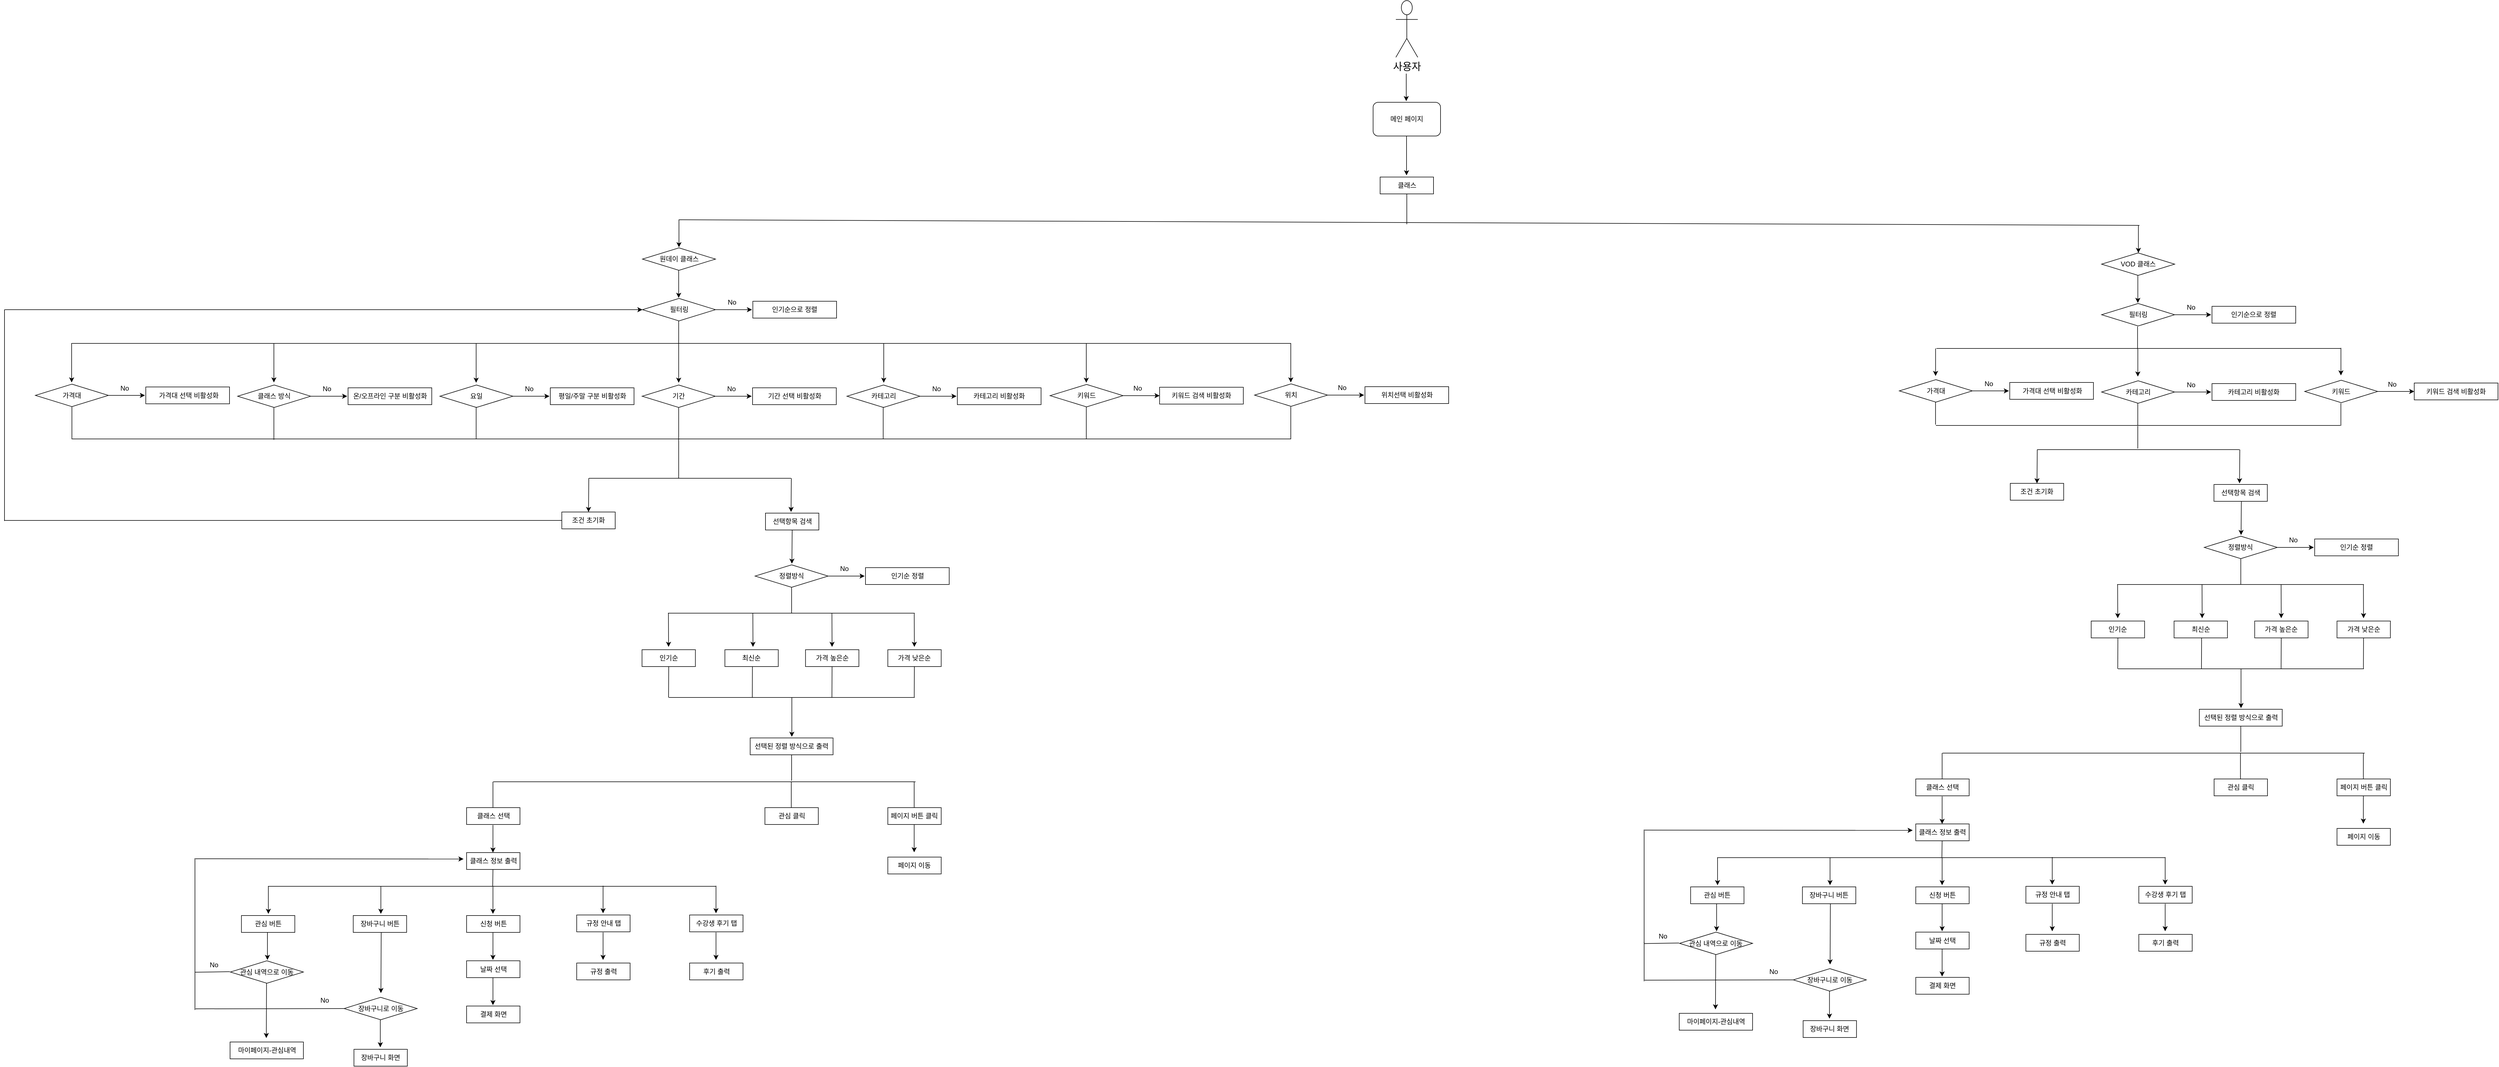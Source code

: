 <mxfile version="15.3.3" type="github" pages="3">
  <diagram id="s2rgSWj9j16v0FCGX9V-" name="Class-회원">
    <mxGraphModel dx="10575" dy="7829" grid="0" gridSize="10" guides="1" tooltips="1" connect="1" arrows="1" fold="1" page="1" pageScale="1" pageWidth="827" pageHeight="1169" background="#ffffff" math="0" shadow="0">
      <root>
        <mxCell id="0" />
        <mxCell id="1" parent="0" />
        <mxCell id="Ub513GzquWTHj9h1OdW3-1" value="메인 페이지" style="rounded=1;whiteSpace=wrap;html=1;" parent="1" vertex="1">
          <mxGeometry x="548" y="-4037" width="120" height="60" as="geometry" />
        </mxCell>
        <mxCell id="KO9Z9Ivm0-aq9Z-sdD83-1" value="" style="endArrow=classic;html=1;" parent="1" edge="1">
          <mxGeometry width="50" height="50" relative="1" as="geometry">
            <mxPoint x="607.5" y="-3977" as="sourcePoint" />
            <mxPoint x="607.5" y="-3907" as="targetPoint" />
          </mxGeometry>
        </mxCell>
        <mxCell id="KO9Z9Ivm0-aq9Z-sdD83-2" value="클래스" style="rounded=0;whiteSpace=wrap;html=1;" parent="1" vertex="1">
          <mxGeometry x="560.5" y="-3904" width="95" height="30" as="geometry" />
        </mxCell>
        <mxCell id="KO9Z9Ivm0-aq9Z-sdD83-3" value="" style="endArrow=none;html=1;entryX=0.5;entryY=1;entryDx=0;entryDy=0;" parent="1" target="KO9Z9Ivm0-aq9Z-sdD83-2" edge="1">
          <mxGeometry width="50" height="50" relative="1" as="geometry">
            <mxPoint x="608" y="-3820" as="sourcePoint" />
            <mxPoint x="626" y="-3878" as="targetPoint" />
          </mxGeometry>
        </mxCell>
        <mxCell id="KO9Z9Ivm0-aq9Z-sdD83-6" value="" style="endArrow=none;html=1;" parent="1" edge="1">
          <mxGeometry width="50" height="50" relative="1" as="geometry">
            <mxPoint x="-688" y="-3828" as="sourcePoint" />
            <mxPoint x="1912" y="-3818" as="targetPoint" />
          </mxGeometry>
        </mxCell>
        <mxCell id="sWUgDvWaVTy3YCsuPl4A-124" value="&lt;font style=&quot;font-size: 18px&quot;&gt;사용자&lt;/font&gt;" style="shape=umlActor;verticalLabelPosition=bottom;verticalAlign=top;html=1;outlineConnect=0;hachureGap=4;pointerEvents=0;" parent="1" vertex="1">
          <mxGeometry x="588.5" y="-4218" width="39" height="101" as="geometry" />
        </mxCell>
        <mxCell id="sWUgDvWaVTy3YCsuPl4A-129" value="" style="endArrow=classic;html=1;" parent="1" edge="1">
          <mxGeometry width="50" height="50" relative="1" as="geometry">
            <mxPoint x="607" y="-4088" as="sourcePoint" />
            <mxPoint x="607" y="-4039" as="targetPoint" />
          </mxGeometry>
        </mxCell>
        <mxCell id="sWUgDvWaVTy3YCsuPl4A-312" value="" style="group" parent="1" vertex="1" connectable="0">
          <mxGeometry x="1030" y="-3818" width="1520.16" height="1445" as="geometry" />
        </mxCell>
        <mxCell id="KO9Z9Ivm0-aq9Z-sdD83-5" value="VOD 클래스" style="rhombus;whiteSpace=wrap;html=1;" parent="sWUgDvWaVTy3YCsuPl4A-312" vertex="1">
          <mxGeometry x="814.66" y="49" width="130" height="40" as="geometry" />
        </mxCell>
        <mxCell id="KO9Z9Ivm0-aq9Z-sdD83-10" value="" style="endArrow=classic;html=1;" parent="sWUgDvWaVTy3YCsuPl4A-312" edge="1">
          <mxGeometry width="50" height="50" relative="1" as="geometry">
            <mxPoint x="880.16" as="sourcePoint" />
            <mxPoint x="880.16" y="49" as="targetPoint" />
          </mxGeometry>
        </mxCell>
        <mxCell id="sWUgDvWaVTy3YCsuPl4A-206" value="필터링" style="rhombus;whiteSpace=wrap;html=1;" parent="sWUgDvWaVTy3YCsuPl4A-312" vertex="1">
          <mxGeometry x="814.66" y="139" width="130" height="40" as="geometry" />
        </mxCell>
        <mxCell id="sWUgDvWaVTy3YCsuPl4A-207" value="" style="endArrow=classic;html=1;" parent="sWUgDvWaVTy3YCsuPl4A-312" edge="1">
          <mxGeometry width="50" height="50" relative="1" as="geometry">
            <mxPoint x="879.16" y="89" as="sourcePoint" />
            <mxPoint x="879.16" y="138" as="targetPoint" />
          </mxGeometry>
        </mxCell>
        <mxCell id="sWUgDvWaVTy3YCsuPl4A-208" value="" style="endArrow=classic;html=1;exitX=1;exitY=0.5;exitDx=0;exitDy=0;" parent="sWUgDvWaVTy3YCsuPl4A-312" source="sWUgDvWaVTy3YCsuPl4A-206" edge="1">
          <mxGeometry width="50" height="50" relative="1" as="geometry">
            <mxPoint x="969.66" y="159" as="sourcePoint" />
            <mxPoint x="1009.66" y="159" as="targetPoint" />
          </mxGeometry>
        </mxCell>
        <mxCell id="sWUgDvWaVTy3YCsuPl4A-209" value="No" style="text;html=1;strokeColor=none;fillColor=none;align=center;verticalAlign=middle;whiteSpace=wrap;rounded=0;" parent="sWUgDvWaVTy3YCsuPl4A-312" vertex="1">
          <mxGeometry x="953.66" y="136" width="40" height="20" as="geometry" />
        </mxCell>
        <mxCell id="sWUgDvWaVTy3YCsuPl4A-210" value="인기순으로 정렬" style="rounded=0;whiteSpace=wrap;html=1;" parent="sWUgDvWaVTy3YCsuPl4A-312" vertex="1">
          <mxGeometry x="1011.16" y="144" width="149" height="30" as="geometry" />
        </mxCell>
        <mxCell id="sWUgDvWaVTy3YCsuPl4A-223" value="" style="endArrow=none;html=1;startSize=14;endSize=14;sourcePerimeterSpacing=8;targetPerimeterSpacing=8;" parent="sWUgDvWaVTy3YCsuPl4A-312" edge="1">
          <mxGeometry width="50" height="50" relative="1" as="geometry">
            <mxPoint x="878.66" y="220" as="sourcePoint" />
            <mxPoint x="878.66" y="180" as="targetPoint" />
            <Array as="points">
              <mxPoint x="878.66" y="200" />
            </Array>
          </mxGeometry>
        </mxCell>
        <mxCell id="sWUgDvWaVTy3YCsuPl4A-225" value="" style="endArrow=none;html=1;startSize=6;endSize=6;sourcePerimeterSpacing=0;targetPerimeterSpacing=0;" parent="sWUgDvWaVTy3YCsuPl4A-312" edge="1">
          <mxGeometry width="50" height="50" relative="1" as="geometry">
            <mxPoint x="520.66" y="219" as="sourcePoint" />
            <mxPoint x="1240.66" y="219" as="targetPoint" />
          </mxGeometry>
        </mxCell>
        <mxCell id="sWUgDvWaVTy3YCsuPl4A-211" value="가격대" style="rhombus;whiteSpace=wrap;html=1;" parent="sWUgDvWaVTy3YCsuPl4A-312" vertex="1">
          <mxGeometry x="454.66" y="274.5" width="130" height="40" as="geometry" />
        </mxCell>
        <mxCell id="sWUgDvWaVTy3YCsuPl4A-212" value="" style="endArrow=classic;html=1;exitX=1;exitY=0.5;exitDx=0;exitDy=0;" parent="sWUgDvWaVTy3YCsuPl4A-312" edge="1">
          <mxGeometry x="454.66" y="271.5" width="50" height="50" as="geometry">
            <mxPoint x="584.66" y="294.5" as="sourcePoint" />
            <mxPoint x="649.66" y="294.5" as="targetPoint" />
          </mxGeometry>
        </mxCell>
        <mxCell id="sWUgDvWaVTy3YCsuPl4A-213" value="No" style="text;html=1;strokeColor=none;fillColor=none;align=center;verticalAlign=middle;whiteSpace=wrap;rounded=0;" parent="sWUgDvWaVTy3YCsuPl4A-312" vertex="1">
          <mxGeometry x="593.66" y="271.5" width="40" height="20" as="geometry" />
        </mxCell>
        <mxCell id="sWUgDvWaVTy3YCsuPl4A-214" value="&amp;nbsp;가격대 선택 비활성화" style="rounded=0;whiteSpace=wrap;html=1;" parent="sWUgDvWaVTy3YCsuPl4A-312" vertex="1">
          <mxGeometry x="651.16" y="279.5" width="149" height="30" as="geometry" />
        </mxCell>
        <mxCell id="sWUgDvWaVTy3YCsuPl4A-215" value="키워드" style="rhombus;whiteSpace=wrap;html=1;" parent="sWUgDvWaVTy3YCsuPl4A-312" vertex="1">
          <mxGeometry x="1176.16" y="275.5" width="130" height="40" as="geometry" />
        </mxCell>
        <mxCell id="sWUgDvWaVTy3YCsuPl4A-216" value="키워드 검색 비활성화" style="rounded=0;whiteSpace=wrap;html=1;" parent="sWUgDvWaVTy3YCsuPl4A-312" vertex="1">
          <mxGeometry x="1371.16" y="280.5" width="149" height="30" as="geometry" />
        </mxCell>
        <mxCell id="sWUgDvWaVTy3YCsuPl4A-217" value="" style="endArrow=classic;html=1;exitX=1;exitY=0.5;exitDx=0;exitDy=0;" parent="sWUgDvWaVTy3YCsuPl4A-312" edge="1">
          <mxGeometry x="454.66" y="271.5" width="50" height="50" as="geometry">
            <mxPoint x="1306.16" y="295.5" as="sourcePoint" />
            <mxPoint x="1371.16" y="295.5" as="targetPoint" />
          </mxGeometry>
        </mxCell>
        <mxCell id="sWUgDvWaVTy3YCsuPl4A-218" value="No" style="text;html=1;strokeColor=none;fillColor=none;align=center;verticalAlign=middle;whiteSpace=wrap;rounded=0;" parent="sWUgDvWaVTy3YCsuPl4A-312" vertex="1">
          <mxGeometry x="1312.16" y="272.5" width="40" height="20" as="geometry" />
        </mxCell>
        <mxCell id="sWUgDvWaVTy3YCsuPl4A-219" value="카테고리" style="rhombus;whiteSpace=wrap;html=1;" parent="sWUgDvWaVTy3YCsuPl4A-312" vertex="1">
          <mxGeometry x="814.66" y="276.5" width="130" height="40" as="geometry" />
        </mxCell>
        <mxCell id="sWUgDvWaVTy3YCsuPl4A-220" value="" style="endArrow=classic;html=1;exitX=1;exitY=0.5;exitDx=0;exitDy=0;" parent="sWUgDvWaVTy3YCsuPl4A-312" edge="1">
          <mxGeometry x="454.66" y="271.5" width="50" height="50" as="geometry">
            <mxPoint x="944.66" y="296.5" as="sourcePoint" />
            <mxPoint x="1009.66" y="296.5" as="targetPoint" />
          </mxGeometry>
        </mxCell>
        <mxCell id="sWUgDvWaVTy3YCsuPl4A-221" value="No" style="text;html=1;strokeColor=none;fillColor=none;align=center;verticalAlign=middle;whiteSpace=wrap;rounded=0;" parent="sWUgDvWaVTy3YCsuPl4A-312" vertex="1">
          <mxGeometry x="953.66" y="273.5" width="40" height="20" as="geometry" />
        </mxCell>
        <mxCell id="sWUgDvWaVTy3YCsuPl4A-222" value="카테고리 비활성화" style="rounded=0;whiteSpace=wrap;html=1;" parent="sWUgDvWaVTy3YCsuPl4A-312" vertex="1">
          <mxGeometry x="1011.16" y="281.5" width="149" height="30" as="geometry" />
        </mxCell>
        <mxCell id="sWUgDvWaVTy3YCsuPl4A-227" value="" style="endArrow=classic;html=1;" parent="sWUgDvWaVTy3YCsuPl4A-312" edge="1">
          <mxGeometry width="50" height="50" relative="1" as="geometry">
            <mxPoint x="879.16" y="220" as="sourcePoint" />
            <mxPoint x="879.16" y="269" as="targetPoint" />
          </mxGeometry>
        </mxCell>
        <mxCell id="sWUgDvWaVTy3YCsuPl4A-228" value="" style="endArrow=classic;html=1;" parent="sWUgDvWaVTy3YCsuPl4A-312" edge="1">
          <mxGeometry width="50" height="50" relative="1" as="geometry">
            <mxPoint x="1240.66" y="218" as="sourcePoint" />
            <mxPoint x="1240.66" y="267" as="targetPoint" />
          </mxGeometry>
        </mxCell>
        <mxCell id="sWUgDvWaVTy3YCsuPl4A-229" value="" style="endArrow=classic;html=1;" parent="sWUgDvWaVTy3YCsuPl4A-312" edge="1">
          <mxGeometry width="50" height="50" relative="1" as="geometry">
            <mxPoint x="519.16" y="219" as="sourcePoint" />
            <mxPoint x="519.16" y="268" as="targetPoint" />
          </mxGeometry>
        </mxCell>
        <mxCell id="sWUgDvWaVTy3YCsuPl4A-230" value="" style="endArrow=none;html=1;startSize=6;endSize=6;sourcePerimeterSpacing=0;targetPerimeterSpacing=0;" parent="sWUgDvWaVTy3YCsuPl4A-312" edge="1">
          <mxGeometry width="50" height="50" relative="1" as="geometry">
            <mxPoint x="700.16" y="399" as="sourcePoint" />
            <mxPoint x="1060.16" y="399" as="targetPoint" />
          </mxGeometry>
        </mxCell>
        <mxCell id="sWUgDvWaVTy3YCsuPl4A-231" value="" style="endArrow=classic;html=1;startSize=6;endSize=6;sourcePerimeterSpacing=0;targetPerimeterSpacing=0;entryX=0.5;entryY=0;entryDx=0;entryDy=0;" parent="sWUgDvWaVTy3YCsuPl4A-312" target="sWUgDvWaVTy3YCsuPl4A-233" edge="1">
          <mxGeometry width="50" height="50" relative="1" as="geometry">
            <mxPoint x="700.16" y="399" as="sourcePoint" />
            <mxPoint x="700.16" y="449" as="targetPoint" />
          </mxGeometry>
        </mxCell>
        <mxCell id="sWUgDvWaVTy3YCsuPl4A-232" value="선택항목 검색" style="rounded=0;whiteSpace=wrap;html=1;" parent="sWUgDvWaVTy3YCsuPl4A-312" vertex="1">
          <mxGeometry x="1014.66" y="461" width="95" height="30" as="geometry" />
        </mxCell>
        <mxCell id="sWUgDvWaVTy3YCsuPl4A-233" value="조건 초기화" style="rounded=0;whiteSpace=wrap;html=1;" parent="sWUgDvWaVTy3YCsuPl4A-312" vertex="1">
          <mxGeometry x="652.16" y="459" width="95" height="30" as="geometry" />
        </mxCell>
        <mxCell id="sWUgDvWaVTy3YCsuPl4A-234" value="" style="endArrow=classic;html=1;startSize=6;endSize=6;sourcePerimeterSpacing=0;targetPerimeterSpacing=0;entryX=0.5;entryY=0;entryDx=0;entryDy=0;" parent="sWUgDvWaVTy3YCsuPl4A-312" edge="1">
          <mxGeometry width="50" height="50" relative="1" as="geometry">
            <mxPoint x="1060.66" y="399" as="sourcePoint" />
            <mxPoint x="1060.16" y="459" as="targetPoint" />
          </mxGeometry>
        </mxCell>
        <mxCell id="sWUgDvWaVTy3YCsuPl4A-235" value="" style="endArrow=none;html=1;startSize=6;endSize=6;sourcePerimeterSpacing=0;targetPerimeterSpacing=0;" parent="sWUgDvWaVTy3YCsuPl4A-312" edge="1">
          <mxGeometry width="50" height="50" relative="1" as="geometry">
            <mxPoint x="519.66" y="356" as="sourcePoint" />
            <mxPoint x="1239.66" y="356" as="targetPoint" />
          </mxGeometry>
        </mxCell>
        <mxCell id="sWUgDvWaVTy3YCsuPl4A-236" value="" style="endArrow=none;html=1;startSize=14;endSize=14;sourcePerimeterSpacing=8;targetPerimeterSpacing=8;" parent="sWUgDvWaVTy3YCsuPl4A-312" edge="1">
          <mxGeometry width="50" height="50" relative="1" as="geometry">
            <mxPoint x="879.07" y="356.5" as="sourcePoint" />
            <mxPoint x="879.07" y="316.5" as="targetPoint" />
            <Array as="points">
              <mxPoint x="879.07" y="336.5" />
            </Array>
          </mxGeometry>
        </mxCell>
        <mxCell id="sWUgDvWaVTy3YCsuPl4A-237" value="" style="endArrow=none;html=1;startSize=14;endSize=14;sourcePerimeterSpacing=8;targetPerimeterSpacing=8;" parent="sWUgDvWaVTy3YCsuPl4A-312" edge="1">
          <mxGeometry width="50" height="50" relative="1" as="geometry">
            <mxPoint x="1240.57" y="356.5" as="sourcePoint" />
            <mxPoint x="1240.57" y="316.5" as="targetPoint" />
            <Array as="points">
              <mxPoint x="1240.57" y="336.5" />
            </Array>
          </mxGeometry>
        </mxCell>
        <mxCell id="sWUgDvWaVTy3YCsuPl4A-238" value="" style="endArrow=none;html=1;startSize=14;endSize=14;sourcePerimeterSpacing=8;targetPerimeterSpacing=8;" parent="sWUgDvWaVTy3YCsuPl4A-312" edge="1">
          <mxGeometry width="50" height="50" relative="1" as="geometry">
            <mxPoint x="519.07" y="354.5" as="sourcePoint" />
            <mxPoint x="519.07" y="314.5" as="targetPoint" />
            <Array as="points">
              <mxPoint x="519.07" y="334.5" />
            </Array>
          </mxGeometry>
        </mxCell>
        <mxCell id="sWUgDvWaVTy3YCsuPl4A-239" value="" style="endArrow=none;html=1;startSize=14;endSize=14;sourcePerimeterSpacing=8;targetPerimeterSpacing=8;" parent="sWUgDvWaVTy3YCsuPl4A-312" edge="1">
          <mxGeometry width="50" height="50" relative="1" as="geometry">
            <mxPoint x="879.07" y="397" as="sourcePoint" />
            <mxPoint x="879.07" y="357" as="targetPoint" />
            <Array as="points">
              <mxPoint x="879.07" y="377" />
            </Array>
          </mxGeometry>
        </mxCell>
        <mxCell id="sWUgDvWaVTy3YCsuPl4A-240" value="" style="endArrow=classic;html=1;startSize=6;endSize=6;sourcePerimeterSpacing=0;targetPerimeterSpacing=0;entryX=0.5;entryY=0;entryDx=0;entryDy=0;" parent="sWUgDvWaVTy3YCsuPl4A-312" edge="1">
          <mxGeometry width="50" height="50" relative="1" as="geometry">
            <mxPoint x="1063.41" y="491.0" as="sourcePoint" />
            <mxPoint x="1062.91" y="551.0" as="targetPoint" />
          </mxGeometry>
        </mxCell>
        <mxCell id="sWUgDvWaVTy3YCsuPl4A-241" value="" style="endArrow=none;html=1;startSize=6;endSize=6;sourcePerimeterSpacing=0;targetPerimeterSpacing=0;" parent="sWUgDvWaVTy3YCsuPl4A-312" edge="1">
          <mxGeometry width="50" height="50" relative="1" as="geometry">
            <mxPoint x="842.41" y="639" as="sourcePoint" />
            <mxPoint x="1281.41" y="639" as="targetPoint" />
          </mxGeometry>
        </mxCell>
        <mxCell id="sWUgDvWaVTy3YCsuPl4A-242" value="" style="endArrow=classic;html=1;startSize=6;endSize=6;sourcePerimeterSpacing=0;targetPerimeterSpacing=0;entryX=0.5;entryY=0;entryDx=0;entryDy=0;" parent="sWUgDvWaVTy3YCsuPl4A-312" edge="1">
          <mxGeometry width="50" height="50" relative="1" as="geometry">
            <mxPoint x="843.16" y="639" as="sourcePoint" />
            <mxPoint x="843.41" y="699" as="targetPoint" />
          </mxGeometry>
        </mxCell>
        <mxCell id="sWUgDvWaVTy3YCsuPl4A-243" value="정렬방식" style="rhombus;whiteSpace=wrap;html=1;" parent="sWUgDvWaVTy3YCsuPl4A-312" vertex="1">
          <mxGeometry x="997.41" y="553" width="130" height="40" as="geometry" />
        </mxCell>
        <mxCell id="sWUgDvWaVTy3YCsuPl4A-244" value="" style="endArrow=classic;html=1;exitX=1;exitY=0.5;exitDx=0;exitDy=0;" parent="sWUgDvWaVTy3YCsuPl4A-312" edge="1">
          <mxGeometry width="50" height="50" relative="1" as="geometry">
            <mxPoint x="1127.41" y="573" as="sourcePoint" />
            <mxPoint x="1192.41" y="573" as="targetPoint" />
          </mxGeometry>
        </mxCell>
        <mxCell id="sWUgDvWaVTy3YCsuPl4A-245" value="No" style="text;html=1;strokeColor=none;fillColor=none;align=center;verticalAlign=middle;whiteSpace=wrap;rounded=0;" parent="sWUgDvWaVTy3YCsuPl4A-312" vertex="1">
          <mxGeometry x="1136.41" y="550" width="40" height="20" as="geometry" />
        </mxCell>
        <mxCell id="sWUgDvWaVTy3YCsuPl4A-246" value="인기순 정렬" style="rounded=0;whiteSpace=wrap;html=1;" parent="sWUgDvWaVTy3YCsuPl4A-312" vertex="1">
          <mxGeometry x="1193.91" y="558" width="149" height="30" as="geometry" />
        </mxCell>
        <mxCell id="sWUgDvWaVTy3YCsuPl4A-247" value="" style="endArrow=none;html=1;startSize=6;endSize=6;sourcePerimeterSpacing=0;targetPerimeterSpacing=0;entryX=0.5;entryY=1;entryDx=0;entryDy=0;" parent="sWUgDvWaVTy3YCsuPl4A-312" target="sWUgDvWaVTy3YCsuPl4A-243" edge="1">
          <mxGeometry width="50" height="50" relative="1" as="geometry">
            <mxPoint x="1062.41" y="639" as="sourcePoint" />
            <mxPoint x="921.41" y="679" as="targetPoint" />
          </mxGeometry>
        </mxCell>
        <mxCell id="sWUgDvWaVTy3YCsuPl4A-248" style="edgeStyle=none;curved=1;rounded=0;orthogonalLoop=1;jettySize=auto;html=1;exitX=1;exitY=1;exitDx=0;exitDy=0;endArrow=open;startSize=6;endSize=6;sourcePerimeterSpacing=0;targetPerimeterSpacing=0;" parent="sWUgDvWaVTy3YCsuPl4A-312" edge="1">
          <mxGeometry x="783.91" y="699" as="geometry">
            <mxPoint x="881.41" y="699" as="sourcePoint" />
            <mxPoint x="881.41" y="699" as="targetPoint" />
          </mxGeometry>
        </mxCell>
        <mxCell id="sWUgDvWaVTy3YCsuPl4A-249" value="" style="endArrow=classic;html=1;startSize=6;endSize=6;sourcePerimeterSpacing=0;targetPerimeterSpacing=0;entryX=0.5;entryY=0;entryDx=0;entryDy=0;" parent="sWUgDvWaVTy3YCsuPl4A-312" edge="1">
          <mxGeometry width="50" height="50" relative="1" as="geometry">
            <mxPoint x="993.41" y="639" as="sourcePoint" />
            <mxPoint x="993.66" y="699" as="targetPoint" />
          </mxGeometry>
        </mxCell>
        <mxCell id="sWUgDvWaVTy3YCsuPl4A-250" value="" style="endArrow=classic;html=1;startSize=6;endSize=6;sourcePerimeterSpacing=0;targetPerimeterSpacing=0;entryX=0.5;entryY=0;entryDx=0;entryDy=0;" parent="sWUgDvWaVTy3YCsuPl4A-312" edge="1">
          <mxGeometry width="50" height="50" relative="1" as="geometry">
            <mxPoint x="1134.16" y="639" as="sourcePoint" />
            <mxPoint x="1134.41" y="699" as="targetPoint" />
          </mxGeometry>
        </mxCell>
        <mxCell id="sWUgDvWaVTy3YCsuPl4A-251" value="" style="endArrow=classic;html=1;startSize=6;endSize=6;sourcePerimeterSpacing=0;targetPerimeterSpacing=0;entryX=0.5;entryY=0;entryDx=0;entryDy=0;" parent="sWUgDvWaVTy3YCsuPl4A-312" edge="1">
          <mxGeometry width="50" height="50" relative="1" as="geometry">
            <mxPoint x="1280.66" y="639" as="sourcePoint" />
            <mxPoint x="1280.91" y="699" as="targetPoint" />
          </mxGeometry>
        </mxCell>
        <mxCell id="sWUgDvWaVTy3YCsuPl4A-252" value="인기순" style="rounded=0;whiteSpace=wrap;html=1;" parent="sWUgDvWaVTy3YCsuPl4A-312" vertex="1">
          <mxGeometry x="796.16" y="704" width="95" height="30" as="geometry" />
        </mxCell>
        <mxCell id="sWUgDvWaVTy3YCsuPl4A-253" value="최신순" style="rounded=0;whiteSpace=wrap;html=1;" parent="sWUgDvWaVTy3YCsuPl4A-312" vertex="1">
          <mxGeometry x="943.66" y="704" width="95" height="30" as="geometry" />
        </mxCell>
        <mxCell id="sWUgDvWaVTy3YCsuPl4A-254" value="가격 높은순" style="rounded=0;whiteSpace=wrap;html=1;" parent="sWUgDvWaVTy3YCsuPl4A-312" vertex="1">
          <mxGeometry x="1087.16" y="704" width="95" height="30" as="geometry" />
        </mxCell>
        <mxCell id="sWUgDvWaVTy3YCsuPl4A-255" value="가격 낮은순" style="rounded=0;whiteSpace=wrap;html=1;" parent="sWUgDvWaVTy3YCsuPl4A-312" vertex="1">
          <mxGeometry x="1233.66" y="704" width="95" height="30" as="geometry" />
        </mxCell>
        <mxCell id="sWUgDvWaVTy3YCsuPl4A-256" value="" style="endArrow=none;html=1;startSize=6;endSize=6;sourcePerimeterSpacing=0;targetPerimeterSpacing=0;" parent="sWUgDvWaVTy3YCsuPl4A-312" edge="1">
          <mxGeometry width="50" height="50" relative="1" as="geometry">
            <mxPoint x="843.91" y="789" as="sourcePoint" />
            <mxPoint x="1281.41" y="789" as="targetPoint" />
          </mxGeometry>
        </mxCell>
        <mxCell id="sWUgDvWaVTy3YCsuPl4A-257" value="" style="endArrow=none;html=1;startSize=6;endSize=6;sourcePerimeterSpacing=0;targetPerimeterSpacing=0;entryX=0.5;entryY=1;entryDx=0;entryDy=0;" parent="sWUgDvWaVTy3YCsuPl4A-312" target="sWUgDvWaVTy3YCsuPl4A-252" edge="1">
          <mxGeometry width="50" height="50" relative="1" as="geometry">
            <mxPoint x="843.41" y="789" as="sourcePoint" />
            <mxPoint x="881.41" y="739" as="targetPoint" />
          </mxGeometry>
        </mxCell>
        <mxCell id="sWUgDvWaVTy3YCsuPl4A-258" value="" style="endArrow=none;html=1;startSize=6;endSize=6;sourcePerimeterSpacing=0;targetPerimeterSpacing=0;entryX=0.5;entryY=1;entryDx=0;entryDy=0;" parent="sWUgDvWaVTy3YCsuPl4A-312" edge="1">
          <mxGeometry width="50" height="50" relative="1" as="geometry">
            <mxPoint x="992.41" y="789" as="sourcePoint" />
            <mxPoint x="992.66" y="734" as="targetPoint" />
          </mxGeometry>
        </mxCell>
        <mxCell id="sWUgDvWaVTy3YCsuPl4A-259" value="" style="endArrow=none;html=1;startSize=6;endSize=6;sourcePerimeterSpacing=0;targetPerimeterSpacing=0;entryX=0.5;entryY=1;entryDx=0;entryDy=0;" parent="sWUgDvWaVTy3YCsuPl4A-312" edge="1">
          <mxGeometry width="50" height="50" relative="1" as="geometry">
            <mxPoint x="1134.16" y="789" as="sourcePoint" />
            <mxPoint x="1134.41" y="734" as="targetPoint" />
          </mxGeometry>
        </mxCell>
        <mxCell id="sWUgDvWaVTy3YCsuPl4A-260" value="" style="endArrow=none;html=1;startSize=6;endSize=6;sourcePerimeterSpacing=0;targetPerimeterSpacing=0;entryX=0.5;entryY=1;entryDx=0;entryDy=0;" parent="sWUgDvWaVTy3YCsuPl4A-312" edge="1">
          <mxGeometry width="50" height="50" relative="1" as="geometry">
            <mxPoint x="1280.66" y="789" as="sourcePoint" />
            <mxPoint x="1280.91" y="734" as="targetPoint" />
          </mxGeometry>
        </mxCell>
        <mxCell id="sWUgDvWaVTy3YCsuPl4A-261" value="" style="endArrow=classic;html=1;startSize=6;endSize=6;sourcePerimeterSpacing=0;targetPerimeterSpacing=0;" parent="sWUgDvWaVTy3YCsuPl4A-312" edge="1">
          <mxGeometry width="50" height="50" relative="1" as="geometry">
            <mxPoint x="1062.82" y="789.0" as="sourcePoint" />
            <mxPoint x="1062.82" y="859.0" as="targetPoint" />
          </mxGeometry>
        </mxCell>
        <mxCell id="sWUgDvWaVTy3YCsuPl4A-262" value="" style="endArrow=none;html=1;startSize=6;endSize=6;sourcePerimeterSpacing=0;targetPerimeterSpacing=0;entryX=0.5;entryY=1;entryDx=0;entryDy=0;" parent="sWUgDvWaVTy3YCsuPl4A-312" edge="1">
          <mxGeometry width="50" height="50" relative="1" as="geometry">
            <mxPoint x="1062.41" y="937" as="sourcePoint" />
            <mxPoint x="1062.41" y="891" as="targetPoint" />
          </mxGeometry>
        </mxCell>
        <mxCell id="sWUgDvWaVTy3YCsuPl4A-263" value="" style="endArrow=none;html=1;startSize=6;endSize=6;sourcePerimeterSpacing=0;targetPerimeterSpacing=0;" parent="sWUgDvWaVTy3YCsuPl4A-312" edge="1">
          <mxGeometry width="50" height="50" relative="1" as="geometry">
            <mxPoint x="531.41" y="939.0" as="sourcePoint" />
            <mxPoint x="1282.91" y="939.0" as="targetPoint" />
          </mxGeometry>
        </mxCell>
        <mxCell id="sWUgDvWaVTy3YCsuPl4A-264" value="관심 클릭" style="rounded=0;whiteSpace=wrap;html=1;" parent="sWUgDvWaVTy3YCsuPl4A-312" vertex="1">
          <mxGeometry x="1014.91" y="985" width="95" height="30" as="geometry" />
        </mxCell>
        <mxCell id="sWUgDvWaVTy3YCsuPl4A-265" value="페이지 버튼 클릭" style="rounded=0;whiteSpace=wrap;html=1;" parent="sWUgDvWaVTy3YCsuPl4A-312" vertex="1">
          <mxGeometry x="1233.66" y="985" width="95" height="30" as="geometry" />
        </mxCell>
        <mxCell id="sWUgDvWaVTy3YCsuPl4A-266" value="선택된 정렬 방식으로 출력" style="rounded=0;whiteSpace=wrap;html=1;" parent="sWUgDvWaVTy3YCsuPl4A-312" vertex="1">
          <mxGeometry x="988.66" y="861" width="147.5" height="30" as="geometry" />
        </mxCell>
        <mxCell id="sWUgDvWaVTy3YCsuPl4A-267" value="" style="endArrow=classic;html=1;" parent="sWUgDvWaVTy3YCsuPl4A-312" edge="1">
          <mxGeometry x="749.75" y="984.5" width="50" height="50" as="geometry">
            <mxPoint x="1280.57" y="1015.5" as="sourcePoint" />
            <mxPoint x="1280.57" y="1064.5" as="targetPoint" />
          </mxGeometry>
        </mxCell>
        <mxCell id="sWUgDvWaVTy3YCsuPl4A-268" value="페이지 이동" style="rounded=0;whiteSpace=wrap;html=1;" parent="sWUgDvWaVTy3YCsuPl4A-312" vertex="1">
          <mxGeometry x="1233.66" y="1073" width="95" height="30" as="geometry" />
        </mxCell>
        <mxCell id="sWUgDvWaVTy3YCsuPl4A-269" value="" style="endArrow=none;html=1;startSize=6;endSize=6;sourcePerimeterSpacing=0;targetPerimeterSpacing=0;entryX=0.5;entryY=1;entryDx=0;entryDy=0;" parent="sWUgDvWaVTy3YCsuPl4A-312" edge="1">
          <mxGeometry width="50" height="50" relative="1" as="geometry">
            <mxPoint x="1280.57" y="985.0" as="sourcePoint" />
            <mxPoint x="1280.57" y="939.0" as="targetPoint" />
          </mxGeometry>
        </mxCell>
        <mxCell id="sWUgDvWaVTy3YCsuPl4A-270" value="" style="endArrow=none;html=1;startSize=6;endSize=6;sourcePerimeterSpacing=0;targetPerimeterSpacing=0;entryX=0.5;entryY=1;entryDx=0;entryDy=0;" parent="sWUgDvWaVTy3YCsuPl4A-312" edge="1">
          <mxGeometry width="50" height="50" relative="1" as="geometry">
            <mxPoint x="1061.82" y="985.0" as="sourcePoint" />
            <mxPoint x="1061.82" y="939.0" as="targetPoint" />
          </mxGeometry>
        </mxCell>
        <mxCell id="sWUgDvWaVTy3YCsuPl4A-271" value="" style="group" parent="sWUgDvWaVTy3YCsuPl4A-312" vertex="1" connectable="0">
          <mxGeometry y="939" width="975.91" height="506" as="geometry" />
        </mxCell>
        <mxCell id="sWUgDvWaVTy3YCsuPl4A-272" value="" style="endArrow=none;html=1;startSize=6;endSize=6;sourcePerimeterSpacing=0;targetPerimeterSpacing=0;entryX=0.5;entryY=1;entryDx=0;entryDy=0;" parent="sWUgDvWaVTy3YCsuPl4A-271" edge="1">
          <mxGeometry width="50" height="50" relative="1" as="geometry">
            <mxPoint x="530.82" y="46" as="sourcePoint" />
            <mxPoint x="530.82" as="targetPoint" />
          </mxGeometry>
        </mxCell>
        <mxCell id="sWUgDvWaVTy3YCsuPl4A-273" value="클래스 선택" style="rounded=0;whiteSpace=wrap;html=1;" parent="sWUgDvWaVTy3YCsuPl4A-271" vertex="1">
          <mxGeometry x="483.91" y="46" width="95" height="30" as="geometry" />
        </mxCell>
        <mxCell id="sWUgDvWaVTy3YCsuPl4A-274" value="클래스 정보 출력" style="rounded=0;whiteSpace=wrap;html=1;" parent="sWUgDvWaVTy3YCsuPl4A-271" vertex="1">
          <mxGeometry x="483.91" y="126" width="95" height="30" as="geometry" />
        </mxCell>
        <mxCell id="sWUgDvWaVTy3YCsuPl4A-275" value="" style="endArrow=none;html=1;startSize=6;endSize=6;sourcePerimeterSpacing=0;targetPerimeterSpacing=0;entryX=0.5;entryY=1;entryDx=0;entryDy=0;" parent="sWUgDvWaVTy3YCsuPl4A-271" edge="1">
          <mxGeometry y="46" width="50" height="50" as="geometry">
            <mxPoint x="530.41" y="186" as="sourcePoint" />
            <mxPoint x="530.82" y="156.0" as="targetPoint" />
          </mxGeometry>
        </mxCell>
        <mxCell id="sWUgDvWaVTy3YCsuPl4A-276" value="수강생 후기 탭" style="rounded=0;whiteSpace=wrap;html=1;" parent="sWUgDvWaVTy3YCsuPl4A-271" vertex="1">
          <mxGeometry x="880.91" y="237" width="95" height="30" as="geometry" />
        </mxCell>
        <mxCell id="sWUgDvWaVTy3YCsuPl4A-277" value="장바구니 버튼" style="rounded=0;whiteSpace=wrap;html=1;" parent="sWUgDvWaVTy3YCsuPl4A-271" vertex="1">
          <mxGeometry x="282.16" y="238" width="95" height="30" as="geometry" />
        </mxCell>
        <mxCell id="sWUgDvWaVTy3YCsuPl4A-278" value="신청 버튼" style="rounded=0;whiteSpace=wrap;html=1;" parent="sWUgDvWaVTy3YCsuPl4A-271" vertex="1">
          <mxGeometry x="483.91" y="238" width="95" height="30" as="geometry" />
        </mxCell>
        <mxCell id="sWUgDvWaVTy3YCsuPl4A-279" value="관심 버튼" style="rounded=0;whiteSpace=wrap;html=1;" parent="sWUgDvWaVTy3YCsuPl4A-271" vertex="1">
          <mxGeometry x="83.16" y="238" width="95" height="30" as="geometry" />
        </mxCell>
        <mxCell id="sWUgDvWaVTy3YCsuPl4A-280" value="규정 안내 탭" style="rounded=0;whiteSpace=wrap;html=1;" parent="sWUgDvWaVTy3YCsuPl4A-271" vertex="1">
          <mxGeometry x="679.91" y="237" width="95" height="30" as="geometry" />
        </mxCell>
        <mxCell id="sWUgDvWaVTy3YCsuPl4A-281" value="" style="endArrow=none;html=1;startSize=6;endSize=6;sourcePerimeterSpacing=0;targetPerimeterSpacing=0;" parent="sWUgDvWaVTy3YCsuPl4A-271" edge="1">
          <mxGeometry y="46" width="50" height="50" as="geometry">
            <mxPoint x="130.41" y="186" as="sourcePoint" />
            <mxPoint x="927.41" y="186" as="targetPoint" />
          </mxGeometry>
        </mxCell>
        <mxCell id="sWUgDvWaVTy3YCsuPl4A-282" value="" style="endArrow=classic;html=1;" parent="sWUgDvWaVTy3YCsuPl4A-271" edge="1">
          <mxGeometry y="46" width="50" height="50" as="geometry">
            <mxPoint x="131.07" y="186" as="sourcePoint" />
            <mxPoint x="131.07" y="235.0" as="targetPoint" />
          </mxGeometry>
        </mxCell>
        <mxCell id="sWUgDvWaVTy3YCsuPl4A-283" value="" style="endArrow=classic;html=1;" parent="sWUgDvWaVTy3YCsuPl4A-271" edge="1">
          <mxGeometry y="46" width="50" height="50" as="geometry">
            <mxPoint x="530.82" y="186" as="sourcePoint" />
            <mxPoint x="530.82" y="235" as="targetPoint" />
          </mxGeometry>
        </mxCell>
        <mxCell id="sWUgDvWaVTy3YCsuPl4A-284" value="" style="endArrow=classic;html=1;" parent="sWUgDvWaVTy3YCsuPl4A-271" edge="1">
          <mxGeometry y="46" width="50" height="50" as="geometry">
            <mxPoint x="331.32" y="186" as="sourcePoint" />
            <mxPoint x="331.32" y="235" as="targetPoint" />
          </mxGeometry>
        </mxCell>
        <mxCell id="sWUgDvWaVTy3YCsuPl4A-285" value="" style="endArrow=classic;html=1;" parent="sWUgDvWaVTy3YCsuPl4A-271" edge="1">
          <mxGeometry y="46" width="50" height="50" as="geometry">
            <mxPoint x="726.82" y="185" as="sourcePoint" />
            <mxPoint x="726.82" y="234" as="targetPoint" />
          </mxGeometry>
        </mxCell>
        <mxCell id="sWUgDvWaVTy3YCsuPl4A-286" value="" style="endArrow=classic;html=1;" parent="sWUgDvWaVTy3YCsuPl4A-271" edge="1">
          <mxGeometry y="46" width="50" height="50" as="geometry">
            <mxPoint x="927.82" y="185" as="sourcePoint" />
            <mxPoint x="927.82" y="234" as="targetPoint" />
          </mxGeometry>
        </mxCell>
        <mxCell id="sWUgDvWaVTy3YCsuPl4A-287" value="" style="endArrow=classic;html=1;" parent="sWUgDvWaVTy3YCsuPl4A-271" edge="1">
          <mxGeometry y="46" width="50" height="50" as="geometry">
            <mxPoint x="129.41" y="268" as="sourcePoint" />
            <mxPoint x="129.41" y="317" as="targetPoint" />
          </mxGeometry>
        </mxCell>
        <mxCell id="sWUgDvWaVTy3YCsuPl4A-288" value="관심 내역으로 이동" style="rhombus;whiteSpace=wrap;html=1;" parent="sWUgDvWaVTy3YCsuPl4A-271" vertex="1">
          <mxGeometry x="63.41" y="318.5" width="130" height="40" as="geometry" />
        </mxCell>
        <mxCell id="sWUgDvWaVTy3YCsuPl4A-289" value="" style="endArrow=classic;html=1;" parent="sWUgDvWaVTy3YCsuPl4A-271" edge="1">
          <mxGeometry y="46" width="50" height="50" as="geometry">
            <mxPoint x="1.41" y="137" as="sourcePoint" />
            <mxPoint x="478.41" y="137.41" as="targetPoint" />
          </mxGeometry>
        </mxCell>
        <mxCell id="sWUgDvWaVTy3YCsuPl4A-290" value="No" style="text;html=1;strokeColor=none;fillColor=none;align=center;verticalAlign=middle;whiteSpace=wrap;rounded=0;" parent="sWUgDvWaVTy3YCsuPl4A-271" vertex="1">
          <mxGeometry x="14.41" y="316" width="40" height="20" as="geometry" />
        </mxCell>
        <mxCell id="sWUgDvWaVTy3YCsuPl4A-291" value="" style="endArrow=classic;html=1;" parent="sWUgDvWaVTy3YCsuPl4A-271" edge="1">
          <mxGeometry y="46" width="50" height="50" as="geometry">
            <mxPoint x="530.82" y="268" as="sourcePoint" />
            <mxPoint x="530.82" y="317" as="targetPoint" />
          </mxGeometry>
        </mxCell>
        <mxCell id="sWUgDvWaVTy3YCsuPl4A-292" value="날짜 선택" style="rounded=0;whiteSpace=wrap;html=1;" parent="sWUgDvWaVTy3YCsuPl4A-271" vertex="1">
          <mxGeometry x="483.91" y="318.5" width="95" height="30" as="geometry" />
        </mxCell>
        <mxCell id="sWUgDvWaVTy3YCsuPl4A-293" value="결제 화면" style="rounded=0;whiteSpace=wrap;html=1;" parent="sWUgDvWaVTy3YCsuPl4A-271" vertex="1">
          <mxGeometry x="483.91" y="399" width="95" height="30" as="geometry" />
        </mxCell>
        <mxCell id="sWUgDvWaVTy3YCsuPl4A-294" value="" style="endArrow=classic;html=1;" parent="sWUgDvWaVTy3YCsuPl4A-271" edge="1">
          <mxGeometry y="46" width="50" height="50" as="geometry">
            <mxPoint x="530.82" y="348.5" as="sourcePoint" />
            <mxPoint x="530.82" y="397.5" as="targetPoint" />
          </mxGeometry>
        </mxCell>
        <mxCell id="sWUgDvWaVTy3YCsuPl4A-295" value="" style="endArrow=none;html=1;startSize=6;endSize=6;sourcePerimeterSpacing=0;targetPerimeterSpacing=0;" parent="sWUgDvWaVTy3YCsuPl4A-271" edge="1">
          <mxGeometry y="46" width="50" height="50" as="geometry">
            <mxPoint x="0.41" y="136" as="sourcePoint" />
            <mxPoint x="0.41" y="338.0" as="targetPoint" />
          </mxGeometry>
        </mxCell>
        <mxCell id="sWUgDvWaVTy3YCsuPl4A-296" value="" style="endArrow=classic;html=1;" parent="sWUgDvWaVTy3YCsuPl4A-271" edge="1">
          <mxGeometry y="46" width="50" height="50" as="geometry">
            <mxPoint x="331.91" y="268" as="sourcePoint" />
            <mxPoint x="331.41" y="376" as="targetPoint" />
          </mxGeometry>
        </mxCell>
        <mxCell id="sWUgDvWaVTy3YCsuPl4A-297" value="장바구니로 이동" style="rhombus;whiteSpace=wrap;html=1;" parent="sWUgDvWaVTy3YCsuPl4A-271" vertex="1">
          <mxGeometry x="265.91" y="383.5" width="130" height="40" as="geometry" />
        </mxCell>
        <mxCell id="sWUgDvWaVTy3YCsuPl4A-298" value="" style="endArrow=classic;html=1;" parent="sWUgDvWaVTy3YCsuPl4A-271" edge="1">
          <mxGeometry y="46" width="50" height="50" as="geometry">
            <mxPoint x="726.82" y="268" as="sourcePoint" />
            <mxPoint x="726.82" y="317" as="targetPoint" />
          </mxGeometry>
        </mxCell>
        <mxCell id="sWUgDvWaVTy3YCsuPl4A-299" value="규정 출력" style="rounded=0;whiteSpace=wrap;html=1;" parent="sWUgDvWaVTy3YCsuPl4A-271" vertex="1">
          <mxGeometry x="679.91" y="322.5" width="95" height="30" as="geometry" />
        </mxCell>
        <mxCell id="sWUgDvWaVTy3YCsuPl4A-300" value="" style="endArrow=classic;html=1;" parent="sWUgDvWaVTy3YCsuPl4A-271" edge="1">
          <mxGeometry y="46" width="50" height="50" as="geometry">
            <mxPoint x="927.82" y="268" as="sourcePoint" />
            <mxPoint x="927.82" y="317" as="targetPoint" />
          </mxGeometry>
        </mxCell>
        <mxCell id="sWUgDvWaVTy3YCsuPl4A-301" value="후기 출력" style="rounded=0;whiteSpace=wrap;html=1;" parent="sWUgDvWaVTy3YCsuPl4A-271" vertex="1">
          <mxGeometry x="880.91" y="322.5" width="95" height="30" as="geometry" />
        </mxCell>
        <mxCell id="sWUgDvWaVTy3YCsuPl4A-302" value="" style="endArrow=none;html=1;startSize=6;endSize=6;sourcePerimeterSpacing=0;targetPerimeterSpacing=0;" parent="sWUgDvWaVTy3YCsuPl4A-271" edge="1">
          <mxGeometry y="46" width="50" height="50" as="geometry">
            <mxPoint x="62.41" y="337.91" as="sourcePoint" />
            <mxPoint y="338.91" as="targetPoint" />
          </mxGeometry>
        </mxCell>
        <mxCell id="sWUgDvWaVTy3YCsuPl4A-303" value="No" style="text;html=1;strokeColor=none;fillColor=none;align=center;verticalAlign=middle;whiteSpace=wrap;rounded=0;" parent="sWUgDvWaVTy3YCsuPl4A-271" vertex="1">
          <mxGeometry x="211.41" y="379" width="40" height="20" as="geometry" />
        </mxCell>
        <mxCell id="sWUgDvWaVTy3YCsuPl4A-304" value="" style="endArrow=none;html=1;startSize=6;endSize=6;sourcePerimeterSpacing=0;targetPerimeterSpacing=0;exitX=0;exitY=0.5;exitDx=0;exitDy=0;" parent="sWUgDvWaVTy3YCsuPl4A-271" source="sWUgDvWaVTy3YCsuPl4A-297" edge="1">
          <mxGeometry y="46" width="50" height="50" as="geometry">
            <mxPoint x="261.41" y="404" as="sourcePoint" />
            <mxPoint x="1.41" y="404" as="targetPoint" />
          </mxGeometry>
        </mxCell>
        <mxCell id="sWUgDvWaVTy3YCsuPl4A-305" value="" style="endArrow=none;html=1;startSize=6;endSize=6;sourcePerimeterSpacing=0;targetPerimeterSpacing=0;" parent="sWUgDvWaVTy3YCsuPl4A-271" edge="1">
          <mxGeometry y="46" width="50" height="50" as="geometry">
            <mxPoint x="0.41" y="336.0" as="sourcePoint" />
            <mxPoint x="0.41" y="406" as="targetPoint" />
          </mxGeometry>
        </mxCell>
        <mxCell id="sWUgDvWaVTy3YCsuPl4A-306" value="" style="endArrow=classic;html=1;" parent="sWUgDvWaVTy3YCsuPl4A-271" edge="1">
          <mxGeometry y="46" width="50" height="50" as="geometry">
            <mxPoint x="330.32" y="423.5" as="sourcePoint" />
            <mxPoint x="330.32" y="472.5" as="targetPoint" />
          </mxGeometry>
        </mxCell>
        <mxCell id="sWUgDvWaVTy3YCsuPl4A-307" value="장바구니 화면" style="rounded=0;whiteSpace=wrap;html=1;" parent="sWUgDvWaVTy3YCsuPl4A-271" vertex="1">
          <mxGeometry x="283.41" y="476" width="95" height="30" as="geometry" />
        </mxCell>
        <mxCell id="sWUgDvWaVTy3YCsuPl4A-308" value="마이페이지-관심내역" style="rounded=0;whiteSpace=wrap;html=1;" parent="sWUgDvWaVTy3YCsuPl4A-271" vertex="1">
          <mxGeometry x="62.91" y="463" width="130.5" height="30" as="geometry" />
        </mxCell>
        <mxCell id="sWUgDvWaVTy3YCsuPl4A-309" value="" style="endArrow=classic;html=1;" parent="sWUgDvWaVTy3YCsuPl4A-271" edge="1">
          <mxGeometry y="46" width="50" height="50" as="geometry">
            <mxPoint x="127.82" y="358.5" as="sourcePoint" />
            <mxPoint x="127.41" y="456" as="targetPoint" />
          </mxGeometry>
        </mxCell>
        <mxCell id="sWUgDvWaVTy3YCsuPl4A-310" value="" style="endArrow=classic;html=1;" parent="sWUgDvWaVTy3YCsuPl4A-271" edge="1">
          <mxGeometry y="46" width="50" height="50" as="geometry">
            <mxPoint x="530.82" y="77" as="sourcePoint" />
            <mxPoint x="530.82" y="126" as="targetPoint" />
          </mxGeometry>
        </mxCell>
        <mxCell id="KO9Z9Ivm0-aq9Z-sdD83-4" value="원데이 클래스" style="rhombus;whiteSpace=wrap;html=1;" parent="1" vertex="1">
          <mxGeometry x="-752.5" y="-3778" width="130" height="40" as="geometry" />
        </mxCell>
        <mxCell id="KO9Z9Ivm0-aq9Z-sdD83-7" value="" style="endArrow=classic;html=1;" parent="1" edge="1">
          <mxGeometry x="-1888" y="-3828" width="50" height="50" as="geometry">
            <mxPoint x="-687.5" y="-3828" as="sourcePoint" />
            <mxPoint x="-687.5" y="-3779" as="targetPoint" />
          </mxGeometry>
        </mxCell>
        <mxCell id="KO9Z9Ivm0-aq9Z-sdD83-15" value="필터링" style="rhombus;whiteSpace=wrap;html=1;" parent="1" vertex="1">
          <mxGeometry x="-752.5" y="-3688" width="130" height="40" as="geometry" />
        </mxCell>
        <mxCell id="KO9Z9Ivm0-aq9Z-sdD83-17" value="" style="endArrow=classic;html=1;" parent="1" edge="1">
          <mxGeometry x="-1888" y="-3828" width="50" height="50" as="geometry">
            <mxPoint x="-688" y="-3738" as="sourcePoint" />
            <mxPoint x="-688" y="-3689" as="targetPoint" />
          </mxGeometry>
        </mxCell>
        <mxCell id="KO9Z9Ivm0-aq9Z-sdD83-18" value="" style="endArrow=classic;html=1;exitX=1;exitY=0.5;exitDx=0;exitDy=0;" parent="1" source="KO9Z9Ivm0-aq9Z-sdD83-15" edge="1">
          <mxGeometry x="-1888" y="-3828" width="50" height="50" as="geometry">
            <mxPoint x="-597.5" y="-3668" as="sourcePoint" />
            <mxPoint x="-557.5" y="-3668" as="targetPoint" />
          </mxGeometry>
        </mxCell>
        <mxCell id="KO9Z9Ivm0-aq9Z-sdD83-21" value="No" style="text;html=1;strokeColor=none;fillColor=none;align=center;verticalAlign=middle;whiteSpace=wrap;rounded=0;" parent="1" vertex="1">
          <mxGeometry x="-613.5" y="-3691" width="40" height="20" as="geometry" />
        </mxCell>
        <mxCell id="KO9Z9Ivm0-aq9Z-sdD83-23" value="키워드" style="rhombus;whiteSpace=wrap;html=1;" parent="1" vertex="1">
          <mxGeometry x="-27" y="-3535" width="130" height="40" as="geometry" />
        </mxCell>
        <mxCell id="KO9Z9Ivm0-aq9Z-sdD83-32" value="키워드 검색 비활성화" style="rounded=0;whiteSpace=wrap;html=1;" parent="1" vertex="1">
          <mxGeometry x="168" y="-3530" width="149" height="30" as="geometry" />
        </mxCell>
        <mxCell id="KO9Z9Ivm0-aq9Z-sdD83-33" value="" style="endArrow=classic;html=1;exitX=1;exitY=0.5;exitDx=0;exitDy=0;" parent="1" edge="1">
          <mxGeometry x="-1888" y="-3828" width="50" height="50" as="geometry">
            <mxPoint x="103" y="-3515" as="sourcePoint" />
            <mxPoint x="168" y="-3515" as="targetPoint" />
          </mxGeometry>
        </mxCell>
        <mxCell id="KO9Z9Ivm0-aq9Z-sdD83-34" value="No" style="text;html=1;strokeColor=none;fillColor=none;align=center;verticalAlign=middle;whiteSpace=wrap;rounded=0;" parent="1" vertex="1">
          <mxGeometry x="109" y="-3538" width="40" height="20" as="geometry" />
        </mxCell>
        <mxCell id="KO9Z9Ivm0-aq9Z-sdD83-39" value="위치" style="rhombus;whiteSpace=wrap;html=1;" parent="1" vertex="1">
          <mxGeometry x="337" y="-3536" width="130" height="40" as="geometry" />
        </mxCell>
        <mxCell id="KO9Z9Ivm0-aq9Z-sdD83-41" value="" style="endArrow=classic;html=1;exitX=1;exitY=0.5;exitDx=0;exitDy=0;" parent="1" edge="1">
          <mxGeometry x="-1888" y="-3828" width="50" height="50" as="geometry">
            <mxPoint x="467" y="-3516" as="sourcePoint" />
            <mxPoint x="532" y="-3516" as="targetPoint" />
          </mxGeometry>
        </mxCell>
        <mxCell id="KO9Z9Ivm0-aq9Z-sdD83-42" value="No" style="text;html=1;strokeColor=none;fillColor=none;align=center;verticalAlign=middle;whiteSpace=wrap;rounded=0;" parent="1" vertex="1">
          <mxGeometry x="473" y="-3539" width="40" height="20" as="geometry" />
        </mxCell>
        <mxCell id="KO9Z9Ivm0-aq9Z-sdD83-51" value="위치선택 비활성화" style="rounded=0;whiteSpace=wrap;html=1;" parent="1" vertex="1">
          <mxGeometry x="533.5" y="-3531" width="149" height="30" as="geometry" />
        </mxCell>
        <mxCell id="KO9Z9Ivm0-aq9Z-sdD83-53" value="카테고리" style="rhombus;whiteSpace=wrap;html=1;" parent="1" vertex="1">
          <mxGeometry x="-388.5" y="-3534" width="130" height="40" as="geometry" />
        </mxCell>
        <mxCell id="KO9Z9Ivm0-aq9Z-sdD83-54" value="" style="endArrow=classic;html=1;exitX=1;exitY=0.5;exitDx=0;exitDy=0;" parent="1" edge="1">
          <mxGeometry x="-1888" y="-3828" width="50" height="50" as="geometry">
            <mxPoint x="-258.5" y="-3514" as="sourcePoint" />
            <mxPoint x="-193.5" y="-3514" as="targetPoint" />
          </mxGeometry>
        </mxCell>
        <mxCell id="KO9Z9Ivm0-aq9Z-sdD83-55" value="No" style="text;html=1;strokeColor=none;fillColor=none;align=center;verticalAlign=middle;whiteSpace=wrap;rounded=0;" parent="1" vertex="1">
          <mxGeometry x="-249.5" y="-3537" width="40" height="20" as="geometry" />
        </mxCell>
        <mxCell id="KO9Z9Ivm0-aq9Z-sdD83-56" value="카테고리 비활성화" style="rounded=0;whiteSpace=wrap;html=1;" parent="1" vertex="1">
          <mxGeometry x="-192" y="-3529" width="149" height="30" as="geometry" />
        </mxCell>
        <mxCell id="KO9Z9Ivm0-aq9Z-sdD83-57" value="기간" style="rhombus;whiteSpace=wrap;html=1;" parent="1" vertex="1">
          <mxGeometry x="-753" y="-3534" width="130" height="40" as="geometry" />
        </mxCell>
        <mxCell id="KO9Z9Ivm0-aq9Z-sdD83-58" value="" style="endArrow=classic;html=1;exitX=1;exitY=0.5;exitDx=0;exitDy=0;" parent="1" edge="1">
          <mxGeometry x="-1888" y="-3828" width="50" height="50" as="geometry">
            <mxPoint x="-623" y="-3514" as="sourcePoint" />
            <mxPoint x="-558" y="-3514" as="targetPoint" />
          </mxGeometry>
        </mxCell>
        <mxCell id="KO9Z9Ivm0-aq9Z-sdD83-59" value="No" style="text;html=1;strokeColor=none;fillColor=none;align=center;verticalAlign=middle;whiteSpace=wrap;rounded=0;" parent="1" vertex="1">
          <mxGeometry x="-614" y="-3537" width="40" height="20" as="geometry" />
        </mxCell>
        <mxCell id="KO9Z9Ivm0-aq9Z-sdD83-60" value="기간 선택 비활성화" style="rounded=0;whiteSpace=wrap;html=1;" parent="1" vertex="1">
          <mxGeometry x="-556.5" y="-3529" width="149" height="30" as="geometry" />
        </mxCell>
        <mxCell id="sWUgDvWaVTy3YCsuPl4A-1" value="요일" style="rhombus;whiteSpace=wrap;html=1;" parent="1" vertex="1">
          <mxGeometry x="-1113" y="-3534" width="130" height="40" as="geometry" />
        </mxCell>
        <mxCell id="sWUgDvWaVTy3YCsuPl4A-2" value="" style="endArrow=classic;html=1;exitX=1;exitY=0.5;exitDx=0;exitDy=0;" parent="1" edge="1">
          <mxGeometry x="-1888" y="-3828" width="50" height="50" as="geometry">
            <mxPoint x="-983" y="-3514" as="sourcePoint" />
            <mxPoint x="-918" y="-3514" as="targetPoint" />
          </mxGeometry>
        </mxCell>
        <mxCell id="sWUgDvWaVTy3YCsuPl4A-3" value="No" style="text;html=1;strokeColor=none;fillColor=none;align=center;verticalAlign=middle;whiteSpace=wrap;rounded=0;" parent="1" vertex="1">
          <mxGeometry x="-974" y="-3537" width="40" height="20" as="geometry" />
        </mxCell>
        <mxCell id="sWUgDvWaVTy3YCsuPl4A-4" value="평일/주말 구분 비활성화" style="rounded=0;whiteSpace=wrap;html=1;" parent="1" vertex="1">
          <mxGeometry x="-916.5" y="-3529" width="149" height="30" as="geometry" />
        </mxCell>
        <mxCell id="sWUgDvWaVTy3YCsuPl4A-5" value="클래스 방식" style="rhombus;whiteSpace=wrap;html=1;" parent="1" vertex="1">
          <mxGeometry x="-1473" y="-3534" width="130" height="40" as="geometry" />
        </mxCell>
        <mxCell id="sWUgDvWaVTy3YCsuPl4A-6" value="" style="endArrow=classic;html=1;exitX=1;exitY=0.5;exitDx=0;exitDy=0;" parent="1" edge="1">
          <mxGeometry x="-1888" y="-3828" width="50" height="50" as="geometry">
            <mxPoint x="-1343" y="-3514" as="sourcePoint" />
            <mxPoint x="-1278" y="-3514" as="targetPoint" />
          </mxGeometry>
        </mxCell>
        <mxCell id="sWUgDvWaVTy3YCsuPl4A-7" value="No" style="text;html=1;strokeColor=none;fillColor=none;align=center;verticalAlign=middle;whiteSpace=wrap;rounded=0;" parent="1" vertex="1">
          <mxGeometry x="-1334" y="-3537" width="40" height="20" as="geometry" />
        </mxCell>
        <mxCell id="sWUgDvWaVTy3YCsuPl4A-8" value="온/오프라인 구분 비활성화" style="rounded=0;whiteSpace=wrap;html=1;" parent="1" vertex="1">
          <mxGeometry x="-1276.5" y="-3529" width="149" height="30" as="geometry" />
        </mxCell>
        <mxCell id="sWUgDvWaVTy3YCsuPl4A-9" value="가격대" style="rhombus;whiteSpace=wrap;html=1;" parent="1" vertex="1">
          <mxGeometry x="-1833" y="-3535.5" width="130" height="40" as="geometry" />
        </mxCell>
        <mxCell id="sWUgDvWaVTy3YCsuPl4A-10" value="" style="endArrow=classic;html=1;exitX=1;exitY=0.5;exitDx=0;exitDy=0;" parent="1" edge="1">
          <mxGeometry x="-1888" y="-3828" width="50" height="50" as="geometry">
            <mxPoint x="-1703" y="-3515.5" as="sourcePoint" />
            <mxPoint x="-1638" y="-3515.5" as="targetPoint" />
          </mxGeometry>
        </mxCell>
        <mxCell id="sWUgDvWaVTy3YCsuPl4A-11" value="No" style="text;html=1;strokeColor=none;fillColor=none;align=center;verticalAlign=middle;whiteSpace=wrap;rounded=0;" parent="1" vertex="1">
          <mxGeometry x="-1694" y="-3538.5" width="40" height="20" as="geometry" />
        </mxCell>
        <mxCell id="sWUgDvWaVTy3YCsuPl4A-12" value="&amp;nbsp;가격대 선택 비활성화" style="rounded=0;whiteSpace=wrap;html=1;" parent="1" vertex="1">
          <mxGeometry x="-1636.5" y="-3530.5" width="149" height="30" as="geometry" />
        </mxCell>
        <mxCell id="sWUgDvWaVTy3YCsuPl4A-13" value="인기순으로 정렬" style="rounded=0;whiteSpace=wrap;html=1;" parent="1" vertex="1">
          <mxGeometry x="-556" y="-3683" width="149" height="30" as="geometry" />
        </mxCell>
        <mxCell id="sWUgDvWaVTy3YCsuPl4A-17" value="" style="endArrow=none;html=1;startSize=14;endSize=14;sourcePerimeterSpacing=8;targetPerimeterSpacing=8;" parent="1" edge="1">
          <mxGeometry x="-1888" y="-3828" width="50" height="50" as="geometry">
            <mxPoint x="-1768" y="-3608" as="sourcePoint" />
            <mxPoint x="402" y="-3608" as="targetPoint" />
          </mxGeometry>
        </mxCell>
        <mxCell id="sWUgDvWaVTy3YCsuPl4A-18" value="" style="endArrow=none;html=1;startSize=14;endSize=14;sourcePerimeterSpacing=8;targetPerimeterSpacing=8;" parent="1" edge="1">
          <mxGeometry x="-1888" y="-3828" width="50" height="50" as="geometry">
            <mxPoint x="-688" y="-3608" as="sourcePoint" />
            <mxPoint x="-688" y="-3648" as="targetPoint" />
            <Array as="points">
              <mxPoint x="-688" y="-3628" />
            </Array>
          </mxGeometry>
        </mxCell>
        <mxCell id="sWUgDvWaVTy3YCsuPl4A-21" value="" style="endArrow=classic;html=1;startSize=6;endSize=6;sourcePerimeterSpacing=0;targetPerimeterSpacing=0;" parent="1" edge="1">
          <mxGeometry x="-1888" y="-3828" width="50" height="50" as="geometry">
            <mxPoint x="-688" y="-3608" as="sourcePoint" />
            <mxPoint x="-688" y="-3538" as="targetPoint" />
          </mxGeometry>
        </mxCell>
        <mxCell id="sWUgDvWaVTy3YCsuPl4A-22" value="" style="endArrow=classic;html=1;startSize=6;endSize=6;sourcePerimeterSpacing=0;targetPerimeterSpacing=0;" parent="1" edge="1">
          <mxGeometry x="-1888" y="-3828" width="50" height="50" as="geometry">
            <mxPoint x="-323" y="-3608" as="sourcePoint" />
            <mxPoint x="-323" y="-3538" as="targetPoint" />
          </mxGeometry>
        </mxCell>
        <mxCell id="sWUgDvWaVTy3YCsuPl4A-23" value="" style="endArrow=classic;html=1;startSize=6;endSize=6;sourcePerimeterSpacing=0;targetPerimeterSpacing=0;" parent="1" edge="1">
          <mxGeometry x="-1888" y="-3828" width="50" height="50" as="geometry">
            <mxPoint x="-1048.5" y="-3608" as="sourcePoint" />
            <mxPoint x="-1048.5" y="-3538" as="targetPoint" />
          </mxGeometry>
        </mxCell>
        <mxCell id="sWUgDvWaVTy3YCsuPl4A-24" value="" style="endArrow=classic;html=1;startSize=6;endSize=6;sourcePerimeterSpacing=0;targetPerimeterSpacing=0;" parent="1" edge="1">
          <mxGeometry x="-1888" y="-3828" width="50" height="50" as="geometry">
            <mxPoint x="-1408.5" y="-3608.5" as="sourcePoint" />
            <mxPoint x="-1408.5" y="-3538.5" as="targetPoint" />
          </mxGeometry>
        </mxCell>
        <mxCell id="sWUgDvWaVTy3YCsuPl4A-25" value="" style="endArrow=classic;html=1;startSize=6;endSize=6;sourcePerimeterSpacing=0;targetPerimeterSpacing=0;" parent="1" edge="1">
          <mxGeometry x="-1888" y="-3828" width="50" height="50" as="geometry">
            <mxPoint x="-1768.5" y="-3608.5" as="sourcePoint" />
            <mxPoint x="-1768.5" y="-3538.5" as="targetPoint" />
          </mxGeometry>
        </mxCell>
        <mxCell id="sWUgDvWaVTy3YCsuPl4A-26" value="" style="endArrow=classic;html=1;startSize=6;endSize=6;sourcePerimeterSpacing=0;targetPerimeterSpacing=0;" parent="1" edge="1">
          <mxGeometry x="-1888" y="-3828" width="50" height="50" as="geometry">
            <mxPoint x="37.5" y="-3608" as="sourcePoint" />
            <mxPoint x="37.5" y="-3538" as="targetPoint" />
          </mxGeometry>
        </mxCell>
        <mxCell id="sWUgDvWaVTy3YCsuPl4A-28" value="" style="endArrow=classic;html=1;startSize=6;endSize=6;sourcePerimeterSpacing=0;targetPerimeterSpacing=0;" parent="1" edge="1">
          <mxGeometry x="-1888" y="-3828" width="50" height="50" as="geometry">
            <mxPoint x="401.5" y="-3608.5" as="sourcePoint" />
            <mxPoint x="401.5" y="-3538.5" as="targetPoint" />
          </mxGeometry>
        </mxCell>
        <mxCell id="sWUgDvWaVTy3YCsuPl4A-30" value="" style="endArrow=none;html=1;startSize=14;endSize=14;sourcePerimeterSpacing=8;targetPerimeterSpacing=8;" parent="1" edge="1">
          <mxGeometry x="-1888" y="-3828" width="50" height="50" as="geometry">
            <mxPoint x="-1768.5" y="-3438" as="sourcePoint" />
            <mxPoint x="402" y="-3438" as="targetPoint" />
          </mxGeometry>
        </mxCell>
        <mxCell id="sWUgDvWaVTy3YCsuPl4A-31" value="" style="endArrow=none;html=1;startSize=6;endSize=6;sourcePerimeterSpacing=0;targetPerimeterSpacing=0;entryX=0.5;entryY=1;entryDx=0;entryDy=0;" parent="1" target="sWUgDvWaVTy3YCsuPl4A-9" edge="1">
          <mxGeometry x="-1888" y="-3828" width="50" height="50" as="geometry">
            <mxPoint x="-1768" y="-3438" as="sourcePoint" />
            <mxPoint x="-1748" y="-3478" as="targetPoint" />
          </mxGeometry>
        </mxCell>
        <mxCell id="sWUgDvWaVTy3YCsuPl4A-32" value="" style="endArrow=none;html=1;startSize=6;endSize=6;sourcePerimeterSpacing=0;targetPerimeterSpacing=0;entryX=0.5;entryY=1;entryDx=0;entryDy=0;" parent="1" edge="1">
          <mxGeometry x="-1888" y="-3828" width="50" height="50" as="geometry">
            <mxPoint x="-1408.5" y="-3436.5" as="sourcePoint" />
            <mxPoint x="-1408.5" y="-3494" as="targetPoint" />
          </mxGeometry>
        </mxCell>
        <mxCell id="sWUgDvWaVTy3YCsuPl4A-33" value="" style="endArrow=none;html=1;startSize=6;endSize=6;sourcePerimeterSpacing=0;targetPerimeterSpacing=0;entryX=0.5;entryY=1;entryDx=0;entryDy=0;" parent="1" edge="1">
          <mxGeometry x="-1888" y="-3828" width="50" height="50" as="geometry">
            <mxPoint x="-1048.5" y="-3437.5" as="sourcePoint" />
            <mxPoint x="-1048.5" y="-3495" as="targetPoint" />
          </mxGeometry>
        </mxCell>
        <mxCell id="sWUgDvWaVTy3YCsuPl4A-34" value="" style="endArrow=none;html=1;startSize=6;endSize=6;sourcePerimeterSpacing=0;targetPerimeterSpacing=0;entryX=0.5;entryY=1;entryDx=0;entryDy=0;" parent="1" edge="1">
          <mxGeometry x="-1888" y="-3828" width="50" height="50" as="geometry">
            <mxPoint x="-688" y="-3437" as="sourcePoint" />
            <mxPoint x="-688" y="-3494.5" as="targetPoint" />
          </mxGeometry>
        </mxCell>
        <mxCell id="sWUgDvWaVTy3YCsuPl4A-35" value="" style="endArrow=none;html=1;startSize=6;endSize=6;sourcePerimeterSpacing=0;targetPerimeterSpacing=0;entryX=0.5;entryY=1;entryDx=0;entryDy=0;" parent="1" edge="1">
          <mxGeometry x="-1888" y="-3828" width="50" height="50" as="geometry">
            <mxPoint x="-324" y="-3437.5" as="sourcePoint" />
            <mxPoint x="-324" y="-3495" as="targetPoint" />
          </mxGeometry>
        </mxCell>
        <mxCell id="sWUgDvWaVTy3YCsuPl4A-36" value="" style="endArrow=none;html=1;startSize=6;endSize=6;sourcePerimeterSpacing=0;targetPerimeterSpacing=0;entryX=0.5;entryY=1;entryDx=0;entryDy=0;" parent="1" edge="1">
          <mxGeometry x="-1888" y="-3828" width="50" height="50" as="geometry">
            <mxPoint x="37.5" y="-3437.5" as="sourcePoint" />
            <mxPoint x="37.5" y="-3495" as="targetPoint" />
          </mxGeometry>
        </mxCell>
        <mxCell id="sWUgDvWaVTy3YCsuPl4A-37" value="" style="endArrow=none;html=1;startSize=6;endSize=6;sourcePerimeterSpacing=0;targetPerimeterSpacing=0;entryX=0.5;entryY=1;entryDx=0;entryDy=0;" parent="1" edge="1">
          <mxGeometry x="-1888" y="-3828" width="50" height="50" as="geometry">
            <mxPoint x="401.5" y="-3438" as="sourcePoint" />
            <mxPoint x="401.5" y="-3495.5" as="targetPoint" />
          </mxGeometry>
        </mxCell>
        <mxCell id="sWUgDvWaVTy3YCsuPl4A-39" value="" style="endArrow=none;html=1;startSize=6;endSize=6;sourcePerimeterSpacing=0;targetPerimeterSpacing=0;" parent="1" edge="1">
          <mxGeometry x="-1888" y="-3828" width="50" height="50" as="geometry">
            <mxPoint x="-688" y="-3368" as="sourcePoint" />
            <mxPoint x="-688" y="-3438" as="targetPoint" />
          </mxGeometry>
        </mxCell>
        <mxCell id="sWUgDvWaVTy3YCsuPl4A-40" value="" style="endArrow=none;html=1;startSize=6;endSize=6;sourcePerimeterSpacing=0;targetPerimeterSpacing=0;" parent="1" edge="1">
          <mxGeometry x="-1888" y="-3828" width="50" height="50" as="geometry">
            <mxPoint x="-848" y="-3368" as="sourcePoint" />
            <mxPoint x="-488" y="-3368" as="targetPoint" />
          </mxGeometry>
        </mxCell>
        <mxCell id="sWUgDvWaVTy3YCsuPl4A-41" value="" style="endArrow=classic;html=1;startSize=6;endSize=6;sourcePerimeterSpacing=0;targetPerimeterSpacing=0;entryX=0.5;entryY=0;entryDx=0;entryDy=0;" parent="1" target="sWUgDvWaVTy3YCsuPl4A-43" edge="1">
          <mxGeometry x="-1888" y="-3828" width="50" height="50" as="geometry">
            <mxPoint x="-848" y="-3368" as="sourcePoint" />
            <mxPoint x="-848" y="-3318" as="targetPoint" />
          </mxGeometry>
        </mxCell>
        <mxCell id="sWUgDvWaVTy3YCsuPl4A-42" value="선택항목 검색" style="rounded=0;whiteSpace=wrap;html=1;" parent="1" vertex="1">
          <mxGeometry x="-533.5" y="-3306" width="95" height="30" as="geometry" />
        </mxCell>
        <mxCell id="sWUgDvWaVTy3YCsuPl4A-43" value="조건 초기화" style="rounded=0;whiteSpace=wrap;html=1;" parent="1" vertex="1">
          <mxGeometry x="-896" y="-3308" width="95" height="30" as="geometry" />
        </mxCell>
        <mxCell id="sWUgDvWaVTy3YCsuPl4A-45" value="" style="endArrow=classic;html=1;startSize=6;endSize=6;sourcePerimeterSpacing=0;targetPerimeterSpacing=0;entryX=0.5;entryY=0;entryDx=0;entryDy=0;" parent="1" edge="1">
          <mxGeometry x="-1888" y="-3828" width="50" height="50" as="geometry">
            <mxPoint x="-487.5" y="-3368" as="sourcePoint" />
            <mxPoint x="-488" y="-3308" as="targetPoint" />
          </mxGeometry>
        </mxCell>
        <mxCell id="sWUgDvWaVTy3YCsuPl4A-52" value="" style="endArrow=none;html=1;startSize=6;endSize=6;sourcePerimeterSpacing=0;targetPerimeterSpacing=0;entryX=0;entryY=0.5;entryDx=0;entryDy=0;" parent="1" target="sWUgDvWaVTy3YCsuPl4A-43" edge="1">
          <mxGeometry x="-1888" y="-3828" width="50" height="50" as="geometry">
            <mxPoint x="-1888" y="-3293" as="sourcePoint" />
            <mxPoint x="-1008" y="-3298" as="targetPoint" />
          </mxGeometry>
        </mxCell>
        <mxCell id="sWUgDvWaVTy3YCsuPl4A-53" value="" style="endArrow=none;html=1;startSize=6;endSize=6;sourcePerimeterSpacing=0;targetPerimeterSpacing=0;" parent="1" edge="1">
          <mxGeometry x="-1888" y="-3828" width="50" height="50" as="geometry">
            <mxPoint x="-1888" y="-3292" as="sourcePoint" />
            <mxPoint x="-1888" y="-3668" as="targetPoint" />
          </mxGeometry>
        </mxCell>
        <mxCell id="sWUgDvWaVTy3YCsuPl4A-55" value="" style="endArrow=classic;html=1;startSize=6;endSize=6;sourcePerimeterSpacing=0;targetPerimeterSpacing=0;entryX=0;entryY=0.5;entryDx=0;entryDy=0;" parent="1" target="KO9Z9Ivm0-aq9Z-sdD83-15" edge="1">
          <mxGeometry x="-1888" y="-3828" width="50" height="50" as="geometry">
            <mxPoint x="-1888" y="-3668" as="sourcePoint" />
            <mxPoint x="-1378" y="-3688" as="targetPoint" />
          </mxGeometry>
        </mxCell>
        <mxCell id="sWUgDvWaVTy3YCsuPl4A-59" value="" style="endArrow=classic;html=1;startSize=6;endSize=6;sourcePerimeterSpacing=0;targetPerimeterSpacing=0;entryX=0.5;entryY=0;entryDx=0;entryDy=0;" parent="1" edge="1">
          <mxGeometry x="-1888" y="-3828" width="50" height="50" as="geometry">
            <mxPoint x="-486" y="-3276" as="sourcePoint" />
            <mxPoint x="-486.5" y="-3216" as="targetPoint" />
          </mxGeometry>
        </mxCell>
        <mxCell id="sWUgDvWaVTy3YCsuPl4A-70" value="" style="endArrow=none;html=1;startSize=6;endSize=6;sourcePerimeterSpacing=0;targetPerimeterSpacing=0;" parent="1" edge="1">
          <mxGeometry x="-1888" y="-3828" width="50" height="50" as="geometry">
            <mxPoint x="-707" y="-3128" as="sourcePoint" />
            <mxPoint x="-268" y="-3128" as="targetPoint" />
          </mxGeometry>
        </mxCell>
        <mxCell id="sWUgDvWaVTy3YCsuPl4A-75" value="" style="endArrow=classic;html=1;startSize=6;endSize=6;sourcePerimeterSpacing=0;targetPerimeterSpacing=0;entryX=0.5;entryY=0;entryDx=0;entryDy=0;" parent="1" edge="1">
          <mxGeometry x="-1888" y="-3828" width="50" height="50" as="geometry">
            <mxPoint x="-706.25" y="-3128" as="sourcePoint" />
            <mxPoint x="-706" y="-3068" as="targetPoint" />
          </mxGeometry>
        </mxCell>
        <mxCell id="sWUgDvWaVTy3YCsuPl4A-83" value="정렬방식" style="rhombus;whiteSpace=wrap;html=1;" parent="1" vertex="1">
          <mxGeometry x="-552" y="-3214" width="130" height="40" as="geometry" />
        </mxCell>
        <mxCell id="sWUgDvWaVTy3YCsuPl4A-84" value="" style="endArrow=classic;html=1;exitX=1;exitY=0.5;exitDx=0;exitDy=0;" parent="1" edge="1">
          <mxGeometry x="-1888" y="-3828" width="50" height="50" as="geometry">
            <mxPoint x="-422" y="-3194" as="sourcePoint" />
            <mxPoint x="-357" y="-3194" as="targetPoint" />
          </mxGeometry>
        </mxCell>
        <mxCell id="sWUgDvWaVTy3YCsuPl4A-85" value="No" style="text;html=1;strokeColor=none;fillColor=none;align=center;verticalAlign=middle;whiteSpace=wrap;rounded=0;" parent="1" vertex="1">
          <mxGeometry x="-413" y="-3217" width="40" height="20" as="geometry" />
        </mxCell>
        <mxCell id="sWUgDvWaVTy3YCsuPl4A-86" value="인기순 정렬" style="rounded=0;whiteSpace=wrap;html=1;" parent="1" vertex="1">
          <mxGeometry x="-355.5" y="-3209" width="149" height="30" as="geometry" />
        </mxCell>
        <mxCell id="sWUgDvWaVTy3YCsuPl4A-87" value="" style="endArrow=none;html=1;startSize=6;endSize=6;sourcePerimeterSpacing=0;targetPerimeterSpacing=0;entryX=0.5;entryY=1;entryDx=0;entryDy=0;" parent="1" target="sWUgDvWaVTy3YCsuPl4A-83" edge="1">
          <mxGeometry x="-1888" y="-3828" width="50" height="50" as="geometry">
            <mxPoint x="-487" y="-3128" as="sourcePoint" />
            <mxPoint x="-628" y="-3088" as="targetPoint" />
          </mxGeometry>
        </mxCell>
        <mxCell id="sWUgDvWaVTy3YCsuPl4A-76" style="edgeStyle=none;curved=1;rounded=0;orthogonalLoop=1;jettySize=auto;html=1;exitX=1;exitY=1;exitDx=0;exitDy=0;endArrow=open;startSize=6;endSize=6;sourcePerimeterSpacing=0;targetPerimeterSpacing=0;" parent="1" edge="1">
          <mxGeometry x="-765.5" y="-3068" as="geometry">
            <mxPoint x="-668" y="-3068" as="sourcePoint" />
            <mxPoint x="-668" y="-3068" as="targetPoint" />
          </mxGeometry>
        </mxCell>
        <mxCell id="sWUgDvWaVTy3YCsuPl4A-95" value="" style="endArrow=classic;html=1;startSize=6;endSize=6;sourcePerimeterSpacing=0;targetPerimeterSpacing=0;entryX=0.5;entryY=0;entryDx=0;entryDy=0;" parent="1" edge="1">
          <mxGeometry x="-1888" y="-3828" width="50" height="50" as="geometry">
            <mxPoint x="-556" y="-3128" as="sourcePoint" />
            <mxPoint x="-555.75" y="-3068" as="targetPoint" />
          </mxGeometry>
        </mxCell>
        <mxCell id="sWUgDvWaVTy3YCsuPl4A-96" value="" style="endArrow=classic;html=1;startSize=6;endSize=6;sourcePerimeterSpacing=0;targetPerimeterSpacing=0;entryX=0.5;entryY=0;entryDx=0;entryDy=0;" parent="1" edge="1">
          <mxGeometry x="-1888" y="-3828" width="50" height="50" as="geometry">
            <mxPoint x="-415.25" y="-3128" as="sourcePoint" />
            <mxPoint x="-415" y="-3068" as="targetPoint" />
          </mxGeometry>
        </mxCell>
        <mxCell id="sWUgDvWaVTy3YCsuPl4A-97" value="" style="endArrow=classic;html=1;startSize=6;endSize=6;sourcePerimeterSpacing=0;targetPerimeterSpacing=0;entryX=0.5;entryY=0;entryDx=0;entryDy=0;" parent="1" edge="1">
          <mxGeometry x="-1888" y="-3828" width="50" height="50" as="geometry">
            <mxPoint x="-268.75" y="-3128" as="sourcePoint" />
            <mxPoint x="-268.5" y="-3068" as="targetPoint" />
          </mxGeometry>
        </mxCell>
        <mxCell id="sWUgDvWaVTy3YCsuPl4A-103" value="인기순" style="rounded=0;whiteSpace=wrap;html=1;" parent="1" vertex="1">
          <mxGeometry x="-753.25" y="-3063" width="95" height="30" as="geometry" />
        </mxCell>
        <mxCell id="sWUgDvWaVTy3YCsuPl4A-104" value="최신순" style="rounded=0;whiteSpace=wrap;html=1;" parent="1" vertex="1">
          <mxGeometry x="-605.75" y="-3063" width="95" height="30" as="geometry" />
        </mxCell>
        <mxCell id="sWUgDvWaVTy3YCsuPl4A-105" value="가격 높은순" style="rounded=0;whiteSpace=wrap;html=1;" parent="1" vertex="1">
          <mxGeometry x="-462.25" y="-3063" width="95" height="30" as="geometry" />
        </mxCell>
        <mxCell id="sWUgDvWaVTy3YCsuPl4A-106" value="가격 낮은순" style="rounded=0;whiteSpace=wrap;html=1;" parent="1" vertex="1">
          <mxGeometry x="-315.75" y="-3063" width="95" height="30" as="geometry" />
        </mxCell>
        <mxCell id="sWUgDvWaVTy3YCsuPl4A-109" value="" style="endArrow=none;html=1;startSize=6;endSize=6;sourcePerimeterSpacing=0;targetPerimeterSpacing=0;" parent="1" edge="1">
          <mxGeometry x="-1888" y="-3828" width="50" height="50" as="geometry">
            <mxPoint x="-705.5" y="-2978" as="sourcePoint" />
            <mxPoint x="-268" y="-2978" as="targetPoint" />
          </mxGeometry>
        </mxCell>
        <mxCell id="sWUgDvWaVTy3YCsuPl4A-110" value="" style="endArrow=none;html=1;startSize=6;endSize=6;sourcePerimeterSpacing=0;targetPerimeterSpacing=0;entryX=0.5;entryY=1;entryDx=0;entryDy=0;" parent="1" target="sWUgDvWaVTy3YCsuPl4A-103" edge="1">
          <mxGeometry x="-1888" y="-3828" width="50" height="50" as="geometry">
            <mxPoint x="-706" y="-2978" as="sourcePoint" />
            <mxPoint x="-668" y="-3028" as="targetPoint" />
          </mxGeometry>
        </mxCell>
        <mxCell id="sWUgDvWaVTy3YCsuPl4A-111" value="" style="endArrow=none;html=1;startSize=6;endSize=6;sourcePerimeterSpacing=0;targetPerimeterSpacing=0;entryX=0.5;entryY=1;entryDx=0;entryDy=0;" parent="1" edge="1">
          <mxGeometry x="-1888" y="-3828" width="50" height="50" as="geometry">
            <mxPoint x="-557" y="-2978" as="sourcePoint" />
            <mxPoint x="-556.75" y="-3033" as="targetPoint" />
          </mxGeometry>
        </mxCell>
        <mxCell id="sWUgDvWaVTy3YCsuPl4A-112" value="" style="endArrow=none;html=1;startSize=6;endSize=6;sourcePerimeterSpacing=0;targetPerimeterSpacing=0;entryX=0.5;entryY=1;entryDx=0;entryDy=0;" parent="1" edge="1">
          <mxGeometry x="-1888" y="-3828" width="50" height="50" as="geometry">
            <mxPoint x="-415.25" y="-2978" as="sourcePoint" />
            <mxPoint x="-415" y="-3033" as="targetPoint" />
          </mxGeometry>
        </mxCell>
        <mxCell id="sWUgDvWaVTy3YCsuPl4A-113" value="" style="endArrow=none;html=1;startSize=6;endSize=6;sourcePerimeterSpacing=0;targetPerimeterSpacing=0;entryX=0.5;entryY=1;entryDx=0;entryDy=0;" parent="1" edge="1">
          <mxGeometry x="-1888" y="-3828" width="50" height="50" as="geometry">
            <mxPoint x="-268.75" y="-2978" as="sourcePoint" />
            <mxPoint x="-268.5" y="-3033" as="targetPoint" />
          </mxGeometry>
        </mxCell>
        <mxCell id="sWUgDvWaVTy3YCsuPl4A-114" value="" style="endArrow=classic;html=1;startSize=6;endSize=6;sourcePerimeterSpacing=0;targetPerimeterSpacing=0;" parent="1" edge="1">
          <mxGeometry x="-1888" y="-3828" width="50" height="50" as="geometry">
            <mxPoint x="-486.59" y="-2978" as="sourcePoint" />
            <mxPoint x="-486.59" y="-2908" as="targetPoint" />
          </mxGeometry>
        </mxCell>
        <mxCell id="sWUgDvWaVTy3YCsuPl4A-119" value="" style="endArrow=none;html=1;startSize=6;endSize=6;sourcePerimeterSpacing=0;targetPerimeterSpacing=0;entryX=0.5;entryY=1;entryDx=0;entryDy=0;" parent="1" edge="1">
          <mxGeometry x="-1888" y="-3828" width="50" height="50" as="geometry">
            <mxPoint x="-487" y="-2830" as="sourcePoint" />
            <mxPoint x="-487" y="-2876" as="targetPoint" />
          </mxGeometry>
        </mxCell>
        <mxCell id="sWUgDvWaVTy3YCsuPl4A-120" value="" style="endArrow=none;html=1;startSize=6;endSize=6;sourcePerimeterSpacing=0;targetPerimeterSpacing=0;" parent="1" edge="1">
          <mxGeometry x="-1888" y="-3828" width="50" height="50" as="geometry">
            <mxPoint x="-1018" y="-2828" as="sourcePoint" />
            <mxPoint x="-266.5" y="-2828" as="targetPoint" />
          </mxGeometry>
        </mxCell>
        <mxCell id="sWUgDvWaVTy3YCsuPl4A-121" value="관심 클릭" style="rounded=0;whiteSpace=wrap;html=1;" parent="1" vertex="1">
          <mxGeometry x="-534.5" y="-2782" width="95" height="30" as="geometry" />
        </mxCell>
        <mxCell id="sWUgDvWaVTy3YCsuPl4A-122" value="페이지 버튼 클릭" style="rounded=0;whiteSpace=wrap;html=1;" parent="1" vertex="1">
          <mxGeometry x="-315.75" y="-2782" width="95" height="30" as="geometry" />
        </mxCell>
        <mxCell id="sWUgDvWaVTy3YCsuPl4A-123" value="선택된 정렬 방식으로 출력" style="rounded=0;whiteSpace=wrap;html=1;" parent="1" vertex="1">
          <mxGeometry x="-560.75" y="-2906" width="147.5" height="30" as="geometry" />
        </mxCell>
        <mxCell id="sWUgDvWaVTy3YCsuPl4A-201" value="" style="endArrow=classic;html=1;" parent="1" edge="1">
          <mxGeometry x="-799.66" y="-2782.5" width="50" height="50" as="geometry">
            <mxPoint x="-268.84" y="-2751.5" as="sourcePoint" />
            <mxPoint x="-268.84" y="-2702.5" as="targetPoint" />
          </mxGeometry>
        </mxCell>
        <mxCell id="sWUgDvWaVTy3YCsuPl4A-202" value="페이지 이동" style="rounded=0;whiteSpace=wrap;html=1;" parent="1" vertex="1">
          <mxGeometry x="-315.75" y="-2694" width="95" height="30" as="geometry" />
        </mxCell>
        <mxCell id="sWUgDvWaVTy3YCsuPl4A-203" value="" style="endArrow=none;html=1;startSize=6;endSize=6;sourcePerimeterSpacing=0;targetPerimeterSpacing=0;entryX=0.5;entryY=1;entryDx=0;entryDy=0;" parent="1" edge="1">
          <mxGeometry x="-1888" y="-3828" width="50" height="50" as="geometry">
            <mxPoint x="-268.84" y="-2782" as="sourcePoint" />
            <mxPoint x="-268.84" y="-2828" as="targetPoint" />
          </mxGeometry>
        </mxCell>
        <mxCell id="sWUgDvWaVTy3YCsuPl4A-204" value="" style="endArrow=none;html=1;startSize=6;endSize=6;sourcePerimeterSpacing=0;targetPerimeterSpacing=0;entryX=0.5;entryY=1;entryDx=0;entryDy=0;" parent="1" edge="1">
          <mxGeometry x="-1888" y="-3828" width="50" height="50" as="geometry">
            <mxPoint x="-487.59" y="-2782" as="sourcePoint" />
            <mxPoint x="-487.59" y="-2828" as="targetPoint" />
          </mxGeometry>
        </mxCell>
        <mxCell id="sWUgDvWaVTy3YCsuPl4A-130" value="" style="endArrow=none;html=1;startSize=6;endSize=6;sourcePerimeterSpacing=0;targetPerimeterSpacing=0;entryX=0.5;entryY=1;entryDx=0;entryDy=0;" parent="1" edge="1">
          <mxGeometry x="-1549.41" y="-2828" width="50" height="50" as="geometry">
            <mxPoint x="-1018.59" y="-2782" as="sourcePoint" />
            <mxPoint x="-1018.59" y="-2828" as="targetPoint" />
          </mxGeometry>
        </mxCell>
        <mxCell id="sWUgDvWaVTy3YCsuPl4A-117" value="클래스 선택" style="rounded=0;whiteSpace=wrap;html=1;" parent="1" vertex="1">
          <mxGeometry x="-1065.5" y="-2782" width="95" height="30" as="geometry" />
        </mxCell>
        <mxCell id="sWUgDvWaVTy3YCsuPl4A-131" value="클래스 정보 출력" style="rounded=0;whiteSpace=wrap;html=1;" parent="1" vertex="1">
          <mxGeometry x="-1065.5" y="-2702" width="95" height="30" as="geometry" />
        </mxCell>
        <mxCell id="sWUgDvWaVTy3YCsuPl4A-133" value="" style="endArrow=none;html=1;startSize=6;endSize=6;sourcePerimeterSpacing=0;targetPerimeterSpacing=0;entryX=0.5;entryY=1;entryDx=0;entryDy=0;" parent="1" edge="1">
          <mxGeometry x="-1549.41" y="-2782" width="50" height="50" as="geometry">
            <mxPoint x="-1019.0" y="-2642" as="sourcePoint" />
            <mxPoint x="-1018.59" y="-2672.0" as="targetPoint" />
          </mxGeometry>
        </mxCell>
        <mxCell id="sWUgDvWaVTy3YCsuPl4A-134" value="수강생 후기 탭" style="rounded=0;whiteSpace=wrap;html=1;" parent="1" vertex="1">
          <mxGeometry x="-668.5" y="-2591" width="95" height="30" as="geometry" />
        </mxCell>
        <mxCell id="sWUgDvWaVTy3YCsuPl4A-135" value="장바구니 버튼" style="rounded=0;whiteSpace=wrap;html=1;" parent="1" vertex="1">
          <mxGeometry x="-1267.25" y="-2590" width="95" height="30" as="geometry" />
        </mxCell>
        <mxCell id="sWUgDvWaVTy3YCsuPl4A-136" value="신청 버튼" style="rounded=0;whiteSpace=wrap;html=1;" parent="1" vertex="1">
          <mxGeometry x="-1065.5" y="-2590" width="95" height="30" as="geometry" />
        </mxCell>
        <mxCell id="sWUgDvWaVTy3YCsuPl4A-137" value="관심 버튼" style="rounded=0;whiteSpace=wrap;html=1;" parent="1" vertex="1">
          <mxGeometry x="-1466.25" y="-2590" width="95" height="30" as="geometry" />
        </mxCell>
        <mxCell id="sWUgDvWaVTy3YCsuPl4A-139" value="규정 안내 탭" style="rounded=0;whiteSpace=wrap;html=1;" parent="1" vertex="1">
          <mxGeometry x="-869.5" y="-2591" width="95" height="30" as="geometry" />
        </mxCell>
        <mxCell id="sWUgDvWaVTy3YCsuPl4A-142" value="" style="endArrow=none;html=1;startSize=6;endSize=6;sourcePerimeterSpacing=0;targetPerimeterSpacing=0;" parent="1" edge="1">
          <mxGeometry x="-1549.41" y="-2782" width="50" height="50" as="geometry">
            <mxPoint x="-1419" y="-2642" as="sourcePoint" />
            <mxPoint x="-622.0" y="-2642" as="targetPoint" />
          </mxGeometry>
        </mxCell>
        <mxCell id="sWUgDvWaVTy3YCsuPl4A-143" value="" style="endArrow=classic;html=1;" parent="1" edge="1">
          <mxGeometry x="-1549.41" y="-2782" width="50" height="50" as="geometry">
            <mxPoint x="-1418.34" y="-2642" as="sourcePoint" />
            <mxPoint x="-1418.34" y="-2593.0" as="targetPoint" />
          </mxGeometry>
        </mxCell>
        <mxCell id="sWUgDvWaVTy3YCsuPl4A-144" value="" style="endArrow=classic;html=1;" parent="1" edge="1">
          <mxGeometry x="-1549.41" y="-2782" width="50" height="50" as="geometry">
            <mxPoint x="-1018.59" y="-2642" as="sourcePoint" />
            <mxPoint x="-1018.59" y="-2593" as="targetPoint" />
          </mxGeometry>
        </mxCell>
        <mxCell id="sWUgDvWaVTy3YCsuPl4A-145" value="" style="endArrow=classic;html=1;" parent="1" edge="1">
          <mxGeometry x="-1549.41" y="-2782" width="50" height="50" as="geometry">
            <mxPoint x="-1218.09" y="-2642" as="sourcePoint" />
            <mxPoint x="-1218.09" y="-2593" as="targetPoint" />
          </mxGeometry>
        </mxCell>
        <mxCell id="sWUgDvWaVTy3YCsuPl4A-146" value="" style="endArrow=classic;html=1;" parent="1" edge="1">
          <mxGeometry x="-1549.41" y="-2782" width="50" height="50" as="geometry">
            <mxPoint x="-822.59" y="-2643" as="sourcePoint" />
            <mxPoint x="-822.59" y="-2594" as="targetPoint" />
          </mxGeometry>
        </mxCell>
        <mxCell id="sWUgDvWaVTy3YCsuPl4A-147" value="" style="endArrow=classic;html=1;" parent="1" edge="1">
          <mxGeometry x="-1549.41" y="-2782" width="50" height="50" as="geometry">
            <mxPoint x="-621.59" y="-2643" as="sourcePoint" />
            <mxPoint x="-621.59" y="-2594" as="targetPoint" />
          </mxGeometry>
        </mxCell>
        <mxCell id="sWUgDvWaVTy3YCsuPl4A-148" value="" style="endArrow=classic;html=1;" parent="1" edge="1">
          <mxGeometry x="-1549.41" y="-2782" width="50" height="50" as="geometry">
            <mxPoint x="-1420" y="-2560" as="sourcePoint" />
            <mxPoint x="-1420" y="-2511" as="targetPoint" />
          </mxGeometry>
        </mxCell>
        <mxCell id="sWUgDvWaVTy3YCsuPl4A-153" value="관심 내역으로 이동" style="rhombus;whiteSpace=wrap;html=1;" parent="1" vertex="1">
          <mxGeometry x="-1486" y="-2509.5" width="130" height="40" as="geometry" />
        </mxCell>
        <mxCell id="sWUgDvWaVTy3YCsuPl4A-154" value="" style="endArrow=classic;html=1;" parent="1" edge="1">
          <mxGeometry x="-1549.41" y="-2782" width="50" height="50" as="geometry">
            <mxPoint x="-1548" y="-2691" as="sourcePoint" />
            <mxPoint x="-1071" y="-2690.59" as="targetPoint" />
          </mxGeometry>
        </mxCell>
        <mxCell id="sWUgDvWaVTy3YCsuPl4A-155" value="No" style="text;html=1;strokeColor=none;fillColor=none;align=center;verticalAlign=middle;whiteSpace=wrap;rounded=0;" parent="1" vertex="1">
          <mxGeometry x="-1535" y="-2512" width="40" height="20" as="geometry" />
        </mxCell>
        <mxCell id="sWUgDvWaVTy3YCsuPl4A-157" value="" style="endArrow=classic;html=1;" parent="1" edge="1">
          <mxGeometry x="-1549.41" y="-2782" width="50" height="50" as="geometry">
            <mxPoint x="-1018.59" y="-2560" as="sourcePoint" />
            <mxPoint x="-1018.59" y="-2511" as="targetPoint" />
          </mxGeometry>
        </mxCell>
        <mxCell id="sWUgDvWaVTy3YCsuPl4A-158" value="날짜 선택" style="rounded=0;whiteSpace=wrap;html=1;" parent="1" vertex="1">
          <mxGeometry x="-1065.5" y="-2509.5" width="95" height="30" as="geometry" />
        </mxCell>
        <mxCell id="sWUgDvWaVTy3YCsuPl4A-159" value="결제 화면" style="rounded=0;whiteSpace=wrap;html=1;" parent="1" vertex="1">
          <mxGeometry x="-1065.5" y="-2429" width="95" height="30" as="geometry" />
        </mxCell>
        <mxCell id="sWUgDvWaVTy3YCsuPl4A-160" value="" style="endArrow=classic;html=1;" parent="1" edge="1">
          <mxGeometry x="-1549.41" y="-2782" width="50" height="50" as="geometry">
            <mxPoint x="-1018.59" y="-2479.5" as="sourcePoint" />
            <mxPoint x="-1018.59" y="-2430.5" as="targetPoint" />
          </mxGeometry>
        </mxCell>
        <mxCell id="sWUgDvWaVTy3YCsuPl4A-164" value="" style="endArrow=none;html=1;startSize=6;endSize=6;sourcePerimeterSpacing=0;targetPerimeterSpacing=0;" parent="1" edge="1">
          <mxGeometry x="-1549.41" y="-2782" width="50" height="50" as="geometry">
            <mxPoint x="-1549" y="-2692" as="sourcePoint" />
            <mxPoint x="-1549" y="-2490" as="targetPoint" />
          </mxGeometry>
        </mxCell>
        <mxCell id="sWUgDvWaVTy3YCsuPl4A-169" value="" style="endArrow=classic;html=1;" parent="1" edge="1">
          <mxGeometry x="-1549.41" y="-2782" width="50" height="50" as="geometry">
            <mxPoint x="-1217.5" y="-2560" as="sourcePoint" />
            <mxPoint x="-1218" y="-2452" as="targetPoint" />
          </mxGeometry>
        </mxCell>
        <mxCell id="sWUgDvWaVTy3YCsuPl4A-170" value="장바구니로 이동" style="rhombus;whiteSpace=wrap;html=1;" parent="1" vertex="1">
          <mxGeometry x="-1283.5" y="-2444.5" width="130" height="40" as="geometry" />
        </mxCell>
        <mxCell id="sWUgDvWaVTy3YCsuPl4A-171" value="" style="endArrow=classic;html=1;" parent="1" edge="1">
          <mxGeometry x="-1549.41" y="-2782" width="50" height="50" as="geometry">
            <mxPoint x="-822.59" y="-2560" as="sourcePoint" />
            <mxPoint x="-822.59" y="-2511" as="targetPoint" />
          </mxGeometry>
        </mxCell>
        <mxCell id="sWUgDvWaVTy3YCsuPl4A-172" value="규정 출력" style="rounded=0;whiteSpace=wrap;html=1;" parent="1" vertex="1">
          <mxGeometry x="-869.5" y="-2505.5" width="95" height="30" as="geometry" />
        </mxCell>
        <mxCell id="sWUgDvWaVTy3YCsuPl4A-174" value="" style="endArrow=classic;html=1;" parent="1" edge="1">
          <mxGeometry x="-1549.41" y="-2782" width="50" height="50" as="geometry">
            <mxPoint x="-621.59" y="-2560" as="sourcePoint" />
            <mxPoint x="-621.59" y="-2511" as="targetPoint" />
          </mxGeometry>
        </mxCell>
        <mxCell id="sWUgDvWaVTy3YCsuPl4A-175" value="후기 출력" style="rounded=0;whiteSpace=wrap;html=1;" parent="1" vertex="1">
          <mxGeometry x="-668.5" y="-2505.5" width="95" height="30" as="geometry" />
        </mxCell>
        <mxCell id="sWUgDvWaVTy3YCsuPl4A-180" value="" style="endArrow=none;html=1;startSize=6;endSize=6;sourcePerimeterSpacing=0;targetPerimeterSpacing=0;" parent="1" edge="1">
          <mxGeometry x="-1549.41" y="-2782" width="50" height="50" as="geometry">
            <mxPoint x="-1487.0" y="-2490.09" as="sourcePoint" />
            <mxPoint x="-1549.41" y="-2489.09" as="targetPoint" />
          </mxGeometry>
        </mxCell>
        <mxCell id="sWUgDvWaVTy3YCsuPl4A-182" value="No" style="text;html=1;strokeColor=none;fillColor=none;align=center;verticalAlign=middle;whiteSpace=wrap;rounded=0;" parent="1" vertex="1">
          <mxGeometry x="-1338" y="-2449" width="40" height="20" as="geometry" />
        </mxCell>
        <mxCell id="sWUgDvWaVTy3YCsuPl4A-183" value="" style="endArrow=none;html=1;startSize=6;endSize=6;sourcePerimeterSpacing=0;targetPerimeterSpacing=0;exitX=0;exitY=0.5;exitDx=0;exitDy=0;" parent="1" source="sWUgDvWaVTy3YCsuPl4A-170" edge="1">
          <mxGeometry x="-1549.41" y="-2782" width="50" height="50" as="geometry">
            <mxPoint x="-1288" y="-2424" as="sourcePoint" />
            <mxPoint x="-1548" y="-2424" as="targetPoint" />
          </mxGeometry>
        </mxCell>
        <mxCell id="sWUgDvWaVTy3YCsuPl4A-184" value="" style="endArrow=none;html=1;startSize=6;endSize=6;sourcePerimeterSpacing=0;targetPerimeterSpacing=0;" parent="1" edge="1">
          <mxGeometry x="-1549.41" y="-2782" width="50" height="50" as="geometry">
            <mxPoint x="-1549.0" y="-2492" as="sourcePoint" />
            <mxPoint x="-1549" y="-2422" as="targetPoint" />
          </mxGeometry>
        </mxCell>
        <mxCell id="sWUgDvWaVTy3YCsuPl4A-185" value="" style="endArrow=classic;html=1;" parent="1" edge="1">
          <mxGeometry x="-1549.41" y="-2782" width="50" height="50" as="geometry">
            <mxPoint x="-1219.09" y="-2404.5" as="sourcePoint" />
            <mxPoint x="-1219.09" y="-2355.5" as="targetPoint" />
          </mxGeometry>
        </mxCell>
        <mxCell id="sWUgDvWaVTy3YCsuPl4A-186" value="장바구니 화면" style="rounded=0;whiteSpace=wrap;html=1;" parent="1" vertex="1">
          <mxGeometry x="-1266" y="-2352" width="95" height="30" as="geometry" />
        </mxCell>
        <mxCell id="sWUgDvWaVTy3YCsuPl4A-187" value="마이페이지-관심내역" style="rounded=0;whiteSpace=wrap;html=1;" parent="1" vertex="1">
          <mxGeometry x="-1486.5" y="-2365" width="130.5" height="30" as="geometry" />
        </mxCell>
        <mxCell id="sWUgDvWaVTy3YCsuPl4A-189" value="" style="endArrow=classic;html=1;" parent="1" edge="1">
          <mxGeometry x="-1549.41" y="-2782" width="50" height="50" as="geometry">
            <mxPoint x="-1421.59" y="-2469.5" as="sourcePoint" />
            <mxPoint x="-1422" y="-2372" as="targetPoint" />
          </mxGeometry>
        </mxCell>
        <mxCell id="sWUgDvWaVTy3YCsuPl4A-197" value="" style="endArrow=classic;html=1;" parent="1" edge="1">
          <mxGeometry x="-1549.41" y="-2782" width="50" height="50" as="geometry">
            <mxPoint x="-1018.59" y="-2751" as="sourcePoint" />
            <mxPoint x="-1018.59" y="-2702" as="targetPoint" />
          </mxGeometry>
        </mxCell>
      </root>
    </mxGraphModel>
  </diagram>
  <diagram name="Class-강사" id="OhEtIhHBdhkB8GXtL2Av">
    <mxGraphModel dx="10481" dy="4998" grid="0" gridSize="10" guides="1" tooltips="1" connect="1" arrows="1" fold="1" page="1" pageScale="1" pageWidth="827" pageHeight="1169" background="#FFFFFF" math="0" shadow="0">
      <root>
        <mxCell id="TdUgKRb8q-XD_xnVF9H_-0" />
        <mxCell id="TdUgKRb8q-XD_xnVF9H_-1" parent="TdUgKRb8q-XD_xnVF9H_-0" />
        <mxCell id="TdUgKRb8q-XD_xnVF9H_-2" value="메인 페이지" style="rounded=1;whiteSpace=wrap;html=1;" parent="TdUgKRb8q-XD_xnVF9H_-1" vertex="1">
          <mxGeometry x="661" y="-238" width="120" height="60" as="geometry" />
        </mxCell>
        <mxCell id="TdUgKRb8q-XD_xnVF9H_-3" value="" style="endArrow=classic;html=1;" parent="TdUgKRb8q-XD_xnVF9H_-1" edge="1">
          <mxGeometry width="50" height="50" relative="1" as="geometry">
            <mxPoint x="720.5" y="-178" as="sourcePoint" />
            <mxPoint x="720.5" y="-108" as="targetPoint" />
          </mxGeometry>
        </mxCell>
        <mxCell id="TdUgKRb8q-XD_xnVF9H_-4" value="클래스" style="rounded=0;whiteSpace=wrap;html=1;" parent="TdUgKRb8q-XD_xnVF9H_-1" vertex="1">
          <mxGeometry x="673.5" y="-105" width="95" height="30" as="geometry" />
        </mxCell>
        <mxCell id="TdUgKRb8q-XD_xnVF9H_-5" value="" style="endArrow=none;html=1;entryX=0.5;entryY=1;entryDx=0;entryDy=0;" parent="TdUgKRb8q-XD_xnVF9H_-1" target="TdUgKRb8q-XD_xnVF9H_-4" edge="1">
          <mxGeometry width="50" height="50" relative="1" as="geometry">
            <mxPoint x="721" y="-21" as="sourcePoint" />
            <mxPoint x="739" y="-79" as="targetPoint" />
          </mxGeometry>
        </mxCell>
        <mxCell id="TdUgKRb8q-XD_xnVF9H_-6" value="" style="endArrow=none;html=1;" parent="TdUgKRb8q-XD_xnVF9H_-1" edge="1">
          <mxGeometry width="50" height="50" relative="1" as="geometry">
            <mxPoint x="-575" y="-29" as="sourcePoint" />
            <mxPoint x="2025" y="-19" as="targetPoint" />
          </mxGeometry>
        </mxCell>
        <mxCell id="TdUgKRb8q-XD_xnVF9H_-7" value="&lt;font style=&quot;font-size: 18px&quot;&gt;강사&lt;/font&gt;" style="shape=umlActor;verticalLabelPosition=bottom;verticalAlign=top;html=1;outlineConnect=0;hachureGap=4;pointerEvents=0;" parent="TdUgKRb8q-XD_xnVF9H_-1" vertex="1">
          <mxGeometry x="701.5" y="-419" width="39" height="101" as="geometry" />
        </mxCell>
        <mxCell id="TdUgKRb8q-XD_xnVF9H_-8" value="" style="endArrow=classic;html=1;" parent="TdUgKRb8q-XD_xnVF9H_-1" edge="1">
          <mxGeometry width="50" height="50" relative="1" as="geometry">
            <mxPoint x="720" y="-289" as="sourcePoint" />
            <mxPoint x="720" y="-240" as="targetPoint" />
          </mxGeometry>
        </mxCell>
        <mxCell id="TdUgKRb8q-XD_xnVF9H_-116" value="원데이 클래스" style="rhombus;whiteSpace=wrap;html=1;" parent="TdUgKRb8q-XD_xnVF9H_-1" vertex="1">
          <mxGeometry x="-639.5" y="21" width="130" height="40" as="geometry" />
        </mxCell>
        <mxCell id="TdUgKRb8q-XD_xnVF9H_-117" value="" style="endArrow=classic;html=1;" parent="TdUgKRb8q-XD_xnVF9H_-1" edge="1">
          <mxGeometry x="-1775" y="-29" width="50" height="50" as="geometry">
            <mxPoint x="-574.5" y="-29" as="sourcePoint" />
            <mxPoint x="-574.5" y="20" as="targetPoint" />
          </mxGeometry>
        </mxCell>
        <mxCell id="TdUgKRb8q-XD_xnVF9H_-118" value="필터링" style="rhombus;whiteSpace=wrap;html=1;" parent="TdUgKRb8q-XD_xnVF9H_-1" vertex="1">
          <mxGeometry x="-639.5" y="111" width="130" height="40" as="geometry" />
        </mxCell>
        <mxCell id="TdUgKRb8q-XD_xnVF9H_-119" value="" style="endArrow=classic;html=1;" parent="TdUgKRb8q-XD_xnVF9H_-1" edge="1">
          <mxGeometry x="-1775" y="-29" width="50" height="50" as="geometry">
            <mxPoint x="-575" y="61" as="sourcePoint" />
            <mxPoint x="-575" y="110" as="targetPoint" />
          </mxGeometry>
        </mxCell>
        <mxCell id="TdUgKRb8q-XD_xnVF9H_-120" value="" style="endArrow=classic;html=1;exitX=1;exitY=0.5;exitDx=0;exitDy=0;" parent="TdUgKRb8q-XD_xnVF9H_-1" source="TdUgKRb8q-XD_xnVF9H_-118" edge="1">
          <mxGeometry x="-1775" y="-29" width="50" height="50" as="geometry">
            <mxPoint x="-484.5" y="131" as="sourcePoint" />
            <mxPoint x="-444.5" y="131" as="targetPoint" />
          </mxGeometry>
        </mxCell>
        <mxCell id="TdUgKRb8q-XD_xnVF9H_-121" value="No" style="text;html=1;strokeColor=none;fillColor=none;align=center;verticalAlign=middle;whiteSpace=wrap;rounded=0;" parent="TdUgKRb8q-XD_xnVF9H_-1" vertex="1">
          <mxGeometry x="-500.5" y="108" width="40" height="20" as="geometry" />
        </mxCell>
        <mxCell id="TdUgKRb8q-XD_xnVF9H_-122" value="키워드" style="rhombus;whiteSpace=wrap;html=1;" parent="TdUgKRb8q-XD_xnVF9H_-1" vertex="1">
          <mxGeometry x="86" y="264" width="130" height="40" as="geometry" />
        </mxCell>
        <mxCell id="TdUgKRb8q-XD_xnVF9H_-123" value="키워드 검색 비활성화" style="rounded=0;whiteSpace=wrap;html=1;" parent="TdUgKRb8q-XD_xnVF9H_-1" vertex="1">
          <mxGeometry x="281" y="269" width="149" height="30" as="geometry" />
        </mxCell>
        <mxCell id="TdUgKRb8q-XD_xnVF9H_-124" value="" style="endArrow=classic;html=1;exitX=1;exitY=0.5;exitDx=0;exitDy=0;" parent="TdUgKRb8q-XD_xnVF9H_-1" edge="1">
          <mxGeometry x="-1775" y="-29" width="50" height="50" as="geometry">
            <mxPoint x="216" y="284" as="sourcePoint" />
            <mxPoint x="281" y="284" as="targetPoint" />
          </mxGeometry>
        </mxCell>
        <mxCell id="TdUgKRb8q-XD_xnVF9H_-125" value="No" style="text;html=1;strokeColor=none;fillColor=none;align=center;verticalAlign=middle;whiteSpace=wrap;rounded=0;" parent="TdUgKRb8q-XD_xnVF9H_-1" vertex="1">
          <mxGeometry x="222" y="261" width="40" height="20" as="geometry" />
        </mxCell>
        <mxCell id="TdUgKRb8q-XD_xnVF9H_-126" value="위치" style="rhombus;whiteSpace=wrap;html=1;" parent="TdUgKRb8q-XD_xnVF9H_-1" vertex="1">
          <mxGeometry x="450" y="263" width="130" height="40" as="geometry" />
        </mxCell>
        <mxCell id="TdUgKRb8q-XD_xnVF9H_-127" value="" style="endArrow=classic;html=1;exitX=1;exitY=0.5;exitDx=0;exitDy=0;" parent="TdUgKRb8q-XD_xnVF9H_-1" edge="1">
          <mxGeometry x="-1775" y="-29" width="50" height="50" as="geometry">
            <mxPoint x="580" y="283" as="sourcePoint" />
            <mxPoint x="645" y="283" as="targetPoint" />
          </mxGeometry>
        </mxCell>
        <mxCell id="TdUgKRb8q-XD_xnVF9H_-128" value="No" style="text;html=1;strokeColor=none;fillColor=none;align=center;verticalAlign=middle;whiteSpace=wrap;rounded=0;" parent="TdUgKRb8q-XD_xnVF9H_-1" vertex="1">
          <mxGeometry x="586" y="260" width="40" height="20" as="geometry" />
        </mxCell>
        <mxCell id="TdUgKRb8q-XD_xnVF9H_-129" value="위치선택 비활성화" style="rounded=0;whiteSpace=wrap;html=1;" parent="TdUgKRb8q-XD_xnVF9H_-1" vertex="1">
          <mxGeometry x="646.5" y="268" width="149" height="30" as="geometry" />
        </mxCell>
        <mxCell id="TdUgKRb8q-XD_xnVF9H_-130" value="카테고리" style="rhombus;whiteSpace=wrap;html=1;" parent="TdUgKRb8q-XD_xnVF9H_-1" vertex="1">
          <mxGeometry x="-275.5" y="265" width="130" height="40" as="geometry" />
        </mxCell>
        <mxCell id="TdUgKRb8q-XD_xnVF9H_-131" value="" style="endArrow=classic;html=1;exitX=1;exitY=0.5;exitDx=0;exitDy=0;" parent="TdUgKRb8q-XD_xnVF9H_-1" edge="1">
          <mxGeometry x="-1775" y="-29" width="50" height="50" as="geometry">
            <mxPoint x="-145.5" y="285" as="sourcePoint" />
            <mxPoint x="-80.5" y="285" as="targetPoint" />
          </mxGeometry>
        </mxCell>
        <mxCell id="TdUgKRb8q-XD_xnVF9H_-132" value="No" style="text;html=1;strokeColor=none;fillColor=none;align=center;verticalAlign=middle;whiteSpace=wrap;rounded=0;" parent="TdUgKRb8q-XD_xnVF9H_-1" vertex="1">
          <mxGeometry x="-136.5" y="262" width="40" height="20" as="geometry" />
        </mxCell>
        <mxCell id="TdUgKRb8q-XD_xnVF9H_-133" value="카테고리 비활성화" style="rounded=0;whiteSpace=wrap;html=1;" parent="TdUgKRb8q-XD_xnVF9H_-1" vertex="1">
          <mxGeometry x="-79" y="270" width="149" height="30" as="geometry" />
        </mxCell>
        <mxCell id="TdUgKRb8q-XD_xnVF9H_-134" value="기간" style="rhombus;whiteSpace=wrap;html=1;" parent="TdUgKRb8q-XD_xnVF9H_-1" vertex="1">
          <mxGeometry x="-640" y="265" width="130" height="40" as="geometry" />
        </mxCell>
        <mxCell id="TdUgKRb8q-XD_xnVF9H_-135" value="" style="endArrow=classic;html=1;exitX=1;exitY=0.5;exitDx=0;exitDy=0;" parent="TdUgKRb8q-XD_xnVF9H_-1" edge="1">
          <mxGeometry x="-1775" y="-29" width="50" height="50" as="geometry">
            <mxPoint x="-510" y="285" as="sourcePoint" />
            <mxPoint x="-445" y="285" as="targetPoint" />
          </mxGeometry>
        </mxCell>
        <mxCell id="TdUgKRb8q-XD_xnVF9H_-136" value="No" style="text;html=1;strokeColor=none;fillColor=none;align=center;verticalAlign=middle;whiteSpace=wrap;rounded=0;" parent="TdUgKRb8q-XD_xnVF9H_-1" vertex="1">
          <mxGeometry x="-501" y="262" width="40" height="20" as="geometry" />
        </mxCell>
        <mxCell id="TdUgKRb8q-XD_xnVF9H_-137" value="기간 선택 비활성화" style="rounded=0;whiteSpace=wrap;html=1;" parent="TdUgKRb8q-XD_xnVF9H_-1" vertex="1">
          <mxGeometry x="-443.5" y="270" width="149" height="30" as="geometry" />
        </mxCell>
        <mxCell id="TdUgKRb8q-XD_xnVF9H_-138" value="요일" style="rhombus;whiteSpace=wrap;html=1;" parent="TdUgKRb8q-XD_xnVF9H_-1" vertex="1">
          <mxGeometry x="-1000" y="265" width="130" height="40" as="geometry" />
        </mxCell>
        <mxCell id="TdUgKRb8q-XD_xnVF9H_-139" value="" style="endArrow=classic;html=1;exitX=1;exitY=0.5;exitDx=0;exitDy=0;" parent="TdUgKRb8q-XD_xnVF9H_-1" edge="1">
          <mxGeometry x="-1775" y="-29" width="50" height="50" as="geometry">
            <mxPoint x="-870" y="285" as="sourcePoint" />
            <mxPoint x="-805" y="285" as="targetPoint" />
          </mxGeometry>
        </mxCell>
        <mxCell id="TdUgKRb8q-XD_xnVF9H_-140" value="No" style="text;html=1;strokeColor=none;fillColor=none;align=center;verticalAlign=middle;whiteSpace=wrap;rounded=0;" parent="TdUgKRb8q-XD_xnVF9H_-1" vertex="1">
          <mxGeometry x="-861" y="262" width="40" height="20" as="geometry" />
        </mxCell>
        <mxCell id="TdUgKRb8q-XD_xnVF9H_-141" value="평일/주말 구분 비활성화" style="rounded=0;whiteSpace=wrap;html=1;" parent="TdUgKRb8q-XD_xnVF9H_-1" vertex="1">
          <mxGeometry x="-803.5" y="270" width="149" height="30" as="geometry" />
        </mxCell>
        <mxCell id="TdUgKRb8q-XD_xnVF9H_-142" value="클래스 방식" style="rhombus;whiteSpace=wrap;html=1;" parent="TdUgKRb8q-XD_xnVF9H_-1" vertex="1">
          <mxGeometry x="-1360" y="265" width="130" height="40" as="geometry" />
        </mxCell>
        <mxCell id="TdUgKRb8q-XD_xnVF9H_-143" value="" style="endArrow=classic;html=1;exitX=1;exitY=0.5;exitDx=0;exitDy=0;" parent="TdUgKRb8q-XD_xnVF9H_-1" edge="1">
          <mxGeometry x="-1775" y="-29" width="50" height="50" as="geometry">
            <mxPoint x="-1230" y="285" as="sourcePoint" />
            <mxPoint x="-1165" y="285" as="targetPoint" />
          </mxGeometry>
        </mxCell>
        <mxCell id="TdUgKRb8q-XD_xnVF9H_-144" value="No" style="text;html=1;strokeColor=none;fillColor=none;align=center;verticalAlign=middle;whiteSpace=wrap;rounded=0;" parent="TdUgKRb8q-XD_xnVF9H_-1" vertex="1">
          <mxGeometry x="-1221" y="262" width="40" height="20" as="geometry" />
        </mxCell>
        <mxCell id="TdUgKRb8q-XD_xnVF9H_-145" value="온/오프라인 구분 비활성화" style="rounded=0;whiteSpace=wrap;html=1;" parent="TdUgKRb8q-XD_xnVF9H_-1" vertex="1">
          <mxGeometry x="-1163.5" y="270" width="149" height="30" as="geometry" />
        </mxCell>
        <mxCell id="TdUgKRb8q-XD_xnVF9H_-146" value="가격대" style="rhombus;whiteSpace=wrap;html=1;" parent="TdUgKRb8q-XD_xnVF9H_-1" vertex="1">
          <mxGeometry x="-1720" y="263.5" width="130" height="40" as="geometry" />
        </mxCell>
        <mxCell id="TdUgKRb8q-XD_xnVF9H_-147" value="" style="endArrow=classic;html=1;exitX=1;exitY=0.5;exitDx=0;exitDy=0;" parent="TdUgKRb8q-XD_xnVF9H_-1" edge="1">
          <mxGeometry x="-1775" y="-29" width="50" height="50" as="geometry">
            <mxPoint x="-1590" y="283.5" as="sourcePoint" />
            <mxPoint x="-1525" y="283.5" as="targetPoint" />
          </mxGeometry>
        </mxCell>
        <mxCell id="TdUgKRb8q-XD_xnVF9H_-148" value="No" style="text;html=1;strokeColor=none;fillColor=none;align=center;verticalAlign=middle;whiteSpace=wrap;rounded=0;" parent="TdUgKRb8q-XD_xnVF9H_-1" vertex="1">
          <mxGeometry x="-1581" y="260.5" width="40" height="20" as="geometry" />
        </mxCell>
        <mxCell id="TdUgKRb8q-XD_xnVF9H_-149" value="&amp;nbsp;가격대 선택 비활성화" style="rounded=0;whiteSpace=wrap;html=1;" parent="TdUgKRb8q-XD_xnVF9H_-1" vertex="1">
          <mxGeometry x="-1523.5" y="268.5" width="149" height="30" as="geometry" />
        </mxCell>
        <mxCell id="TdUgKRb8q-XD_xnVF9H_-150" value="인기순으로 정렬" style="rounded=0;whiteSpace=wrap;html=1;" parent="TdUgKRb8q-XD_xnVF9H_-1" vertex="1">
          <mxGeometry x="-443" y="116" width="149" height="30" as="geometry" />
        </mxCell>
        <mxCell id="TdUgKRb8q-XD_xnVF9H_-151" value="" style="endArrow=none;html=1;startSize=14;endSize=14;sourcePerimeterSpacing=8;targetPerimeterSpacing=8;" parent="TdUgKRb8q-XD_xnVF9H_-1" edge="1">
          <mxGeometry x="-1775" y="-29" width="50" height="50" as="geometry">
            <mxPoint x="-1655" y="191" as="sourcePoint" />
            <mxPoint x="515" y="191" as="targetPoint" />
          </mxGeometry>
        </mxCell>
        <mxCell id="TdUgKRb8q-XD_xnVF9H_-152" value="" style="endArrow=none;html=1;startSize=14;endSize=14;sourcePerimeterSpacing=8;targetPerimeterSpacing=8;" parent="TdUgKRb8q-XD_xnVF9H_-1" edge="1">
          <mxGeometry x="-1775" y="-29" width="50" height="50" as="geometry">
            <mxPoint x="-575" y="191" as="sourcePoint" />
            <mxPoint x="-575" y="151" as="targetPoint" />
            <Array as="points">
              <mxPoint x="-575" y="171" />
            </Array>
          </mxGeometry>
        </mxCell>
        <mxCell id="TdUgKRb8q-XD_xnVF9H_-153" value="" style="endArrow=classic;html=1;startSize=6;endSize=6;sourcePerimeterSpacing=0;targetPerimeterSpacing=0;" parent="TdUgKRb8q-XD_xnVF9H_-1" edge="1">
          <mxGeometry x="-1775" y="-29" width="50" height="50" as="geometry">
            <mxPoint x="-575" y="191" as="sourcePoint" />
            <mxPoint x="-575" y="261" as="targetPoint" />
          </mxGeometry>
        </mxCell>
        <mxCell id="TdUgKRb8q-XD_xnVF9H_-154" value="" style="endArrow=classic;html=1;startSize=6;endSize=6;sourcePerimeterSpacing=0;targetPerimeterSpacing=0;" parent="TdUgKRb8q-XD_xnVF9H_-1" edge="1">
          <mxGeometry x="-1775" y="-29" width="50" height="50" as="geometry">
            <mxPoint x="-210" y="191" as="sourcePoint" />
            <mxPoint x="-210" y="261" as="targetPoint" />
          </mxGeometry>
        </mxCell>
        <mxCell id="TdUgKRb8q-XD_xnVF9H_-155" value="" style="endArrow=classic;html=1;startSize=6;endSize=6;sourcePerimeterSpacing=0;targetPerimeterSpacing=0;" parent="TdUgKRb8q-XD_xnVF9H_-1" edge="1">
          <mxGeometry x="-1775" y="-29" width="50" height="50" as="geometry">
            <mxPoint x="-935.5" y="191" as="sourcePoint" />
            <mxPoint x="-935.5" y="261" as="targetPoint" />
          </mxGeometry>
        </mxCell>
        <mxCell id="TdUgKRb8q-XD_xnVF9H_-156" value="" style="endArrow=classic;html=1;startSize=6;endSize=6;sourcePerimeterSpacing=0;targetPerimeterSpacing=0;" parent="TdUgKRb8q-XD_xnVF9H_-1" edge="1">
          <mxGeometry x="-1775" y="-29" width="50" height="50" as="geometry">
            <mxPoint x="-1295.5" y="190.5" as="sourcePoint" />
            <mxPoint x="-1295.5" y="260.5" as="targetPoint" />
          </mxGeometry>
        </mxCell>
        <mxCell id="TdUgKRb8q-XD_xnVF9H_-157" value="" style="endArrow=classic;html=1;startSize=6;endSize=6;sourcePerimeterSpacing=0;targetPerimeterSpacing=0;" parent="TdUgKRb8q-XD_xnVF9H_-1" edge="1">
          <mxGeometry x="-1775" y="-29" width="50" height="50" as="geometry">
            <mxPoint x="-1655.5" y="190.5" as="sourcePoint" />
            <mxPoint x="-1655.5" y="260.5" as="targetPoint" />
          </mxGeometry>
        </mxCell>
        <mxCell id="TdUgKRb8q-XD_xnVF9H_-158" value="" style="endArrow=classic;html=1;startSize=6;endSize=6;sourcePerimeterSpacing=0;targetPerimeterSpacing=0;" parent="TdUgKRb8q-XD_xnVF9H_-1" edge="1">
          <mxGeometry x="-1775" y="-29" width="50" height="50" as="geometry">
            <mxPoint x="150.5" y="191" as="sourcePoint" />
            <mxPoint x="150.5" y="261" as="targetPoint" />
          </mxGeometry>
        </mxCell>
        <mxCell id="TdUgKRb8q-XD_xnVF9H_-159" value="" style="endArrow=classic;html=1;startSize=6;endSize=6;sourcePerimeterSpacing=0;targetPerimeterSpacing=0;" parent="TdUgKRb8q-XD_xnVF9H_-1" edge="1">
          <mxGeometry x="-1775" y="-29" width="50" height="50" as="geometry">
            <mxPoint x="514.5" y="190.5" as="sourcePoint" />
            <mxPoint x="514.5" y="260.5" as="targetPoint" />
          </mxGeometry>
        </mxCell>
        <mxCell id="TdUgKRb8q-XD_xnVF9H_-160" value="" style="endArrow=none;html=1;startSize=14;endSize=14;sourcePerimeterSpacing=8;targetPerimeterSpacing=8;" parent="TdUgKRb8q-XD_xnVF9H_-1" edge="1">
          <mxGeometry x="-1775" y="-29" width="50" height="50" as="geometry">
            <mxPoint x="-1655.5" y="361" as="sourcePoint" />
            <mxPoint x="515" y="361" as="targetPoint" />
          </mxGeometry>
        </mxCell>
        <mxCell id="TdUgKRb8q-XD_xnVF9H_-161" value="" style="endArrow=none;html=1;startSize=6;endSize=6;sourcePerimeterSpacing=0;targetPerimeterSpacing=0;entryX=0.5;entryY=1;entryDx=0;entryDy=0;" parent="TdUgKRb8q-XD_xnVF9H_-1" target="TdUgKRb8q-XD_xnVF9H_-146" edge="1">
          <mxGeometry x="-1775" y="-29" width="50" height="50" as="geometry">
            <mxPoint x="-1655" y="361" as="sourcePoint" />
            <mxPoint x="-1635" y="321" as="targetPoint" />
          </mxGeometry>
        </mxCell>
        <mxCell id="TdUgKRb8q-XD_xnVF9H_-162" value="" style="endArrow=none;html=1;startSize=6;endSize=6;sourcePerimeterSpacing=0;targetPerimeterSpacing=0;entryX=0.5;entryY=1;entryDx=0;entryDy=0;" parent="TdUgKRb8q-XD_xnVF9H_-1" edge="1">
          <mxGeometry x="-1775" y="-29" width="50" height="50" as="geometry">
            <mxPoint x="-1295.5" y="362.5" as="sourcePoint" />
            <mxPoint x="-1295.5" y="305" as="targetPoint" />
          </mxGeometry>
        </mxCell>
        <mxCell id="TdUgKRb8q-XD_xnVF9H_-163" value="" style="endArrow=none;html=1;startSize=6;endSize=6;sourcePerimeterSpacing=0;targetPerimeterSpacing=0;entryX=0.5;entryY=1;entryDx=0;entryDy=0;" parent="TdUgKRb8q-XD_xnVF9H_-1" edge="1">
          <mxGeometry x="-1775" y="-29" width="50" height="50" as="geometry">
            <mxPoint x="-935.5" y="361.5" as="sourcePoint" />
            <mxPoint x="-935.5" y="304" as="targetPoint" />
          </mxGeometry>
        </mxCell>
        <mxCell id="TdUgKRb8q-XD_xnVF9H_-164" value="" style="endArrow=none;html=1;startSize=6;endSize=6;sourcePerimeterSpacing=0;targetPerimeterSpacing=0;entryX=0.5;entryY=1;entryDx=0;entryDy=0;" parent="TdUgKRb8q-XD_xnVF9H_-1" edge="1">
          <mxGeometry x="-1775" y="-29" width="50" height="50" as="geometry">
            <mxPoint x="-575" y="362" as="sourcePoint" />
            <mxPoint x="-575" y="304.5" as="targetPoint" />
          </mxGeometry>
        </mxCell>
        <mxCell id="TdUgKRb8q-XD_xnVF9H_-165" value="" style="endArrow=none;html=1;startSize=6;endSize=6;sourcePerimeterSpacing=0;targetPerimeterSpacing=0;entryX=0.5;entryY=1;entryDx=0;entryDy=0;" parent="TdUgKRb8q-XD_xnVF9H_-1" edge="1">
          <mxGeometry x="-1775" y="-29" width="50" height="50" as="geometry">
            <mxPoint x="-211" y="361.5" as="sourcePoint" />
            <mxPoint x="-211" y="304" as="targetPoint" />
          </mxGeometry>
        </mxCell>
        <mxCell id="TdUgKRb8q-XD_xnVF9H_-166" value="" style="endArrow=none;html=1;startSize=6;endSize=6;sourcePerimeterSpacing=0;targetPerimeterSpacing=0;entryX=0.5;entryY=1;entryDx=0;entryDy=0;" parent="TdUgKRb8q-XD_xnVF9H_-1" edge="1">
          <mxGeometry x="-1775" y="-29" width="50" height="50" as="geometry">
            <mxPoint x="150.5" y="361.5" as="sourcePoint" />
            <mxPoint x="150.5" y="304" as="targetPoint" />
          </mxGeometry>
        </mxCell>
        <mxCell id="TdUgKRb8q-XD_xnVF9H_-167" value="" style="endArrow=none;html=1;startSize=6;endSize=6;sourcePerimeterSpacing=0;targetPerimeterSpacing=0;entryX=0.5;entryY=1;entryDx=0;entryDy=0;" parent="TdUgKRb8q-XD_xnVF9H_-1" edge="1">
          <mxGeometry x="-1775" y="-29" width="50" height="50" as="geometry">
            <mxPoint x="514.5" y="361" as="sourcePoint" />
            <mxPoint x="514.5" y="303.5" as="targetPoint" />
          </mxGeometry>
        </mxCell>
        <mxCell id="TdUgKRb8q-XD_xnVF9H_-168" value="" style="endArrow=none;html=1;startSize=6;endSize=6;sourcePerimeterSpacing=0;targetPerimeterSpacing=0;" parent="TdUgKRb8q-XD_xnVF9H_-1" edge="1">
          <mxGeometry x="-1775" y="-29" width="50" height="50" as="geometry">
            <mxPoint x="-575" y="431" as="sourcePoint" />
            <mxPoint x="-575" y="361" as="targetPoint" />
          </mxGeometry>
        </mxCell>
        <mxCell id="TdUgKRb8q-XD_xnVF9H_-169" value="" style="endArrow=none;html=1;startSize=6;endSize=6;sourcePerimeterSpacing=0;targetPerimeterSpacing=0;" parent="TdUgKRb8q-XD_xnVF9H_-1" edge="1">
          <mxGeometry x="-1775" y="-29" width="50" height="50" as="geometry">
            <mxPoint x="-735" y="431" as="sourcePoint" />
            <mxPoint x="-375" y="431" as="targetPoint" />
          </mxGeometry>
        </mxCell>
        <mxCell id="TdUgKRb8q-XD_xnVF9H_-170" value="" style="endArrow=classic;html=1;startSize=6;endSize=6;sourcePerimeterSpacing=0;targetPerimeterSpacing=0;entryX=0.5;entryY=0;entryDx=0;entryDy=0;" parent="TdUgKRb8q-XD_xnVF9H_-1" target="TdUgKRb8q-XD_xnVF9H_-172" edge="1">
          <mxGeometry x="-1775" y="-29" width="50" height="50" as="geometry">
            <mxPoint x="-735" y="431" as="sourcePoint" />
            <mxPoint x="-735" y="481" as="targetPoint" />
          </mxGeometry>
        </mxCell>
        <mxCell id="TdUgKRb8q-XD_xnVF9H_-171" value="선택항목 검색" style="rounded=0;whiteSpace=wrap;html=1;" parent="TdUgKRb8q-XD_xnVF9H_-1" vertex="1">
          <mxGeometry x="-420.5" y="493" width="95" height="30" as="geometry" />
        </mxCell>
        <mxCell id="TdUgKRb8q-XD_xnVF9H_-172" value="조건 초기화" style="rounded=0;whiteSpace=wrap;html=1;" parent="TdUgKRb8q-XD_xnVF9H_-1" vertex="1">
          <mxGeometry x="-783" y="491" width="95" height="30" as="geometry" />
        </mxCell>
        <mxCell id="TdUgKRb8q-XD_xnVF9H_-173" value="" style="endArrow=classic;html=1;startSize=6;endSize=6;sourcePerimeterSpacing=0;targetPerimeterSpacing=0;entryX=0.5;entryY=0;entryDx=0;entryDy=0;" parent="TdUgKRb8q-XD_xnVF9H_-1" edge="1">
          <mxGeometry x="-1775" y="-29" width="50" height="50" as="geometry">
            <mxPoint x="-374.5" y="431" as="sourcePoint" />
            <mxPoint x="-375" y="491" as="targetPoint" />
          </mxGeometry>
        </mxCell>
        <mxCell id="TdUgKRb8q-XD_xnVF9H_-174" value="" style="endArrow=none;html=1;startSize=6;endSize=6;sourcePerimeterSpacing=0;targetPerimeterSpacing=0;entryX=0;entryY=0.5;entryDx=0;entryDy=0;" parent="TdUgKRb8q-XD_xnVF9H_-1" target="TdUgKRb8q-XD_xnVF9H_-172" edge="1">
          <mxGeometry x="-1775" y="-29" width="50" height="50" as="geometry">
            <mxPoint x="-1775" y="506" as="sourcePoint" />
            <mxPoint x="-895" y="501" as="targetPoint" />
          </mxGeometry>
        </mxCell>
        <mxCell id="TdUgKRb8q-XD_xnVF9H_-175" value="" style="endArrow=none;html=1;startSize=6;endSize=6;sourcePerimeterSpacing=0;targetPerimeterSpacing=0;" parent="TdUgKRb8q-XD_xnVF9H_-1" edge="1">
          <mxGeometry x="-1775" y="-29" width="50" height="50" as="geometry">
            <mxPoint x="-1775" y="507" as="sourcePoint" />
            <mxPoint x="-1775" y="131" as="targetPoint" />
          </mxGeometry>
        </mxCell>
        <mxCell id="TdUgKRb8q-XD_xnVF9H_-176" value="" style="endArrow=classic;html=1;startSize=6;endSize=6;sourcePerimeterSpacing=0;targetPerimeterSpacing=0;entryX=0;entryY=0.5;entryDx=0;entryDy=0;" parent="TdUgKRb8q-XD_xnVF9H_-1" target="TdUgKRb8q-XD_xnVF9H_-118" edge="1">
          <mxGeometry x="-1775" y="-29" width="50" height="50" as="geometry">
            <mxPoint x="-1775" y="131" as="sourcePoint" />
            <mxPoint x="-1265" y="111" as="targetPoint" />
          </mxGeometry>
        </mxCell>
        <mxCell id="TdUgKRb8q-XD_xnVF9H_-177" value="" style="endArrow=classic;html=1;startSize=6;endSize=6;sourcePerimeterSpacing=0;targetPerimeterSpacing=0;entryX=0.5;entryY=0;entryDx=0;entryDy=0;" parent="TdUgKRb8q-XD_xnVF9H_-1" edge="1">
          <mxGeometry x="-1775" y="-29" width="50" height="50" as="geometry">
            <mxPoint x="-373" y="523" as="sourcePoint" />
            <mxPoint x="-373.5" y="583" as="targetPoint" />
          </mxGeometry>
        </mxCell>
        <mxCell id="TdUgKRb8q-XD_xnVF9H_-178" value="" style="endArrow=none;html=1;startSize=6;endSize=6;sourcePerimeterSpacing=0;targetPerimeterSpacing=0;" parent="TdUgKRb8q-XD_xnVF9H_-1" edge="1">
          <mxGeometry x="-1775" y="-29" width="50" height="50" as="geometry">
            <mxPoint x="-594" y="671" as="sourcePoint" />
            <mxPoint x="-155" y="671" as="targetPoint" />
          </mxGeometry>
        </mxCell>
        <mxCell id="TdUgKRb8q-XD_xnVF9H_-179" value="" style="endArrow=classic;html=1;startSize=6;endSize=6;sourcePerimeterSpacing=0;targetPerimeterSpacing=0;entryX=0.5;entryY=0;entryDx=0;entryDy=0;" parent="TdUgKRb8q-XD_xnVF9H_-1" edge="1">
          <mxGeometry x="-1775" y="-29" width="50" height="50" as="geometry">
            <mxPoint x="-593.25" y="671" as="sourcePoint" />
            <mxPoint x="-593" y="731" as="targetPoint" />
          </mxGeometry>
        </mxCell>
        <mxCell id="TdUgKRb8q-XD_xnVF9H_-180" value="정렬방식" style="rhombus;whiteSpace=wrap;html=1;" parent="TdUgKRb8q-XD_xnVF9H_-1" vertex="1">
          <mxGeometry x="-439" y="585" width="130" height="40" as="geometry" />
        </mxCell>
        <mxCell id="TdUgKRb8q-XD_xnVF9H_-181" value="" style="endArrow=classic;html=1;exitX=1;exitY=0.5;exitDx=0;exitDy=0;" parent="TdUgKRb8q-XD_xnVF9H_-1" edge="1">
          <mxGeometry x="-1775" y="-29" width="50" height="50" as="geometry">
            <mxPoint x="-309" y="605" as="sourcePoint" />
            <mxPoint x="-244" y="605" as="targetPoint" />
          </mxGeometry>
        </mxCell>
        <mxCell id="TdUgKRb8q-XD_xnVF9H_-182" value="No" style="text;html=1;strokeColor=none;fillColor=none;align=center;verticalAlign=middle;whiteSpace=wrap;rounded=0;" parent="TdUgKRb8q-XD_xnVF9H_-1" vertex="1">
          <mxGeometry x="-300" y="582" width="40" height="20" as="geometry" />
        </mxCell>
        <mxCell id="TdUgKRb8q-XD_xnVF9H_-183" value="인기순 정렬" style="rounded=0;whiteSpace=wrap;html=1;" parent="TdUgKRb8q-XD_xnVF9H_-1" vertex="1">
          <mxGeometry x="-242.5" y="590" width="149" height="30" as="geometry" />
        </mxCell>
        <mxCell id="TdUgKRb8q-XD_xnVF9H_-184" value="" style="endArrow=none;html=1;startSize=6;endSize=6;sourcePerimeterSpacing=0;targetPerimeterSpacing=0;entryX=0.5;entryY=1;entryDx=0;entryDy=0;" parent="TdUgKRb8q-XD_xnVF9H_-1" target="TdUgKRb8q-XD_xnVF9H_-180" edge="1">
          <mxGeometry x="-1775" y="-29" width="50" height="50" as="geometry">
            <mxPoint x="-374" y="671" as="sourcePoint" />
            <mxPoint x="-515" y="711" as="targetPoint" />
          </mxGeometry>
        </mxCell>
        <mxCell id="TdUgKRb8q-XD_xnVF9H_-185" style="edgeStyle=none;curved=1;rounded=0;orthogonalLoop=1;jettySize=auto;html=1;exitX=1;exitY=1;exitDx=0;exitDy=0;endArrow=open;startSize=6;endSize=6;sourcePerimeterSpacing=0;targetPerimeterSpacing=0;" parent="TdUgKRb8q-XD_xnVF9H_-1" edge="1">
          <mxGeometry x="-652.5" y="731" as="geometry">
            <mxPoint x="-555" y="731" as="sourcePoint" />
            <mxPoint x="-555" y="731" as="targetPoint" />
          </mxGeometry>
        </mxCell>
        <mxCell id="TdUgKRb8q-XD_xnVF9H_-186" value="" style="endArrow=classic;html=1;startSize=6;endSize=6;sourcePerimeterSpacing=0;targetPerimeterSpacing=0;entryX=0.5;entryY=0;entryDx=0;entryDy=0;" parent="TdUgKRb8q-XD_xnVF9H_-1" edge="1">
          <mxGeometry x="-1775" y="-29" width="50" height="50" as="geometry">
            <mxPoint x="-443" y="671" as="sourcePoint" />
            <mxPoint x="-442.75" y="731" as="targetPoint" />
          </mxGeometry>
        </mxCell>
        <mxCell id="TdUgKRb8q-XD_xnVF9H_-187" value="" style="endArrow=classic;html=1;startSize=6;endSize=6;sourcePerimeterSpacing=0;targetPerimeterSpacing=0;entryX=0.5;entryY=0;entryDx=0;entryDy=0;" parent="TdUgKRb8q-XD_xnVF9H_-1" edge="1">
          <mxGeometry x="-1775" y="-29" width="50" height="50" as="geometry">
            <mxPoint x="-302.25" y="671" as="sourcePoint" />
            <mxPoint x="-302" y="731" as="targetPoint" />
          </mxGeometry>
        </mxCell>
        <mxCell id="TdUgKRb8q-XD_xnVF9H_-188" value="" style="endArrow=classic;html=1;startSize=6;endSize=6;sourcePerimeterSpacing=0;targetPerimeterSpacing=0;entryX=0.5;entryY=0;entryDx=0;entryDy=0;" parent="TdUgKRb8q-XD_xnVF9H_-1" edge="1">
          <mxGeometry x="-1775" y="-29" width="50" height="50" as="geometry">
            <mxPoint x="-155.75" y="671" as="sourcePoint" />
            <mxPoint x="-155.5" y="731" as="targetPoint" />
          </mxGeometry>
        </mxCell>
        <mxCell id="TdUgKRb8q-XD_xnVF9H_-189" value="인기순" style="rounded=0;whiteSpace=wrap;html=1;" parent="TdUgKRb8q-XD_xnVF9H_-1" vertex="1">
          <mxGeometry x="-640.25" y="736" width="95" height="30" as="geometry" />
        </mxCell>
        <mxCell id="TdUgKRb8q-XD_xnVF9H_-190" value="최신순" style="rounded=0;whiteSpace=wrap;html=1;" parent="TdUgKRb8q-XD_xnVF9H_-1" vertex="1">
          <mxGeometry x="-492.75" y="736" width="95" height="30" as="geometry" />
        </mxCell>
        <mxCell id="TdUgKRb8q-XD_xnVF9H_-191" value="가격 높은순" style="rounded=0;whiteSpace=wrap;html=1;" parent="TdUgKRb8q-XD_xnVF9H_-1" vertex="1">
          <mxGeometry x="-349.25" y="736" width="95" height="30" as="geometry" />
        </mxCell>
        <mxCell id="TdUgKRb8q-XD_xnVF9H_-192" value="가격 낮은순" style="rounded=0;whiteSpace=wrap;html=1;" parent="TdUgKRb8q-XD_xnVF9H_-1" vertex="1">
          <mxGeometry x="-202.75" y="736" width="95" height="30" as="geometry" />
        </mxCell>
        <mxCell id="TdUgKRb8q-XD_xnVF9H_-193" value="" style="endArrow=none;html=1;startSize=6;endSize=6;sourcePerimeterSpacing=0;targetPerimeterSpacing=0;" parent="TdUgKRb8q-XD_xnVF9H_-1" edge="1">
          <mxGeometry x="-1775" y="-29" width="50" height="50" as="geometry">
            <mxPoint x="-592.5" y="821" as="sourcePoint" />
            <mxPoint x="-155" y="821" as="targetPoint" />
          </mxGeometry>
        </mxCell>
        <mxCell id="TdUgKRb8q-XD_xnVF9H_-194" value="" style="endArrow=none;html=1;startSize=6;endSize=6;sourcePerimeterSpacing=0;targetPerimeterSpacing=0;entryX=0.5;entryY=1;entryDx=0;entryDy=0;" parent="TdUgKRb8q-XD_xnVF9H_-1" target="TdUgKRb8q-XD_xnVF9H_-189" edge="1">
          <mxGeometry x="-1775" y="-29" width="50" height="50" as="geometry">
            <mxPoint x="-593" y="821" as="sourcePoint" />
            <mxPoint x="-555" y="771" as="targetPoint" />
          </mxGeometry>
        </mxCell>
        <mxCell id="TdUgKRb8q-XD_xnVF9H_-195" value="" style="endArrow=none;html=1;startSize=6;endSize=6;sourcePerimeterSpacing=0;targetPerimeterSpacing=0;entryX=0.5;entryY=1;entryDx=0;entryDy=0;" parent="TdUgKRb8q-XD_xnVF9H_-1" edge="1">
          <mxGeometry x="-1775" y="-29" width="50" height="50" as="geometry">
            <mxPoint x="-444" y="821" as="sourcePoint" />
            <mxPoint x="-443.75" y="766" as="targetPoint" />
          </mxGeometry>
        </mxCell>
        <mxCell id="TdUgKRb8q-XD_xnVF9H_-196" value="" style="endArrow=none;html=1;startSize=6;endSize=6;sourcePerimeterSpacing=0;targetPerimeterSpacing=0;entryX=0.5;entryY=1;entryDx=0;entryDy=0;" parent="TdUgKRb8q-XD_xnVF9H_-1" edge="1">
          <mxGeometry x="-1775" y="-29" width="50" height="50" as="geometry">
            <mxPoint x="-302.25" y="821" as="sourcePoint" />
            <mxPoint x="-302" y="766" as="targetPoint" />
          </mxGeometry>
        </mxCell>
        <mxCell id="TdUgKRb8q-XD_xnVF9H_-197" value="" style="endArrow=none;html=1;startSize=6;endSize=6;sourcePerimeterSpacing=0;targetPerimeterSpacing=0;entryX=0.5;entryY=1;entryDx=0;entryDy=0;" parent="TdUgKRb8q-XD_xnVF9H_-1" edge="1">
          <mxGeometry x="-1775" y="-29" width="50" height="50" as="geometry">
            <mxPoint x="-155.75" y="821" as="sourcePoint" />
            <mxPoint x="-155.5" y="766" as="targetPoint" />
          </mxGeometry>
        </mxCell>
        <mxCell id="TdUgKRb8q-XD_xnVF9H_-198" value="" style="endArrow=classic;html=1;startSize=6;endSize=6;sourcePerimeterSpacing=0;targetPerimeterSpacing=0;" parent="TdUgKRb8q-XD_xnVF9H_-1" edge="1">
          <mxGeometry x="-1775" y="-29" width="50" height="50" as="geometry">
            <mxPoint x="-373.59" y="821" as="sourcePoint" />
            <mxPoint x="-373.59" y="891" as="targetPoint" />
          </mxGeometry>
        </mxCell>
        <mxCell id="TdUgKRb8q-XD_xnVF9H_-199" value="" style="endArrow=none;html=1;startSize=6;endSize=6;sourcePerimeterSpacing=0;targetPerimeterSpacing=0;entryX=0.5;entryY=1;entryDx=0;entryDy=0;" parent="TdUgKRb8q-XD_xnVF9H_-1" edge="1">
          <mxGeometry x="-1775" y="-29" width="50" height="50" as="geometry">
            <mxPoint x="-374" y="969" as="sourcePoint" />
            <mxPoint x="-374" y="923" as="targetPoint" />
          </mxGeometry>
        </mxCell>
        <mxCell id="TdUgKRb8q-XD_xnVF9H_-200" value="" style="endArrow=none;html=1;startSize=6;endSize=6;sourcePerimeterSpacing=0;targetPerimeterSpacing=0;" parent="TdUgKRb8q-XD_xnVF9H_-1" edge="1">
          <mxGeometry x="-1777" y="-29" width="50" height="50" as="geometry">
            <mxPoint x="-907" y="971" as="sourcePoint" />
            <mxPoint x="73" y="971" as="targetPoint" />
          </mxGeometry>
        </mxCell>
        <mxCell id="TdUgKRb8q-XD_xnVF9H_-201" value="관심 클릭" style="rounded=0;whiteSpace=wrap;html=1;" parent="TdUgKRb8q-XD_xnVF9H_-1" vertex="1">
          <mxGeometry x="-421.5" y="1017" width="95" height="30" as="geometry" />
        </mxCell>
        <mxCell id="TdUgKRb8q-XD_xnVF9H_-202" value="페이지 버튼 클릭" style="rounded=0;whiteSpace=wrap;html=1;" parent="TdUgKRb8q-XD_xnVF9H_-1" vertex="1">
          <mxGeometry x="-202.75" y="1017" width="95" height="30" as="geometry" />
        </mxCell>
        <mxCell id="TdUgKRb8q-XD_xnVF9H_-203" value="선택된 정렬 방식으로 출력" style="rounded=0;whiteSpace=wrap;html=1;" parent="TdUgKRb8q-XD_xnVF9H_-1" vertex="1">
          <mxGeometry x="-447.75" y="893" width="147.5" height="30" as="geometry" />
        </mxCell>
        <mxCell id="TdUgKRb8q-XD_xnVF9H_-204" value="" style="endArrow=classic;html=1;" parent="TdUgKRb8q-XD_xnVF9H_-1" edge="1">
          <mxGeometry x="-686.66" y="1016.5" width="50" height="50" as="geometry">
            <mxPoint x="-155.84" y="1047.5" as="sourcePoint" />
            <mxPoint x="-155.84" y="1096.5" as="targetPoint" />
          </mxGeometry>
        </mxCell>
        <mxCell id="TdUgKRb8q-XD_xnVF9H_-205" value="페이지 이동" style="rounded=0;whiteSpace=wrap;html=1;" parent="TdUgKRb8q-XD_xnVF9H_-1" vertex="1">
          <mxGeometry x="-202.75" y="1105" width="95" height="30" as="geometry" />
        </mxCell>
        <mxCell id="TdUgKRb8q-XD_xnVF9H_-206" value="" style="endArrow=none;html=1;startSize=6;endSize=6;sourcePerimeterSpacing=0;targetPerimeterSpacing=0;entryX=0.5;entryY=1;entryDx=0;entryDy=0;" parent="TdUgKRb8q-XD_xnVF9H_-1" edge="1">
          <mxGeometry x="-1775" y="-29" width="50" height="50" as="geometry">
            <mxPoint x="-155.84" y="1017" as="sourcePoint" />
            <mxPoint x="-155.84" y="971" as="targetPoint" />
          </mxGeometry>
        </mxCell>
        <mxCell id="TdUgKRb8q-XD_xnVF9H_-207" value="" style="endArrow=none;html=1;startSize=6;endSize=6;sourcePerimeterSpacing=0;targetPerimeterSpacing=0;entryX=0.5;entryY=1;entryDx=0;entryDy=0;" parent="TdUgKRb8q-XD_xnVF9H_-1" edge="1">
          <mxGeometry x="-1775" y="-29" width="50" height="50" as="geometry">
            <mxPoint x="-374.59" y="1017" as="sourcePoint" />
            <mxPoint x="-374.59" y="971" as="targetPoint" />
          </mxGeometry>
        </mxCell>
        <mxCell id="TdUgKRb8q-XD_xnVF9H_-208" value="" style="group" parent="TdUgKRb8q-XD_xnVF9H_-1" vertex="1" connectable="0">
          <mxGeometry x="-1436.41" y="971" width="975.91" height="506" as="geometry" />
        </mxCell>
        <mxCell id="TdUgKRb8q-XD_xnVF9H_-209" value="" style="endArrow=none;html=1;startSize=6;endSize=6;sourcePerimeterSpacing=0;targetPerimeterSpacing=0;entryX=0.5;entryY=1;entryDx=0;entryDy=0;" parent="TdUgKRb8q-XD_xnVF9H_-208" edge="1">
          <mxGeometry width="50" height="50" relative="1" as="geometry">
            <mxPoint x="530.82" y="46" as="sourcePoint" />
            <mxPoint x="530.82" as="targetPoint" />
          </mxGeometry>
        </mxCell>
        <mxCell id="TdUgKRb8q-XD_xnVF9H_-210" value="클래스 선택" style="rounded=0;whiteSpace=wrap;html=1;" parent="TdUgKRb8q-XD_xnVF9H_-208" vertex="1">
          <mxGeometry x="483.91" y="46" width="95" height="30" as="geometry" />
        </mxCell>
        <mxCell id="TdUgKRb8q-XD_xnVF9H_-211" value="클래스 정보 출력" style="rounded=0;whiteSpace=wrap;html=1;" parent="TdUgKRb8q-XD_xnVF9H_-208" vertex="1">
          <mxGeometry x="483.91" y="126" width="95" height="30" as="geometry" />
        </mxCell>
        <mxCell id="TdUgKRb8q-XD_xnVF9H_-212" value="" style="endArrow=none;html=1;startSize=6;endSize=6;sourcePerimeterSpacing=0;targetPerimeterSpacing=0;entryX=0.5;entryY=1;entryDx=0;entryDy=0;" parent="TdUgKRb8q-XD_xnVF9H_-208" edge="1">
          <mxGeometry y="46" width="50" height="50" as="geometry">
            <mxPoint x="530.41" y="186" as="sourcePoint" />
            <mxPoint x="530.82" y="156.0" as="targetPoint" />
          </mxGeometry>
        </mxCell>
        <mxCell id="TdUgKRb8q-XD_xnVF9H_-213" value="수강생 후기 탭" style="rounded=0;whiteSpace=wrap;html=1;" parent="TdUgKRb8q-XD_xnVF9H_-208" vertex="1">
          <mxGeometry x="880.91" y="237" width="95" height="30" as="geometry" />
        </mxCell>
        <mxCell id="TdUgKRb8q-XD_xnVF9H_-214" value="장바구니 버튼" style="rounded=0;whiteSpace=wrap;html=1;" parent="TdUgKRb8q-XD_xnVF9H_-208" vertex="1">
          <mxGeometry x="282.16" y="238" width="95" height="30" as="geometry" />
        </mxCell>
        <mxCell id="TdUgKRb8q-XD_xnVF9H_-215" value="신청 버튼" style="rounded=0;whiteSpace=wrap;html=1;" parent="TdUgKRb8q-XD_xnVF9H_-208" vertex="1">
          <mxGeometry x="483.91" y="238" width="95" height="30" as="geometry" />
        </mxCell>
        <mxCell id="TdUgKRb8q-XD_xnVF9H_-216" value="관심 버튼" style="rounded=0;whiteSpace=wrap;html=1;" parent="TdUgKRb8q-XD_xnVF9H_-208" vertex="1">
          <mxGeometry x="83.16" y="238" width="95" height="30" as="geometry" />
        </mxCell>
        <mxCell id="TdUgKRb8q-XD_xnVF9H_-217" value="규정 안내 탭" style="rounded=0;whiteSpace=wrap;html=1;" parent="TdUgKRb8q-XD_xnVF9H_-208" vertex="1">
          <mxGeometry x="679.91" y="237" width="95" height="30" as="geometry" />
        </mxCell>
        <mxCell id="TdUgKRb8q-XD_xnVF9H_-218" value="" style="endArrow=none;html=1;startSize=6;endSize=6;sourcePerimeterSpacing=0;targetPerimeterSpacing=0;" parent="TdUgKRb8q-XD_xnVF9H_-208" edge="1">
          <mxGeometry y="46" width="50" height="50" as="geometry">
            <mxPoint x="130.41" y="186" as="sourcePoint" />
            <mxPoint x="927.41" y="186" as="targetPoint" />
          </mxGeometry>
        </mxCell>
        <mxCell id="TdUgKRb8q-XD_xnVF9H_-219" value="" style="endArrow=classic;html=1;" parent="TdUgKRb8q-XD_xnVF9H_-208" edge="1">
          <mxGeometry y="46" width="50" height="50" as="geometry">
            <mxPoint x="131.07" y="186" as="sourcePoint" />
            <mxPoint x="131.07" y="235.0" as="targetPoint" />
          </mxGeometry>
        </mxCell>
        <mxCell id="TdUgKRb8q-XD_xnVF9H_-220" value="" style="endArrow=classic;html=1;" parent="TdUgKRb8q-XD_xnVF9H_-208" edge="1">
          <mxGeometry y="46" width="50" height="50" as="geometry">
            <mxPoint x="530.82" y="186" as="sourcePoint" />
            <mxPoint x="530.82" y="235" as="targetPoint" />
          </mxGeometry>
        </mxCell>
        <mxCell id="TdUgKRb8q-XD_xnVF9H_-221" value="" style="endArrow=classic;html=1;" parent="TdUgKRb8q-XD_xnVF9H_-208" edge="1">
          <mxGeometry y="46" width="50" height="50" as="geometry">
            <mxPoint x="331.32" y="186" as="sourcePoint" />
            <mxPoint x="331.32" y="235" as="targetPoint" />
          </mxGeometry>
        </mxCell>
        <mxCell id="TdUgKRb8q-XD_xnVF9H_-222" value="" style="endArrow=classic;html=1;" parent="TdUgKRb8q-XD_xnVF9H_-208" edge="1">
          <mxGeometry y="46" width="50" height="50" as="geometry">
            <mxPoint x="726.82" y="185" as="sourcePoint" />
            <mxPoint x="726.82" y="234" as="targetPoint" />
          </mxGeometry>
        </mxCell>
        <mxCell id="TdUgKRb8q-XD_xnVF9H_-223" value="" style="endArrow=classic;html=1;" parent="TdUgKRb8q-XD_xnVF9H_-208" edge="1">
          <mxGeometry y="46" width="50" height="50" as="geometry">
            <mxPoint x="927.82" y="185" as="sourcePoint" />
            <mxPoint x="927.82" y="234" as="targetPoint" />
          </mxGeometry>
        </mxCell>
        <mxCell id="TdUgKRb8q-XD_xnVF9H_-224" value="" style="endArrow=classic;html=1;" parent="TdUgKRb8q-XD_xnVF9H_-208" edge="1">
          <mxGeometry y="46" width="50" height="50" as="geometry">
            <mxPoint x="129.41" y="268" as="sourcePoint" />
            <mxPoint x="129.41" y="317" as="targetPoint" />
          </mxGeometry>
        </mxCell>
        <mxCell id="TdUgKRb8q-XD_xnVF9H_-225" value="관심 내역으로 이동" style="rhombus;whiteSpace=wrap;html=1;" parent="TdUgKRb8q-XD_xnVF9H_-208" vertex="1">
          <mxGeometry x="63.41" y="318.5" width="130" height="40" as="geometry" />
        </mxCell>
        <mxCell id="TdUgKRb8q-XD_xnVF9H_-226" value="" style="endArrow=classic;html=1;" parent="TdUgKRb8q-XD_xnVF9H_-208" edge="1">
          <mxGeometry y="46" width="50" height="50" as="geometry">
            <mxPoint x="1.41" y="137" as="sourcePoint" />
            <mxPoint x="478.41" y="137.41" as="targetPoint" />
          </mxGeometry>
        </mxCell>
        <mxCell id="TdUgKRb8q-XD_xnVF9H_-227" value="No" style="text;html=1;strokeColor=none;fillColor=none;align=center;verticalAlign=middle;whiteSpace=wrap;rounded=0;" parent="TdUgKRb8q-XD_xnVF9H_-208" vertex="1">
          <mxGeometry x="14.41" y="316" width="40" height="20" as="geometry" />
        </mxCell>
        <mxCell id="TdUgKRb8q-XD_xnVF9H_-228" value="" style="endArrow=classic;html=1;" parent="TdUgKRb8q-XD_xnVF9H_-208" edge="1">
          <mxGeometry y="46" width="50" height="50" as="geometry">
            <mxPoint x="530.82" y="268" as="sourcePoint" />
            <mxPoint x="530.82" y="317" as="targetPoint" />
          </mxGeometry>
        </mxCell>
        <mxCell id="TdUgKRb8q-XD_xnVF9H_-229" value="날짜 선택" style="rounded=0;whiteSpace=wrap;html=1;" parent="TdUgKRb8q-XD_xnVF9H_-208" vertex="1">
          <mxGeometry x="483.91" y="318.5" width="95" height="30" as="geometry" />
        </mxCell>
        <mxCell id="TdUgKRb8q-XD_xnVF9H_-230" value="결제 화면" style="rounded=0;whiteSpace=wrap;html=1;" parent="TdUgKRb8q-XD_xnVF9H_-208" vertex="1">
          <mxGeometry x="483.91" y="399" width="95" height="30" as="geometry" />
        </mxCell>
        <mxCell id="TdUgKRb8q-XD_xnVF9H_-231" value="" style="endArrow=classic;html=1;" parent="TdUgKRb8q-XD_xnVF9H_-208" edge="1">
          <mxGeometry y="46" width="50" height="50" as="geometry">
            <mxPoint x="530.82" y="348.5" as="sourcePoint" />
            <mxPoint x="530.82" y="397.5" as="targetPoint" />
          </mxGeometry>
        </mxCell>
        <mxCell id="TdUgKRb8q-XD_xnVF9H_-232" value="" style="endArrow=none;html=1;startSize=6;endSize=6;sourcePerimeterSpacing=0;targetPerimeterSpacing=0;" parent="TdUgKRb8q-XD_xnVF9H_-208" edge="1">
          <mxGeometry y="46" width="50" height="50" as="geometry">
            <mxPoint x="0.41" y="136" as="sourcePoint" />
            <mxPoint x="0.41" y="338.0" as="targetPoint" />
          </mxGeometry>
        </mxCell>
        <mxCell id="TdUgKRb8q-XD_xnVF9H_-233" value="" style="endArrow=classic;html=1;" parent="TdUgKRb8q-XD_xnVF9H_-208" edge="1">
          <mxGeometry y="46" width="50" height="50" as="geometry">
            <mxPoint x="331.91" y="268" as="sourcePoint" />
            <mxPoint x="331.41" y="376" as="targetPoint" />
          </mxGeometry>
        </mxCell>
        <mxCell id="TdUgKRb8q-XD_xnVF9H_-234" value="장바구니로 이동" style="rhombus;whiteSpace=wrap;html=1;" parent="TdUgKRb8q-XD_xnVF9H_-208" vertex="1">
          <mxGeometry x="265.91" y="383.5" width="130" height="40" as="geometry" />
        </mxCell>
        <mxCell id="TdUgKRb8q-XD_xnVF9H_-235" value="" style="endArrow=classic;html=1;" parent="TdUgKRb8q-XD_xnVF9H_-208" edge="1">
          <mxGeometry y="46" width="50" height="50" as="geometry">
            <mxPoint x="726.82" y="268" as="sourcePoint" />
            <mxPoint x="726.82" y="317" as="targetPoint" />
          </mxGeometry>
        </mxCell>
        <mxCell id="TdUgKRb8q-XD_xnVF9H_-236" value="규정 출력" style="rounded=0;whiteSpace=wrap;html=1;" parent="TdUgKRb8q-XD_xnVF9H_-208" vertex="1">
          <mxGeometry x="679.91" y="322.5" width="95" height="30" as="geometry" />
        </mxCell>
        <mxCell id="TdUgKRb8q-XD_xnVF9H_-237" value="" style="endArrow=classic;html=1;" parent="TdUgKRb8q-XD_xnVF9H_-208" edge="1">
          <mxGeometry y="46" width="50" height="50" as="geometry">
            <mxPoint x="927.82" y="268" as="sourcePoint" />
            <mxPoint x="927.82" y="317" as="targetPoint" />
          </mxGeometry>
        </mxCell>
        <mxCell id="TdUgKRb8q-XD_xnVF9H_-238" value="후기 출력" style="rounded=0;whiteSpace=wrap;html=1;" parent="TdUgKRb8q-XD_xnVF9H_-208" vertex="1">
          <mxGeometry x="880.91" y="322.5" width="95" height="30" as="geometry" />
        </mxCell>
        <mxCell id="TdUgKRb8q-XD_xnVF9H_-239" value="" style="endArrow=none;html=1;startSize=6;endSize=6;sourcePerimeterSpacing=0;targetPerimeterSpacing=0;" parent="TdUgKRb8q-XD_xnVF9H_-208" edge="1">
          <mxGeometry y="46" width="50" height="50" as="geometry">
            <mxPoint x="62.41" y="337.91" as="sourcePoint" />
            <mxPoint y="338.91" as="targetPoint" />
          </mxGeometry>
        </mxCell>
        <mxCell id="TdUgKRb8q-XD_xnVF9H_-240" value="No" style="text;html=1;strokeColor=none;fillColor=none;align=center;verticalAlign=middle;whiteSpace=wrap;rounded=0;" parent="TdUgKRb8q-XD_xnVF9H_-208" vertex="1">
          <mxGeometry x="211.41" y="379" width="40" height="20" as="geometry" />
        </mxCell>
        <mxCell id="TdUgKRb8q-XD_xnVF9H_-241" value="" style="endArrow=none;html=1;startSize=6;endSize=6;sourcePerimeterSpacing=0;targetPerimeterSpacing=0;exitX=0;exitY=0.5;exitDx=0;exitDy=0;" parent="TdUgKRb8q-XD_xnVF9H_-208" source="TdUgKRb8q-XD_xnVF9H_-234" edge="1">
          <mxGeometry y="46" width="50" height="50" as="geometry">
            <mxPoint x="261.41" y="404" as="sourcePoint" />
            <mxPoint x="1.41" y="404" as="targetPoint" />
          </mxGeometry>
        </mxCell>
        <mxCell id="TdUgKRb8q-XD_xnVF9H_-242" value="" style="endArrow=none;html=1;startSize=6;endSize=6;sourcePerimeterSpacing=0;targetPerimeterSpacing=0;" parent="TdUgKRb8q-XD_xnVF9H_-208" edge="1">
          <mxGeometry y="46" width="50" height="50" as="geometry">
            <mxPoint x="0.41" y="336.0" as="sourcePoint" />
            <mxPoint x="0.41" y="406" as="targetPoint" />
          </mxGeometry>
        </mxCell>
        <mxCell id="TdUgKRb8q-XD_xnVF9H_-243" value="" style="endArrow=classic;html=1;" parent="TdUgKRb8q-XD_xnVF9H_-208" edge="1">
          <mxGeometry y="46" width="50" height="50" as="geometry">
            <mxPoint x="330.32" y="423.5" as="sourcePoint" />
            <mxPoint x="330.32" y="472.5" as="targetPoint" />
          </mxGeometry>
        </mxCell>
        <mxCell id="TdUgKRb8q-XD_xnVF9H_-244" value="장바구니 화면" style="rounded=0;whiteSpace=wrap;html=1;" parent="TdUgKRb8q-XD_xnVF9H_-208" vertex="1">
          <mxGeometry x="283.41" y="476" width="95" height="30" as="geometry" />
        </mxCell>
        <mxCell id="TdUgKRb8q-XD_xnVF9H_-245" value="마이페이지-관심내역" style="rounded=0;whiteSpace=wrap;html=1;" parent="TdUgKRb8q-XD_xnVF9H_-208" vertex="1">
          <mxGeometry x="62.91" y="463" width="130.5" height="30" as="geometry" />
        </mxCell>
        <mxCell id="TdUgKRb8q-XD_xnVF9H_-246" value="" style="endArrow=classic;html=1;" parent="TdUgKRb8q-XD_xnVF9H_-208" edge="1">
          <mxGeometry y="46" width="50" height="50" as="geometry">
            <mxPoint x="127.82" y="358.5" as="sourcePoint" />
            <mxPoint x="127.41" y="456" as="targetPoint" />
          </mxGeometry>
        </mxCell>
        <mxCell id="TdUgKRb8q-XD_xnVF9H_-247" value="" style="endArrow=classic;html=1;" parent="TdUgKRb8q-XD_xnVF9H_-208" edge="1">
          <mxGeometry y="46" width="50" height="50" as="geometry">
            <mxPoint x="530.82" y="77" as="sourcePoint" />
            <mxPoint x="530.82" y="126" as="targetPoint" />
          </mxGeometry>
        </mxCell>
        <mxCell id="HxIUv5004zbHCh8x6-XN-0" value="클래스 등록" style="rounded=0;whiteSpace=wrap;html=1;shadow=0;" parent="TdUgKRb8q-XD_xnVF9H_-1" vertex="1">
          <mxGeometry x="25" y="1017" width="95" height="30" as="geometry" />
        </mxCell>
        <mxCell id="ukDaWaeyrg_u1GdvprpU-0" value="" style="endArrow=classic;html=1;" parent="TdUgKRb8q-XD_xnVF9H_-1" edge="1">
          <mxGeometry x="-458.82" y="1016" width="50" height="50" as="geometry">
            <mxPoint x="72.0" y="1047" as="sourcePoint" />
            <mxPoint x="72.0" y="1096" as="targetPoint" />
          </mxGeometry>
        </mxCell>
        <mxCell id="ukDaWaeyrg_u1GdvprpU-1" value="클래스 정보 입력" style="rounded=0;whiteSpace=wrap;html=1;" parent="TdUgKRb8q-XD_xnVF9H_-1" vertex="1">
          <mxGeometry x="25" y="1100" width="95" height="30" as="geometry" />
        </mxCell>
        <mxCell id="ukDaWaeyrg_u1GdvprpU-3" value="" style="endArrow=classic;html=1;" parent="TdUgKRb8q-XD_xnVF9H_-1" edge="1">
          <mxGeometry x="-458.82" y="1099" width="50" height="50" as="geometry">
            <mxPoint x="72" y="1130" as="sourcePoint" />
            <mxPoint x="72" y="1179" as="targetPoint" />
          </mxGeometry>
        </mxCell>
        <mxCell id="ukDaWaeyrg_u1GdvprpU-4" value="글 작성 완료" style="rounded=0;whiteSpace=wrap;html=1;" parent="TdUgKRb8q-XD_xnVF9H_-1" vertex="1">
          <mxGeometry x="25" y="1183" width="95" height="30" as="geometry" />
        </mxCell>
        <mxCell id="ukDaWaeyrg_u1GdvprpU-5" value="" style="endArrow=none;html=1;startSize=6;endSize=6;sourcePerimeterSpacing=0;targetPerimeterSpacing=0;entryX=0.5;entryY=1;entryDx=0;entryDy=0;" parent="TdUgKRb8q-XD_xnVF9H_-1" edge="1">
          <mxGeometry x="-1547.16" y="-29" width="50" height="50" as="geometry">
            <mxPoint x="72.0" y="1017" as="sourcePoint" />
            <mxPoint x="72.0" y="971" as="targetPoint" />
          </mxGeometry>
        </mxCell>
        <mxCell id="TdUgKRb8q-XD_xnVF9H_-10" value="VOD 클래스" style="rhombus;whiteSpace=wrap;html=1;" parent="TdUgKRb8q-XD_xnVF9H_-1" vertex="1">
          <mxGeometry x="1957.66" y="30" width="130" height="40" as="geometry" />
        </mxCell>
        <mxCell id="TdUgKRb8q-XD_xnVF9H_-11" value="" style="endArrow=classic;html=1;" parent="TdUgKRb8q-XD_xnVF9H_-1" edge="1">
          <mxGeometry x="1143" y="-19" width="50" height="50" as="geometry">
            <mxPoint x="2023.16" y="-19" as="sourcePoint" />
            <mxPoint x="2023.16" y="30" as="targetPoint" />
          </mxGeometry>
        </mxCell>
        <mxCell id="TdUgKRb8q-XD_xnVF9H_-12" value="필터링" style="rhombus;whiteSpace=wrap;html=1;" parent="TdUgKRb8q-XD_xnVF9H_-1" vertex="1">
          <mxGeometry x="1957.66" y="120" width="130" height="40" as="geometry" />
        </mxCell>
        <mxCell id="TdUgKRb8q-XD_xnVF9H_-13" value="" style="endArrow=classic;html=1;" parent="TdUgKRb8q-XD_xnVF9H_-1" edge="1">
          <mxGeometry x="1143" y="-19" width="50" height="50" as="geometry">
            <mxPoint x="2022.16" y="70" as="sourcePoint" />
            <mxPoint x="2022.16" y="119" as="targetPoint" />
          </mxGeometry>
        </mxCell>
        <mxCell id="TdUgKRb8q-XD_xnVF9H_-14" value="" style="endArrow=classic;html=1;exitX=1;exitY=0.5;exitDx=0;exitDy=0;" parent="TdUgKRb8q-XD_xnVF9H_-1" source="TdUgKRb8q-XD_xnVF9H_-12" edge="1">
          <mxGeometry x="1143" y="-19" width="50" height="50" as="geometry">
            <mxPoint x="2112.66" y="140" as="sourcePoint" />
            <mxPoint x="2152.66" y="140" as="targetPoint" />
          </mxGeometry>
        </mxCell>
        <mxCell id="TdUgKRb8q-XD_xnVF9H_-15" value="No" style="text;html=1;strokeColor=none;fillColor=none;align=center;verticalAlign=middle;whiteSpace=wrap;rounded=0;" parent="TdUgKRb8q-XD_xnVF9H_-1" vertex="1">
          <mxGeometry x="2096.66" y="117" width="40" height="20" as="geometry" />
        </mxCell>
        <mxCell id="TdUgKRb8q-XD_xnVF9H_-16" value="인기순으로 정렬" style="rounded=0;whiteSpace=wrap;html=1;" parent="TdUgKRb8q-XD_xnVF9H_-1" vertex="1">
          <mxGeometry x="2154.16" y="125" width="149" height="30" as="geometry" />
        </mxCell>
        <mxCell id="TdUgKRb8q-XD_xnVF9H_-17" value="" style="endArrow=none;html=1;startSize=14;endSize=14;sourcePerimeterSpacing=8;targetPerimeterSpacing=8;" parent="TdUgKRb8q-XD_xnVF9H_-1" edge="1">
          <mxGeometry x="1143" y="-19" width="50" height="50" as="geometry">
            <mxPoint x="2021.66" y="201" as="sourcePoint" />
            <mxPoint x="2021.66" y="161" as="targetPoint" />
            <Array as="points">
              <mxPoint x="2021.66" y="181" />
            </Array>
          </mxGeometry>
        </mxCell>
        <mxCell id="TdUgKRb8q-XD_xnVF9H_-18" value="" style="endArrow=none;html=1;startSize=6;endSize=6;sourcePerimeterSpacing=0;targetPerimeterSpacing=0;" parent="TdUgKRb8q-XD_xnVF9H_-1" edge="1">
          <mxGeometry x="1143" y="-19" width="50" height="50" as="geometry">
            <mxPoint x="1663.66" y="200" as="sourcePoint" />
            <mxPoint x="2383.66" y="200" as="targetPoint" />
          </mxGeometry>
        </mxCell>
        <mxCell id="TdUgKRb8q-XD_xnVF9H_-19" value="가격대" style="rhombus;whiteSpace=wrap;html=1;" parent="TdUgKRb8q-XD_xnVF9H_-1" vertex="1">
          <mxGeometry x="1597.66" y="255.5" width="130" height="40" as="geometry" />
        </mxCell>
        <mxCell id="TdUgKRb8q-XD_xnVF9H_-20" value="" style="endArrow=classic;html=1;exitX=1;exitY=0.5;exitDx=0;exitDy=0;" parent="TdUgKRb8q-XD_xnVF9H_-1" edge="1">
          <mxGeometry x="1597.66" y="252.5" width="50" height="50" as="geometry">
            <mxPoint x="1727.66" y="275.5" as="sourcePoint" />
            <mxPoint x="1792.66" y="275.5" as="targetPoint" />
          </mxGeometry>
        </mxCell>
        <mxCell id="TdUgKRb8q-XD_xnVF9H_-21" value="No" style="text;html=1;strokeColor=none;fillColor=none;align=center;verticalAlign=middle;whiteSpace=wrap;rounded=0;" parent="TdUgKRb8q-XD_xnVF9H_-1" vertex="1">
          <mxGeometry x="1736.66" y="252.5" width="40" height="20" as="geometry" />
        </mxCell>
        <mxCell id="TdUgKRb8q-XD_xnVF9H_-22" value="&amp;nbsp;가격대 선택 비활성화" style="rounded=0;whiteSpace=wrap;html=1;" parent="TdUgKRb8q-XD_xnVF9H_-1" vertex="1">
          <mxGeometry x="1794.16" y="260.5" width="149" height="30" as="geometry" />
        </mxCell>
        <mxCell id="TdUgKRb8q-XD_xnVF9H_-23" value="키워드" style="rhombus;whiteSpace=wrap;html=1;" parent="TdUgKRb8q-XD_xnVF9H_-1" vertex="1">
          <mxGeometry x="2319.16" y="256.5" width="130" height="40" as="geometry" />
        </mxCell>
        <mxCell id="TdUgKRb8q-XD_xnVF9H_-24" value="키워드 검색 비활성화" style="rounded=0;whiteSpace=wrap;html=1;" parent="TdUgKRb8q-XD_xnVF9H_-1" vertex="1">
          <mxGeometry x="2514.16" y="261.5" width="149" height="30" as="geometry" />
        </mxCell>
        <mxCell id="TdUgKRb8q-XD_xnVF9H_-25" value="" style="endArrow=classic;html=1;exitX=1;exitY=0.5;exitDx=0;exitDy=0;" parent="TdUgKRb8q-XD_xnVF9H_-1" edge="1">
          <mxGeometry x="1597.66" y="252.5" width="50" height="50" as="geometry">
            <mxPoint x="2449.16" y="276.5" as="sourcePoint" />
            <mxPoint x="2514.16" y="276.5" as="targetPoint" />
          </mxGeometry>
        </mxCell>
        <mxCell id="TdUgKRb8q-XD_xnVF9H_-26" value="No" style="text;html=1;strokeColor=none;fillColor=none;align=center;verticalAlign=middle;whiteSpace=wrap;rounded=0;" parent="TdUgKRb8q-XD_xnVF9H_-1" vertex="1">
          <mxGeometry x="2455.16" y="253.5" width="40" height="20" as="geometry" />
        </mxCell>
        <mxCell id="TdUgKRb8q-XD_xnVF9H_-27" value="카테고리" style="rhombus;whiteSpace=wrap;html=1;" parent="TdUgKRb8q-XD_xnVF9H_-1" vertex="1">
          <mxGeometry x="1957.66" y="257.5" width="130" height="40" as="geometry" />
        </mxCell>
        <mxCell id="TdUgKRb8q-XD_xnVF9H_-28" value="" style="endArrow=classic;html=1;exitX=1;exitY=0.5;exitDx=0;exitDy=0;" parent="TdUgKRb8q-XD_xnVF9H_-1" edge="1">
          <mxGeometry x="1597.66" y="252.5" width="50" height="50" as="geometry">
            <mxPoint x="2087.66" y="277.5" as="sourcePoint" />
            <mxPoint x="2152.66" y="277.5" as="targetPoint" />
          </mxGeometry>
        </mxCell>
        <mxCell id="TdUgKRb8q-XD_xnVF9H_-29" value="No" style="text;html=1;strokeColor=none;fillColor=none;align=center;verticalAlign=middle;whiteSpace=wrap;rounded=0;" parent="TdUgKRb8q-XD_xnVF9H_-1" vertex="1">
          <mxGeometry x="2096.66" y="254.5" width="40" height="20" as="geometry" />
        </mxCell>
        <mxCell id="TdUgKRb8q-XD_xnVF9H_-30" value="카테고리 비활성화" style="rounded=0;whiteSpace=wrap;html=1;" parent="TdUgKRb8q-XD_xnVF9H_-1" vertex="1">
          <mxGeometry x="2154.16" y="262.5" width="149" height="30" as="geometry" />
        </mxCell>
        <mxCell id="TdUgKRb8q-XD_xnVF9H_-31" value="" style="endArrow=classic;html=1;" parent="TdUgKRb8q-XD_xnVF9H_-1" edge="1">
          <mxGeometry x="1143" y="-19" width="50" height="50" as="geometry">
            <mxPoint x="2022.16" y="201" as="sourcePoint" />
            <mxPoint x="2022.16" y="250" as="targetPoint" />
          </mxGeometry>
        </mxCell>
        <mxCell id="TdUgKRb8q-XD_xnVF9H_-32" value="" style="endArrow=classic;html=1;" parent="TdUgKRb8q-XD_xnVF9H_-1" edge="1">
          <mxGeometry x="1143" y="-19" width="50" height="50" as="geometry">
            <mxPoint x="2383.66" y="199" as="sourcePoint" />
            <mxPoint x="2383.66" y="248" as="targetPoint" />
          </mxGeometry>
        </mxCell>
        <mxCell id="TdUgKRb8q-XD_xnVF9H_-33" value="" style="endArrow=classic;html=1;" parent="TdUgKRb8q-XD_xnVF9H_-1" edge="1">
          <mxGeometry x="1143" y="-19" width="50" height="50" as="geometry">
            <mxPoint x="1662.16" y="200" as="sourcePoint" />
            <mxPoint x="1662.16" y="249" as="targetPoint" />
          </mxGeometry>
        </mxCell>
        <mxCell id="TdUgKRb8q-XD_xnVF9H_-34" value="" style="endArrow=none;html=1;startSize=6;endSize=6;sourcePerimeterSpacing=0;targetPerimeterSpacing=0;" parent="TdUgKRb8q-XD_xnVF9H_-1" edge="1">
          <mxGeometry x="1143" y="-19" width="50" height="50" as="geometry">
            <mxPoint x="1843.16" y="380" as="sourcePoint" />
            <mxPoint x="2203.16" y="380" as="targetPoint" />
          </mxGeometry>
        </mxCell>
        <mxCell id="TdUgKRb8q-XD_xnVF9H_-35" value="" style="endArrow=classic;html=1;startSize=6;endSize=6;sourcePerimeterSpacing=0;targetPerimeterSpacing=0;entryX=0.5;entryY=0;entryDx=0;entryDy=0;" parent="TdUgKRb8q-XD_xnVF9H_-1" target="TdUgKRb8q-XD_xnVF9H_-37" edge="1">
          <mxGeometry x="1143" y="-19" width="50" height="50" as="geometry">
            <mxPoint x="1843.16" y="380" as="sourcePoint" />
            <mxPoint x="1843.16" y="430" as="targetPoint" />
          </mxGeometry>
        </mxCell>
        <mxCell id="TdUgKRb8q-XD_xnVF9H_-36" value="선택항목 검색" style="rounded=0;whiteSpace=wrap;html=1;" parent="TdUgKRb8q-XD_xnVF9H_-1" vertex="1">
          <mxGeometry x="2157.66" y="442" width="95" height="30" as="geometry" />
        </mxCell>
        <mxCell id="TdUgKRb8q-XD_xnVF9H_-37" value="조건 초기화" style="rounded=0;whiteSpace=wrap;html=1;" parent="TdUgKRb8q-XD_xnVF9H_-1" vertex="1">
          <mxGeometry x="1795.16" y="440" width="95" height="30" as="geometry" />
        </mxCell>
        <mxCell id="TdUgKRb8q-XD_xnVF9H_-38" value="" style="endArrow=classic;html=1;startSize=6;endSize=6;sourcePerimeterSpacing=0;targetPerimeterSpacing=0;entryX=0.5;entryY=0;entryDx=0;entryDy=0;" parent="TdUgKRb8q-XD_xnVF9H_-1" edge="1">
          <mxGeometry x="1143" y="-19" width="50" height="50" as="geometry">
            <mxPoint x="2203.66" y="380" as="sourcePoint" />
            <mxPoint x="2203.16" y="440" as="targetPoint" />
          </mxGeometry>
        </mxCell>
        <mxCell id="TdUgKRb8q-XD_xnVF9H_-39" value="" style="endArrow=none;html=1;startSize=6;endSize=6;sourcePerimeterSpacing=0;targetPerimeterSpacing=0;" parent="TdUgKRb8q-XD_xnVF9H_-1" edge="1">
          <mxGeometry x="1143" y="-19" width="50" height="50" as="geometry">
            <mxPoint x="1662.66" y="337" as="sourcePoint" />
            <mxPoint x="2382.66" y="337" as="targetPoint" />
          </mxGeometry>
        </mxCell>
        <mxCell id="TdUgKRb8q-XD_xnVF9H_-40" value="" style="endArrow=none;html=1;startSize=14;endSize=14;sourcePerimeterSpacing=8;targetPerimeterSpacing=8;" parent="TdUgKRb8q-XD_xnVF9H_-1" edge="1">
          <mxGeometry x="1143" y="-19" width="50" height="50" as="geometry">
            <mxPoint x="2022.07" y="337.5" as="sourcePoint" />
            <mxPoint x="2022.07" y="297.5" as="targetPoint" />
            <Array as="points">
              <mxPoint x="2022.07" y="317.5" />
            </Array>
          </mxGeometry>
        </mxCell>
        <mxCell id="TdUgKRb8q-XD_xnVF9H_-41" value="" style="endArrow=none;html=1;startSize=14;endSize=14;sourcePerimeterSpacing=8;targetPerimeterSpacing=8;" parent="TdUgKRb8q-XD_xnVF9H_-1" edge="1">
          <mxGeometry x="1143" y="-19" width="50" height="50" as="geometry">
            <mxPoint x="2383.57" y="337.5" as="sourcePoint" />
            <mxPoint x="2383.57" y="297.5" as="targetPoint" />
            <Array as="points">
              <mxPoint x="2383.57" y="317.5" />
            </Array>
          </mxGeometry>
        </mxCell>
        <mxCell id="TdUgKRb8q-XD_xnVF9H_-42" value="" style="endArrow=none;html=1;startSize=14;endSize=14;sourcePerimeterSpacing=8;targetPerimeterSpacing=8;" parent="TdUgKRb8q-XD_xnVF9H_-1" edge="1">
          <mxGeometry x="1143" y="-19" width="50" height="50" as="geometry">
            <mxPoint x="1662.07" y="335.5" as="sourcePoint" />
            <mxPoint x="1662.07" y="295.5" as="targetPoint" />
            <Array as="points">
              <mxPoint x="1662.07" y="315.5" />
            </Array>
          </mxGeometry>
        </mxCell>
        <mxCell id="TdUgKRb8q-XD_xnVF9H_-43" value="" style="endArrow=none;html=1;startSize=14;endSize=14;sourcePerimeterSpacing=8;targetPerimeterSpacing=8;" parent="TdUgKRb8q-XD_xnVF9H_-1" edge="1">
          <mxGeometry x="1143" y="-19" width="50" height="50" as="geometry">
            <mxPoint x="2022.07" y="378" as="sourcePoint" />
            <mxPoint x="2022.07" y="338" as="targetPoint" />
            <Array as="points">
              <mxPoint x="2022.07" y="358" />
            </Array>
          </mxGeometry>
        </mxCell>
        <mxCell id="TdUgKRb8q-XD_xnVF9H_-44" value="" style="endArrow=classic;html=1;startSize=6;endSize=6;sourcePerimeterSpacing=0;targetPerimeterSpacing=0;entryX=0.5;entryY=0;entryDx=0;entryDy=0;" parent="TdUgKRb8q-XD_xnVF9H_-1" edge="1">
          <mxGeometry x="1143" y="-19" width="50" height="50" as="geometry">
            <mxPoint x="2206.41" y="472.0" as="sourcePoint" />
            <mxPoint x="2205.91" y="532.0" as="targetPoint" />
          </mxGeometry>
        </mxCell>
        <mxCell id="TdUgKRb8q-XD_xnVF9H_-45" value="" style="endArrow=none;html=1;startSize=6;endSize=6;sourcePerimeterSpacing=0;targetPerimeterSpacing=0;" parent="TdUgKRb8q-XD_xnVF9H_-1" edge="1">
          <mxGeometry x="1143" y="-19" width="50" height="50" as="geometry">
            <mxPoint x="1985.41" y="620" as="sourcePoint" />
            <mxPoint x="2424.41" y="620" as="targetPoint" />
          </mxGeometry>
        </mxCell>
        <mxCell id="TdUgKRb8q-XD_xnVF9H_-46" value="" style="endArrow=classic;html=1;startSize=6;endSize=6;sourcePerimeterSpacing=0;targetPerimeterSpacing=0;entryX=0.5;entryY=0;entryDx=0;entryDy=0;" parent="TdUgKRb8q-XD_xnVF9H_-1" edge="1">
          <mxGeometry x="1143" y="-19" width="50" height="50" as="geometry">
            <mxPoint x="1986.16" y="620" as="sourcePoint" />
            <mxPoint x="1986.41" y="680" as="targetPoint" />
          </mxGeometry>
        </mxCell>
        <mxCell id="TdUgKRb8q-XD_xnVF9H_-47" value="정렬방식" style="rhombus;whiteSpace=wrap;html=1;" parent="TdUgKRb8q-XD_xnVF9H_-1" vertex="1">
          <mxGeometry x="2140.41" y="534" width="130" height="40" as="geometry" />
        </mxCell>
        <mxCell id="TdUgKRb8q-XD_xnVF9H_-48" value="" style="endArrow=classic;html=1;exitX=1;exitY=0.5;exitDx=0;exitDy=0;" parent="TdUgKRb8q-XD_xnVF9H_-1" edge="1">
          <mxGeometry x="1143" y="-19" width="50" height="50" as="geometry">
            <mxPoint x="2270.41" y="554" as="sourcePoint" />
            <mxPoint x="2335.41" y="554" as="targetPoint" />
          </mxGeometry>
        </mxCell>
        <mxCell id="TdUgKRb8q-XD_xnVF9H_-49" value="No" style="text;html=1;strokeColor=none;fillColor=none;align=center;verticalAlign=middle;whiteSpace=wrap;rounded=0;" parent="TdUgKRb8q-XD_xnVF9H_-1" vertex="1">
          <mxGeometry x="2279.41" y="531" width="40" height="20" as="geometry" />
        </mxCell>
        <mxCell id="TdUgKRb8q-XD_xnVF9H_-50" value="인기순 정렬" style="rounded=0;whiteSpace=wrap;html=1;" parent="TdUgKRb8q-XD_xnVF9H_-1" vertex="1">
          <mxGeometry x="2336.91" y="539" width="149" height="30" as="geometry" />
        </mxCell>
        <mxCell id="TdUgKRb8q-XD_xnVF9H_-51" value="" style="endArrow=none;html=1;startSize=6;endSize=6;sourcePerimeterSpacing=0;targetPerimeterSpacing=0;entryX=0.5;entryY=1;entryDx=0;entryDy=0;" parent="TdUgKRb8q-XD_xnVF9H_-1" target="TdUgKRb8q-XD_xnVF9H_-47" edge="1">
          <mxGeometry x="1143" y="-19" width="50" height="50" as="geometry">
            <mxPoint x="2205.41" y="620" as="sourcePoint" />
            <mxPoint x="2064.41" y="660" as="targetPoint" />
          </mxGeometry>
        </mxCell>
        <mxCell id="TdUgKRb8q-XD_xnVF9H_-52" style="edgeStyle=none;curved=1;rounded=0;orthogonalLoop=1;jettySize=auto;html=1;exitX=1;exitY=1;exitDx=0;exitDy=0;endArrow=open;startSize=6;endSize=6;sourcePerimeterSpacing=0;targetPerimeterSpacing=0;" parent="TdUgKRb8q-XD_xnVF9H_-1" edge="1">
          <mxGeometry x="1926.91" y="680" as="geometry">
            <mxPoint x="2024.41" y="680" as="sourcePoint" />
            <mxPoint x="2024.41" y="680" as="targetPoint" />
          </mxGeometry>
        </mxCell>
        <mxCell id="TdUgKRb8q-XD_xnVF9H_-53" value="" style="endArrow=classic;html=1;startSize=6;endSize=6;sourcePerimeterSpacing=0;targetPerimeterSpacing=0;entryX=0.5;entryY=0;entryDx=0;entryDy=0;" parent="TdUgKRb8q-XD_xnVF9H_-1" edge="1">
          <mxGeometry x="1143" y="-19" width="50" height="50" as="geometry">
            <mxPoint x="2136.41" y="620" as="sourcePoint" />
            <mxPoint x="2136.66" y="680" as="targetPoint" />
          </mxGeometry>
        </mxCell>
        <mxCell id="TdUgKRb8q-XD_xnVF9H_-54" value="" style="endArrow=classic;html=1;startSize=6;endSize=6;sourcePerimeterSpacing=0;targetPerimeterSpacing=0;entryX=0.5;entryY=0;entryDx=0;entryDy=0;" parent="TdUgKRb8q-XD_xnVF9H_-1" edge="1">
          <mxGeometry x="1143" y="-19" width="50" height="50" as="geometry">
            <mxPoint x="2277.16" y="620" as="sourcePoint" />
            <mxPoint x="2277.41" y="680" as="targetPoint" />
          </mxGeometry>
        </mxCell>
        <mxCell id="TdUgKRb8q-XD_xnVF9H_-55" value="" style="endArrow=classic;html=1;startSize=6;endSize=6;sourcePerimeterSpacing=0;targetPerimeterSpacing=0;entryX=0.5;entryY=0;entryDx=0;entryDy=0;" parent="TdUgKRb8q-XD_xnVF9H_-1" edge="1">
          <mxGeometry x="1143" y="-19" width="50" height="50" as="geometry">
            <mxPoint x="2423.66" y="620" as="sourcePoint" />
            <mxPoint x="2423.91" y="680" as="targetPoint" />
          </mxGeometry>
        </mxCell>
        <mxCell id="TdUgKRb8q-XD_xnVF9H_-56" value="인기순" style="rounded=0;whiteSpace=wrap;html=1;" parent="TdUgKRb8q-XD_xnVF9H_-1" vertex="1">
          <mxGeometry x="1939.16" y="685" width="95" height="30" as="geometry" />
        </mxCell>
        <mxCell id="TdUgKRb8q-XD_xnVF9H_-57" value="최신순" style="rounded=0;whiteSpace=wrap;html=1;" parent="TdUgKRb8q-XD_xnVF9H_-1" vertex="1">
          <mxGeometry x="2086.66" y="685" width="95" height="30" as="geometry" />
        </mxCell>
        <mxCell id="TdUgKRb8q-XD_xnVF9H_-58" value="가격 높은순" style="rounded=0;whiteSpace=wrap;html=1;" parent="TdUgKRb8q-XD_xnVF9H_-1" vertex="1">
          <mxGeometry x="2230.16" y="685" width="95" height="30" as="geometry" />
        </mxCell>
        <mxCell id="TdUgKRb8q-XD_xnVF9H_-59" value="가격 낮은순" style="rounded=0;whiteSpace=wrap;html=1;" parent="TdUgKRb8q-XD_xnVF9H_-1" vertex="1">
          <mxGeometry x="2376.66" y="685" width="95" height="30" as="geometry" />
        </mxCell>
        <mxCell id="TdUgKRb8q-XD_xnVF9H_-60" value="" style="endArrow=none;html=1;startSize=6;endSize=6;sourcePerimeterSpacing=0;targetPerimeterSpacing=0;" parent="TdUgKRb8q-XD_xnVF9H_-1" edge="1">
          <mxGeometry x="1143" y="-19" width="50" height="50" as="geometry">
            <mxPoint x="1986.91" y="770" as="sourcePoint" />
            <mxPoint x="2424.41" y="770" as="targetPoint" />
          </mxGeometry>
        </mxCell>
        <mxCell id="TdUgKRb8q-XD_xnVF9H_-61" value="" style="endArrow=none;html=1;startSize=6;endSize=6;sourcePerimeterSpacing=0;targetPerimeterSpacing=0;entryX=0.5;entryY=1;entryDx=0;entryDy=0;" parent="TdUgKRb8q-XD_xnVF9H_-1" target="TdUgKRb8q-XD_xnVF9H_-56" edge="1">
          <mxGeometry x="1143" y="-19" width="50" height="50" as="geometry">
            <mxPoint x="1986.41" y="770" as="sourcePoint" />
            <mxPoint x="2024.41" y="720" as="targetPoint" />
          </mxGeometry>
        </mxCell>
        <mxCell id="TdUgKRb8q-XD_xnVF9H_-62" value="" style="endArrow=none;html=1;startSize=6;endSize=6;sourcePerimeterSpacing=0;targetPerimeterSpacing=0;entryX=0.5;entryY=1;entryDx=0;entryDy=0;" parent="TdUgKRb8q-XD_xnVF9H_-1" edge="1">
          <mxGeometry x="1143" y="-19" width="50" height="50" as="geometry">
            <mxPoint x="2135.41" y="770" as="sourcePoint" />
            <mxPoint x="2135.66" y="715" as="targetPoint" />
          </mxGeometry>
        </mxCell>
        <mxCell id="TdUgKRb8q-XD_xnVF9H_-63" value="" style="endArrow=none;html=1;startSize=6;endSize=6;sourcePerimeterSpacing=0;targetPerimeterSpacing=0;entryX=0.5;entryY=1;entryDx=0;entryDy=0;" parent="TdUgKRb8q-XD_xnVF9H_-1" edge="1">
          <mxGeometry x="1143" y="-19" width="50" height="50" as="geometry">
            <mxPoint x="2277.16" y="770" as="sourcePoint" />
            <mxPoint x="2277.41" y="715" as="targetPoint" />
          </mxGeometry>
        </mxCell>
        <mxCell id="TdUgKRb8q-XD_xnVF9H_-64" value="" style="endArrow=none;html=1;startSize=6;endSize=6;sourcePerimeterSpacing=0;targetPerimeterSpacing=0;entryX=0.5;entryY=1;entryDx=0;entryDy=0;" parent="TdUgKRb8q-XD_xnVF9H_-1" edge="1">
          <mxGeometry x="1143" y="-19" width="50" height="50" as="geometry">
            <mxPoint x="2423.66" y="770" as="sourcePoint" />
            <mxPoint x="2423.91" y="715" as="targetPoint" />
          </mxGeometry>
        </mxCell>
        <mxCell id="TdUgKRb8q-XD_xnVF9H_-65" value="" style="endArrow=classic;html=1;startSize=6;endSize=6;sourcePerimeterSpacing=0;targetPerimeterSpacing=0;" parent="TdUgKRb8q-XD_xnVF9H_-1" edge="1">
          <mxGeometry x="1143" y="-19" width="50" height="50" as="geometry">
            <mxPoint x="2205.82" y="770.0" as="sourcePoint" />
            <mxPoint x="2205.82" y="840.0" as="targetPoint" />
          </mxGeometry>
        </mxCell>
        <mxCell id="TdUgKRb8q-XD_xnVF9H_-66" value="" style="endArrow=none;html=1;startSize=6;endSize=6;sourcePerimeterSpacing=0;targetPerimeterSpacing=0;entryX=0.5;entryY=1;entryDx=0;entryDy=0;" parent="TdUgKRb8q-XD_xnVF9H_-1" edge="1">
          <mxGeometry x="1143" y="-19" width="50" height="50" as="geometry">
            <mxPoint x="2205.41" y="918" as="sourcePoint" />
            <mxPoint x="2205.41" y="872" as="targetPoint" />
          </mxGeometry>
        </mxCell>
        <mxCell id="TdUgKRb8q-XD_xnVF9H_-67" value="" style="endArrow=none;html=1;startSize=6;endSize=6;sourcePerimeterSpacing=0;targetPerimeterSpacing=0;" parent="TdUgKRb8q-XD_xnVF9H_-1" edge="1">
          <mxGeometry x="1143" y="-19" width="50" height="50" as="geometry">
            <mxPoint x="1674.41" y="920.0" as="sourcePoint" />
            <mxPoint x="2640" y="920" as="targetPoint" />
          </mxGeometry>
        </mxCell>
        <mxCell id="TdUgKRb8q-XD_xnVF9H_-68" value="관심 클릭" style="rounded=0;whiteSpace=wrap;html=1;" parent="TdUgKRb8q-XD_xnVF9H_-1" vertex="1">
          <mxGeometry x="2157.91" y="966" width="95" height="30" as="geometry" />
        </mxCell>
        <mxCell id="TdUgKRb8q-XD_xnVF9H_-69" value="페이지 버튼 클릭" style="rounded=0;whiteSpace=wrap;html=1;" parent="TdUgKRb8q-XD_xnVF9H_-1" vertex="1">
          <mxGeometry x="2376.66" y="966" width="95" height="30" as="geometry" />
        </mxCell>
        <mxCell id="TdUgKRb8q-XD_xnVF9H_-70" value="선택된 정렬 방식으로 출력" style="rounded=0;whiteSpace=wrap;html=1;" parent="TdUgKRb8q-XD_xnVF9H_-1" vertex="1">
          <mxGeometry x="2131.66" y="842" width="147.5" height="30" as="geometry" />
        </mxCell>
        <mxCell id="TdUgKRb8q-XD_xnVF9H_-71" value="" style="endArrow=classic;html=1;" parent="TdUgKRb8q-XD_xnVF9H_-1" edge="1">
          <mxGeometry x="1892.75" y="965.5" width="50" height="50" as="geometry">
            <mxPoint x="2423.57" y="996.5" as="sourcePoint" />
            <mxPoint x="2423.57" y="1045.5" as="targetPoint" />
          </mxGeometry>
        </mxCell>
        <mxCell id="TdUgKRb8q-XD_xnVF9H_-72" value="페이지 이동" style="rounded=0;whiteSpace=wrap;html=1;" parent="TdUgKRb8q-XD_xnVF9H_-1" vertex="1">
          <mxGeometry x="2376.66" y="1054" width="95" height="30" as="geometry" />
        </mxCell>
        <mxCell id="TdUgKRb8q-XD_xnVF9H_-73" value="" style="endArrow=none;html=1;startSize=6;endSize=6;sourcePerimeterSpacing=0;targetPerimeterSpacing=0;entryX=0.5;entryY=1;entryDx=0;entryDy=0;" parent="TdUgKRb8q-XD_xnVF9H_-1" edge="1">
          <mxGeometry x="1143" y="-19" width="50" height="50" as="geometry">
            <mxPoint x="2423.57" y="966.0" as="sourcePoint" />
            <mxPoint x="2423.57" y="920.0" as="targetPoint" />
          </mxGeometry>
        </mxCell>
        <mxCell id="TdUgKRb8q-XD_xnVF9H_-74" value="" style="endArrow=none;html=1;startSize=6;endSize=6;sourcePerimeterSpacing=0;targetPerimeterSpacing=0;entryX=0.5;entryY=1;entryDx=0;entryDy=0;" parent="TdUgKRb8q-XD_xnVF9H_-1" edge="1">
          <mxGeometry x="1143" y="-19" width="50" height="50" as="geometry">
            <mxPoint x="2204.82" y="966.0" as="sourcePoint" />
            <mxPoint x="2204.82" y="920.0" as="targetPoint" />
          </mxGeometry>
        </mxCell>
        <mxCell id="TdUgKRb8q-XD_xnVF9H_-75" value="" style="group" parent="TdUgKRb8q-XD_xnVF9H_-1" vertex="1" connectable="0">
          <mxGeometry x="1143" y="920" width="975.91" height="506" as="geometry" />
        </mxCell>
        <mxCell id="TdUgKRb8q-XD_xnVF9H_-76" value="" style="endArrow=none;html=1;startSize=6;endSize=6;sourcePerimeterSpacing=0;targetPerimeterSpacing=0;entryX=0.5;entryY=1;entryDx=0;entryDy=0;" parent="TdUgKRb8q-XD_xnVF9H_-75" edge="1">
          <mxGeometry width="50" height="50" relative="1" as="geometry">
            <mxPoint x="530.82" y="46" as="sourcePoint" />
            <mxPoint x="530.82" as="targetPoint" />
          </mxGeometry>
        </mxCell>
        <mxCell id="TdUgKRb8q-XD_xnVF9H_-77" value="클래스 선택" style="rounded=0;whiteSpace=wrap;html=1;" parent="TdUgKRb8q-XD_xnVF9H_-75" vertex="1">
          <mxGeometry x="483.91" y="46" width="95" height="30" as="geometry" />
        </mxCell>
        <mxCell id="TdUgKRb8q-XD_xnVF9H_-78" value="클래스 정보 출력" style="rounded=0;whiteSpace=wrap;html=1;" parent="TdUgKRb8q-XD_xnVF9H_-75" vertex="1">
          <mxGeometry x="483.91" y="126" width="95" height="30" as="geometry" />
        </mxCell>
        <mxCell id="TdUgKRb8q-XD_xnVF9H_-79" value="" style="endArrow=none;html=1;startSize=6;endSize=6;sourcePerimeterSpacing=0;targetPerimeterSpacing=0;entryX=0.5;entryY=1;entryDx=0;entryDy=0;" parent="TdUgKRb8q-XD_xnVF9H_-75" edge="1">
          <mxGeometry y="46" width="50" height="50" as="geometry">
            <mxPoint x="530.41" y="186" as="sourcePoint" />
            <mxPoint x="530.82" y="156.0" as="targetPoint" />
          </mxGeometry>
        </mxCell>
        <mxCell id="TdUgKRb8q-XD_xnVF9H_-80" value="수강생 후기 탭" style="rounded=0;whiteSpace=wrap;html=1;" parent="TdUgKRb8q-XD_xnVF9H_-75" vertex="1">
          <mxGeometry x="880.91" y="237" width="95" height="30" as="geometry" />
        </mxCell>
        <mxCell id="TdUgKRb8q-XD_xnVF9H_-81" value="장바구니 버튼" style="rounded=0;whiteSpace=wrap;html=1;" parent="TdUgKRb8q-XD_xnVF9H_-75" vertex="1">
          <mxGeometry x="282.16" y="238" width="95" height="30" as="geometry" />
        </mxCell>
        <mxCell id="TdUgKRb8q-XD_xnVF9H_-82" value="신청 버튼" style="rounded=0;whiteSpace=wrap;html=1;" parent="TdUgKRb8q-XD_xnVF9H_-75" vertex="1">
          <mxGeometry x="483.91" y="238" width="95" height="30" as="geometry" />
        </mxCell>
        <mxCell id="TdUgKRb8q-XD_xnVF9H_-83" value="관심 버튼" style="rounded=0;whiteSpace=wrap;html=1;" parent="TdUgKRb8q-XD_xnVF9H_-75" vertex="1">
          <mxGeometry x="83.16" y="238" width="95" height="30" as="geometry" />
        </mxCell>
        <mxCell id="TdUgKRb8q-XD_xnVF9H_-84" value="규정 안내 탭" style="rounded=0;whiteSpace=wrap;html=1;" parent="TdUgKRb8q-XD_xnVF9H_-75" vertex="1">
          <mxGeometry x="679.91" y="237" width="95" height="30" as="geometry" />
        </mxCell>
        <mxCell id="TdUgKRb8q-XD_xnVF9H_-85" value="" style="endArrow=none;html=1;startSize=6;endSize=6;sourcePerimeterSpacing=0;targetPerimeterSpacing=0;" parent="TdUgKRb8q-XD_xnVF9H_-75" edge="1">
          <mxGeometry y="46" width="50" height="50" as="geometry">
            <mxPoint x="130.41" y="186" as="sourcePoint" />
            <mxPoint x="927.41" y="186" as="targetPoint" />
          </mxGeometry>
        </mxCell>
        <mxCell id="TdUgKRb8q-XD_xnVF9H_-86" value="" style="endArrow=classic;html=1;" parent="TdUgKRb8q-XD_xnVF9H_-75" edge="1">
          <mxGeometry y="46" width="50" height="50" as="geometry">
            <mxPoint x="131.07" y="186" as="sourcePoint" />
            <mxPoint x="131.07" y="235.0" as="targetPoint" />
          </mxGeometry>
        </mxCell>
        <mxCell id="TdUgKRb8q-XD_xnVF9H_-87" value="" style="endArrow=classic;html=1;" parent="TdUgKRb8q-XD_xnVF9H_-75" edge="1">
          <mxGeometry y="46" width="50" height="50" as="geometry">
            <mxPoint x="530.82" y="186" as="sourcePoint" />
            <mxPoint x="530.82" y="235" as="targetPoint" />
          </mxGeometry>
        </mxCell>
        <mxCell id="TdUgKRb8q-XD_xnVF9H_-88" value="" style="endArrow=classic;html=1;" parent="TdUgKRb8q-XD_xnVF9H_-75" edge="1">
          <mxGeometry y="46" width="50" height="50" as="geometry">
            <mxPoint x="331.32" y="186" as="sourcePoint" />
            <mxPoint x="331.32" y="235" as="targetPoint" />
          </mxGeometry>
        </mxCell>
        <mxCell id="TdUgKRb8q-XD_xnVF9H_-89" value="" style="endArrow=classic;html=1;" parent="TdUgKRb8q-XD_xnVF9H_-75" edge="1">
          <mxGeometry y="46" width="50" height="50" as="geometry">
            <mxPoint x="726.82" y="185" as="sourcePoint" />
            <mxPoint x="726.82" y="234" as="targetPoint" />
          </mxGeometry>
        </mxCell>
        <mxCell id="TdUgKRb8q-XD_xnVF9H_-90" value="" style="endArrow=classic;html=1;" parent="TdUgKRb8q-XD_xnVF9H_-75" edge="1">
          <mxGeometry y="46" width="50" height="50" as="geometry">
            <mxPoint x="927.82" y="185" as="sourcePoint" />
            <mxPoint x="927.82" y="234" as="targetPoint" />
          </mxGeometry>
        </mxCell>
        <mxCell id="TdUgKRb8q-XD_xnVF9H_-91" value="" style="endArrow=classic;html=1;" parent="TdUgKRb8q-XD_xnVF9H_-75" edge="1">
          <mxGeometry y="46" width="50" height="50" as="geometry">
            <mxPoint x="129.41" y="268" as="sourcePoint" />
            <mxPoint x="129.41" y="317" as="targetPoint" />
          </mxGeometry>
        </mxCell>
        <mxCell id="TdUgKRb8q-XD_xnVF9H_-92" value="관심 내역으로 이동" style="rhombus;whiteSpace=wrap;html=1;" parent="TdUgKRb8q-XD_xnVF9H_-75" vertex="1">
          <mxGeometry x="63.41" y="318.5" width="130" height="40" as="geometry" />
        </mxCell>
        <mxCell id="TdUgKRb8q-XD_xnVF9H_-93" value="" style="endArrow=classic;html=1;" parent="TdUgKRb8q-XD_xnVF9H_-75" edge="1">
          <mxGeometry y="46" width="50" height="50" as="geometry">
            <mxPoint x="1.41" y="137" as="sourcePoint" />
            <mxPoint x="478.41" y="137.41" as="targetPoint" />
          </mxGeometry>
        </mxCell>
        <mxCell id="TdUgKRb8q-XD_xnVF9H_-94" value="No" style="text;html=1;strokeColor=none;fillColor=none;align=center;verticalAlign=middle;whiteSpace=wrap;rounded=0;" parent="TdUgKRb8q-XD_xnVF9H_-75" vertex="1">
          <mxGeometry x="14.41" y="316" width="40" height="20" as="geometry" />
        </mxCell>
        <mxCell id="TdUgKRb8q-XD_xnVF9H_-95" value="" style="endArrow=classic;html=1;" parent="TdUgKRb8q-XD_xnVF9H_-75" edge="1">
          <mxGeometry y="46" width="50" height="50" as="geometry">
            <mxPoint x="530.82" y="268" as="sourcePoint" />
            <mxPoint x="530.82" y="317" as="targetPoint" />
          </mxGeometry>
        </mxCell>
        <mxCell id="TdUgKRb8q-XD_xnVF9H_-96" value="날짜 선택" style="rounded=0;whiteSpace=wrap;html=1;" parent="TdUgKRb8q-XD_xnVF9H_-75" vertex="1">
          <mxGeometry x="483.91" y="318.5" width="95" height="30" as="geometry" />
        </mxCell>
        <mxCell id="TdUgKRb8q-XD_xnVF9H_-97" value="결제 화면" style="rounded=0;whiteSpace=wrap;html=1;" parent="TdUgKRb8q-XD_xnVF9H_-75" vertex="1">
          <mxGeometry x="483.91" y="399" width="95" height="30" as="geometry" />
        </mxCell>
        <mxCell id="TdUgKRb8q-XD_xnVF9H_-98" value="" style="endArrow=classic;html=1;" parent="TdUgKRb8q-XD_xnVF9H_-75" edge="1">
          <mxGeometry y="46" width="50" height="50" as="geometry">
            <mxPoint x="530.82" y="348.5" as="sourcePoint" />
            <mxPoint x="530.82" y="397.5" as="targetPoint" />
          </mxGeometry>
        </mxCell>
        <mxCell id="TdUgKRb8q-XD_xnVF9H_-99" value="" style="endArrow=none;html=1;startSize=6;endSize=6;sourcePerimeterSpacing=0;targetPerimeterSpacing=0;" parent="TdUgKRb8q-XD_xnVF9H_-75" edge="1">
          <mxGeometry y="46" width="50" height="50" as="geometry">
            <mxPoint x="0.41" y="136" as="sourcePoint" />
            <mxPoint x="0.41" y="338.0" as="targetPoint" />
          </mxGeometry>
        </mxCell>
        <mxCell id="TdUgKRb8q-XD_xnVF9H_-100" value="" style="endArrow=classic;html=1;" parent="TdUgKRb8q-XD_xnVF9H_-75" edge="1">
          <mxGeometry y="46" width="50" height="50" as="geometry">
            <mxPoint x="331.91" y="268" as="sourcePoint" />
            <mxPoint x="331.41" y="376" as="targetPoint" />
          </mxGeometry>
        </mxCell>
        <mxCell id="TdUgKRb8q-XD_xnVF9H_-101" value="장바구니로 이동" style="rhombus;whiteSpace=wrap;html=1;" parent="TdUgKRb8q-XD_xnVF9H_-75" vertex="1">
          <mxGeometry x="265.91" y="383.5" width="130" height="40" as="geometry" />
        </mxCell>
        <mxCell id="TdUgKRb8q-XD_xnVF9H_-102" value="" style="endArrow=classic;html=1;" parent="TdUgKRb8q-XD_xnVF9H_-75" edge="1">
          <mxGeometry y="46" width="50" height="50" as="geometry">
            <mxPoint x="726.82" y="268" as="sourcePoint" />
            <mxPoint x="726.82" y="317" as="targetPoint" />
          </mxGeometry>
        </mxCell>
        <mxCell id="TdUgKRb8q-XD_xnVF9H_-103" value="규정 출력" style="rounded=0;whiteSpace=wrap;html=1;" parent="TdUgKRb8q-XD_xnVF9H_-75" vertex="1">
          <mxGeometry x="679.91" y="322.5" width="95" height="30" as="geometry" />
        </mxCell>
        <mxCell id="TdUgKRb8q-XD_xnVF9H_-104" value="" style="endArrow=classic;html=1;" parent="TdUgKRb8q-XD_xnVF9H_-75" edge="1">
          <mxGeometry y="46" width="50" height="50" as="geometry">
            <mxPoint x="927.82" y="268" as="sourcePoint" />
            <mxPoint x="927.82" y="317" as="targetPoint" />
          </mxGeometry>
        </mxCell>
        <mxCell id="TdUgKRb8q-XD_xnVF9H_-105" value="후기 출력" style="rounded=0;whiteSpace=wrap;html=1;" parent="TdUgKRb8q-XD_xnVF9H_-75" vertex="1">
          <mxGeometry x="880.91" y="322.5" width="95" height="30" as="geometry" />
        </mxCell>
        <mxCell id="TdUgKRb8q-XD_xnVF9H_-106" value="" style="endArrow=none;html=1;startSize=6;endSize=6;sourcePerimeterSpacing=0;targetPerimeterSpacing=0;" parent="TdUgKRb8q-XD_xnVF9H_-75" edge="1">
          <mxGeometry y="46" width="50" height="50" as="geometry">
            <mxPoint x="62.41" y="337.91" as="sourcePoint" />
            <mxPoint y="338.91" as="targetPoint" />
          </mxGeometry>
        </mxCell>
        <mxCell id="TdUgKRb8q-XD_xnVF9H_-107" value="No" style="text;html=1;strokeColor=none;fillColor=none;align=center;verticalAlign=middle;whiteSpace=wrap;rounded=0;" parent="TdUgKRb8q-XD_xnVF9H_-75" vertex="1">
          <mxGeometry x="211.41" y="379" width="40" height="20" as="geometry" />
        </mxCell>
        <mxCell id="TdUgKRb8q-XD_xnVF9H_-108" value="" style="endArrow=none;html=1;startSize=6;endSize=6;sourcePerimeterSpacing=0;targetPerimeterSpacing=0;exitX=0;exitY=0.5;exitDx=0;exitDy=0;" parent="TdUgKRb8q-XD_xnVF9H_-75" source="TdUgKRb8q-XD_xnVF9H_-101" edge="1">
          <mxGeometry y="46" width="50" height="50" as="geometry">
            <mxPoint x="261.41" y="404" as="sourcePoint" />
            <mxPoint x="1.41" y="404" as="targetPoint" />
          </mxGeometry>
        </mxCell>
        <mxCell id="TdUgKRb8q-XD_xnVF9H_-109" value="" style="endArrow=none;html=1;startSize=6;endSize=6;sourcePerimeterSpacing=0;targetPerimeterSpacing=0;" parent="TdUgKRb8q-XD_xnVF9H_-75" edge="1">
          <mxGeometry y="46" width="50" height="50" as="geometry">
            <mxPoint x="0.41" y="336.0" as="sourcePoint" />
            <mxPoint x="0.41" y="406" as="targetPoint" />
          </mxGeometry>
        </mxCell>
        <mxCell id="TdUgKRb8q-XD_xnVF9H_-110" value="" style="endArrow=classic;html=1;" parent="TdUgKRb8q-XD_xnVF9H_-75" edge="1">
          <mxGeometry y="46" width="50" height="50" as="geometry">
            <mxPoint x="330.32" y="423.5" as="sourcePoint" />
            <mxPoint x="330.32" y="472.5" as="targetPoint" />
          </mxGeometry>
        </mxCell>
        <mxCell id="TdUgKRb8q-XD_xnVF9H_-111" value="장바구니 화면" style="rounded=0;whiteSpace=wrap;html=1;" parent="TdUgKRb8q-XD_xnVF9H_-75" vertex="1">
          <mxGeometry x="283.41" y="476" width="95" height="30" as="geometry" />
        </mxCell>
        <mxCell id="TdUgKRb8q-XD_xnVF9H_-112" value="마이페이지-관심내역" style="rounded=0;whiteSpace=wrap;html=1;" parent="TdUgKRb8q-XD_xnVF9H_-75" vertex="1">
          <mxGeometry x="62.91" y="463" width="130.5" height="30" as="geometry" />
        </mxCell>
        <mxCell id="TdUgKRb8q-XD_xnVF9H_-113" value="" style="endArrow=classic;html=1;" parent="TdUgKRb8q-XD_xnVF9H_-75" edge="1">
          <mxGeometry y="46" width="50" height="50" as="geometry">
            <mxPoint x="127.82" y="358.5" as="sourcePoint" />
            <mxPoint x="127.41" y="456" as="targetPoint" />
          </mxGeometry>
        </mxCell>
        <mxCell id="TdUgKRb8q-XD_xnVF9H_-114" value="" style="endArrow=classic;html=1;" parent="TdUgKRb8q-XD_xnVF9H_-75" edge="1">
          <mxGeometry y="46" width="50" height="50" as="geometry">
            <mxPoint x="530.82" y="77" as="sourcePoint" />
            <mxPoint x="530.82" y="126" as="targetPoint" />
          </mxGeometry>
        </mxCell>
        <mxCell id="ukDaWaeyrg_u1GdvprpU-7" value="클래스 등록" style="rounded=0;whiteSpace=wrap;html=1;shadow=0;" parent="TdUgKRb8q-XD_xnVF9H_-1" vertex="1">
          <mxGeometry x="2593" y="966" width="95" height="30" as="geometry" />
        </mxCell>
        <mxCell id="ukDaWaeyrg_u1GdvprpU-8" value="" style="endArrow=classic;html=1;" parent="TdUgKRb8q-XD_xnVF9H_-1" edge="1">
          <mxGeometry x="2109.18" y="965" width="50" height="50" as="geometry">
            <mxPoint x="2640" y="996" as="sourcePoint" />
            <mxPoint x="2640" y="1045" as="targetPoint" />
          </mxGeometry>
        </mxCell>
        <mxCell id="ukDaWaeyrg_u1GdvprpU-9" value="클래스 정보 입력" style="rounded=0;whiteSpace=wrap;html=1;" parent="TdUgKRb8q-XD_xnVF9H_-1" vertex="1">
          <mxGeometry x="2593" y="1049" width="95" height="30" as="geometry" />
        </mxCell>
        <mxCell id="ukDaWaeyrg_u1GdvprpU-10" value="" style="endArrow=classic;html=1;" parent="TdUgKRb8q-XD_xnVF9H_-1" edge="1">
          <mxGeometry x="2109.18" y="1048" width="50" height="50" as="geometry">
            <mxPoint x="2640" y="1079" as="sourcePoint" />
            <mxPoint x="2640" y="1128" as="targetPoint" />
          </mxGeometry>
        </mxCell>
        <mxCell id="ukDaWaeyrg_u1GdvprpU-11" value="글 작성 완료" style="rounded=0;whiteSpace=wrap;html=1;" parent="TdUgKRb8q-XD_xnVF9H_-1" vertex="1">
          <mxGeometry x="2593" y="1132" width="95" height="30" as="geometry" />
        </mxCell>
        <mxCell id="ukDaWaeyrg_u1GdvprpU-12" value="" style="endArrow=none;html=1;startSize=6;endSize=6;sourcePerimeterSpacing=0;targetPerimeterSpacing=0;entryX=0.5;entryY=1;entryDx=0;entryDy=0;" parent="TdUgKRb8q-XD_xnVF9H_-1" edge="1">
          <mxGeometry x="1020.84" y="-80" width="50" height="50" as="geometry">
            <mxPoint x="2640" y="966" as="sourcePoint" />
            <mxPoint x="2640" y="920" as="targetPoint" />
          </mxGeometry>
        </mxCell>
      </root>
    </mxGraphModel>
  </diagram>
  <diagram id="bB5TonYxQAJ2mdvWkB8p" name="마이페이지">
    <mxGraphModel dx="1856" dy="1702" grid="1" gridSize="10" guides="1" tooltips="1" connect="1" arrows="1" fold="1" page="1" pageScale="1" pageWidth="827" pageHeight="1169" math="0" shadow="0">
      <root>
        <mxCell id="pYS1sYun6x1fYFt21yPo-0" />
        <mxCell id="pYS1sYun6x1fYFt21yPo-1" parent="pYS1sYun6x1fYFt21yPo-0" />
        <mxCell id="GN7H1mBOw-XCdJhGPOTD-0" value="메인 페이지" style="rounded=1;whiteSpace=wrap;html=1;" vertex="1" parent="pYS1sYun6x1fYFt21yPo-1">
          <mxGeometry x="354" y="-969" width="120" height="60" as="geometry" />
        </mxCell>
        <mxCell id="GN7H1mBOw-XCdJhGPOTD-1" value="" style="endArrow=classic;html=1;" edge="1" parent="pYS1sYun6x1fYFt21yPo-1">
          <mxGeometry width="50" height="50" relative="1" as="geometry">
            <mxPoint x="413.5" y="-909" as="sourcePoint" />
            <mxPoint x="413.5" y="-839" as="targetPoint" />
          </mxGeometry>
        </mxCell>
        <mxCell id="GN7H1mBOw-XCdJhGPOTD-2" value="마이페이지-메인" style="rounded=0;whiteSpace=wrap;html=1;" vertex="1" parent="pYS1sYun6x1fYFt21yPo-1">
          <mxGeometry x="366.5" y="-836" width="95" height="30" as="geometry" />
        </mxCell>
        <mxCell id="GN7H1mBOw-XCdJhGPOTD-3" value="&lt;font style=&quot;font-size: 18px&quot;&gt;사용자&lt;/font&gt;" style="shape=umlActor;verticalLabelPosition=bottom;verticalAlign=top;html=1;outlineConnect=0;hachureGap=4;pointerEvents=0;" vertex="1" parent="pYS1sYun6x1fYFt21yPo-1">
          <mxGeometry x="394.5" y="-1150" width="39" height="101" as="geometry" />
        </mxCell>
        <mxCell id="GN7H1mBOw-XCdJhGPOTD-4" value="" style="endArrow=classic;html=1;" edge="1" parent="pYS1sYun6x1fYFt21yPo-1">
          <mxGeometry width="50" height="50" relative="1" as="geometry">
            <mxPoint x="413" y="-1020" as="sourcePoint" />
            <mxPoint x="413" y="-971" as="targetPoint" />
          </mxGeometry>
        </mxCell>
        <mxCell id="nyuzg-G4LwduXA3wyOiJ-0" value="VOD 클래스" style="rhombus;whiteSpace=wrap;html=1;" vertex="1" parent="pYS1sYun6x1fYFt21yPo-1">
          <mxGeometry x="2290" y="-931" width="130" height="40" as="geometry" />
        </mxCell>
        <mxCell id="nyuzg-G4LwduXA3wyOiJ-1" value="" style="endArrow=classic;html=1;" edge="1" parent="pYS1sYun6x1fYFt21yPo-1">
          <mxGeometry x="1475.34" y="-980" width="50" height="50" as="geometry">
            <mxPoint x="2355.5" y="-980" as="sourcePoint" />
            <mxPoint x="2355.5" y="-931" as="targetPoint" />
          </mxGeometry>
        </mxCell>
        <mxCell id="nyuzg-G4LwduXA3wyOiJ-2" value="필터링" style="rhombus;whiteSpace=wrap;html=1;" vertex="1" parent="pYS1sYun6x1fYFt21yPo-1">
          <mxGeometry x="2290" y="-841" width="130" height="40" as="geometry" />
        </mxCell>
        <mxCell id="nyuzg-G4LwduXA3wyOiJ-3" value="" style="endArrow=classic;html=1;" edge="1" parent="pYS1sYun6x1fYFt21yPo-1">
          <mxGeometry x="1475.34" y="-980" width="50" height="50" as="geometry">
            <mxPoint x="2354.5" y="-891" as="sourcePoint" />
            <mxPoint x="2354.5" y="-842" as="targetPoint" />
          </mxGeometry>
        </mxCell>
        <mxCell id="nyuzg-G4LwduXA3wyOiJ-4" value="" style="endArrow=classic;html=1;exitX=1;exitY=0.5;exitDx=0;exitDy=0;" edge="1" parent="pYS1sYun6x1fYFt21yPo-1" source="nyuzg-G4LwduXA3wyOiJ-2">
          <mxGeometry x="1475.34" y="-980" width="50" height="50" as="geometry">
            <mxPoint x="2445" y="-821" as="sourcePoint" />
            <mxPoint x="2485" y="-821" as="targetPoint" />
          </mxGeometry>
        </mxCell>
        <mxCell id="nyuzg-G4LwduXA3wyOiJ-5" value="No" style="text;html=1;strokeColor=none;fillColor=none;align=center;verticalAlign=middle;whiteSpace=wrap;rounded=0;" vertex="1" parent="pYS1sYun6x1fYFt21yPo-1">
          <mxGeometry x="2429" y="-844" width="40" height="20" as="geometry" />
        </mxCell>
        <mxCell id="nyuzg-G4LwduXA3wyOiJ-6" value="인기순으로 정렬" style="rounded=0;whiteSpace=wrap;html=1;" vertex="1" parent="pYS1sYun6x1fYFt21yPo-1">
          <mxGeometry x="2486.5" y="-836" width="149" height="30" as="geometry" />
        </mxCell>
        <mxCell id="nyuzg-G4LwduXA3wyOiJ-7" value="" style="endArrow=none;html=1;startSize=14;endSize=14;sourcePerimeterSpacing=8;targetPerimeterSpacing=8;" edge="1" parent="pYS1sYun6x1fYFt21yPo-1">
          <mxGeometry x="1475.34" y="-980" width="50" height="50" as="geometry">
            <mxPoint x="2354" y="-760" as="sourcePoint" />
            <mxPoint x="2354" y="-800" as="targetPoint" />
            <Array as="points">
              <mxPoint x="2354" y="-780" />
            </Array>
          </mxGeometry>
        </mxCell>
        <mxCell id="nyuzg-G4LwduXA3wyOiJ-30" value="내 프로필 보기" style="rounded=0;whiteSpace=wrap;html=1;" vertex="1" parent="pYS1sYun6x1fYFt21yPo-1">
          <mxGeometry x="-610" y="-760.5" width="95" height="30" as="geometry" />
        </mxCell>
        <mxCell id="nyuzg-G4LwduXA3wyOiJ-31" value="알림" style="rounded=0;whiteSpace=wrap;html=1;" vertex="1" parent="pYS1sYun6x1fYFt21yPo-1">
          <mxGeometry x="-240" y="-760.5" width="95" height="30" as="geometry" />
        </mxCell>
        <mxCell id="nyuzg-G4LwduXA3wyOiJ-32" value="모임 내역" style="rounded=0;whiteSpace=wrap;html=1;" vertex="1" parent="pYS1sYun6x1fYFt21yPo-1">
          <mxGeometry x="126.5" y="-760.5" width="95" height="30" as="geometry" />
        </mxCell>
        <mxCell id="nyuzg-G4LwduXA3wyOiJ-33" value="나의 후기" style="rounded=0;whiteSpace=wrap;html=1;" vertex="1" parent="pYS1sYun6x1fYFt21yPo-1">
          <mxGeometry x="500" y="-760.5" width="95" height="30" as="geometry" />
        </mxCell>
        <mxCell id="nyuzg-G4LwduXA3wyOiJ-34" value="결제 내역" style="rounded=0;whiteSpace=wrap;html=1;" vertex="1" parent="pYS1sYun6x1fYFt21yPo-1">
          <mxGeometry x="870" y="-760" width="95" height="30" as="geometry" />
        </mxCell>
        <mxCell id="nyuzg-G4LwduXA3wyOiJ-35" value="회원정보 수정" style="rounded=0;whiteSpace=wrap;html=1;" vertex="1" parent="pYS1sYun6x1fYFt21yPo-1">
          <mxGeometry x="1240.5" y="-760" width="95" height="30" as="geometry" />
        </mxCell>
        <mxCell id="nyuzg-G4LwduXA3wyOiJ-36" value="로그아웃" style="rounded=0;whiteSpace=wrap;html=1;" vertex="1" parent="pYS1sYun6x1fYFt21yPo-1">
          <mxGeometry x="1980" y="-760.5" width="95" height="30" as="geometry" />
        </mxCell>
        <mxCell id="nyuzg-G4LwduXA3wyOiJ-37" value="관심 내역" style="rounded=0;whiteSpace=wrap;html=1;" vertex="1" parent="pYS1sYun6x1fYFt21yPo-1">
          <mxGeometry x="1610" y="-760" width="95" height="30" as="geometry" />
        </mxCell>
        <mxCell id="nyuzg-G4LwduXA3wyOiJ-42" value="" style="endArrow=none;html=1;startSize=14;endSize=14;sourcePerimeterSpacing=8;targetPerimeterSpacing=8;" edge="1" parent="pYS1sYun6x1fYFt21yPo-1">
          <mxGeometry x="-705.57" y="-1047.5" width="50" height="50" as="geometry">
            <mxPoint x="173.5" y="-691" as="sourcePoint" />
            <mxPoint x="173.5" y="-731" as="targetPoint" />
            <Array as="points">
              <mxPoint x="173.5" y="-711" />
            </Array>
          </mxGeometry>
        </mxCell>
        <mxCell id="nyuzg-G4LwduXA3wyOiJ-43" value="" style="endArrow=none;html=1;startSize=6;endSize=6;sourcePerimeterSpacing=0;targetPerimeterSpacing=0;" edge="1" parent="pYS1sYun6x1fYFt21yPo-1">
          <mxGeometry x="-706.16" y="-1090" width="50" height="50" as="geometry">
            <mxPoint x="-6" y="-691" as="sourcePoint" />
            <mxPoint x="354" y="-691" as="targetPoint" />
          </mxGeometry>
        </mxCell>
        <mxCell id="zyT8950G4NkSEfIN2jek-0" value="시작 전 모임" style="rounded=0;whiteSpace=wrap;html=1;" vertex="1" parent="pYS1sYun6x1fYFt21yPo-1">
          <mxGeometry x="-53" y="-640" width="95" height="30" as="geometry" />
        </mxCell>
        <mxCell id="zyT8950G4NkSEfIN2jek-1" value="활동 중 모임" style="rounded=0;whiteSpace=wrap;html=1;" vertex="1" parent="pYS1sYun6x1fYFt21yPo-1">
          <mxGeometry x="126.5" y="-640" width="95" height="30" as="geometry" />
        </mxCell>
        <mxCell id="zyT8950G4NkSEfIN2jek-2" value="종료된 모임" style="rounded=0;whiteSpace=wrap;html=1;" vertex="1" parent="pYS1sYun6x1fYFt21yPo-1">
          <mxGeometry x="308" y="-640" width="95" height="30" as="geometry" />
        </mxCell>
        <mxCell id="zyT8950G4NkSEfIN2jek-4" value="" style="endArrow=classic;html=1;" edge="1" parent="pYS1sYun6x1fYFt21yPo-1">
          <mxGeometry x="-1067.16" y="-909.5" width="50" height="50" as="geometry">
            <mxPoint x="173.5" y="-691.5" as="sourcePoint" />
            <mxPoint x="173.5" y="-642.5" as="targetPoint" />
          </mxGeometry>
        </mxCell>
        <mxCell id="zyT8950G4NkSEfIN2jek-6" value="" style="endArrow=classic;html=1;" edge="1" parent="pYS1sYun6x1fYFt21yPo-1">
          <mxGeometry x="-886.66" y="-909" width="50" height="50" as="geometry">
            <mxPoint x="354" y="-691" as="sourcePoint" />
            <mxPoint x="354" y="-642" as="targetPoint" />
          </mxGeometry>
        </mxCell>
        <mxCell id="zyT8950G4NkSEfIN2jek-7" value="" style="endArrow=classic;html=1;" edge="1" parent="pYS1sYun6x1fYFt21yPo-1">
          <mxGeometry x="-1246.66" y="-908.5" width="50" height="50" as="geometry">
            <mxPoint x="-6" y="-690.5" as="sourcePoint" />
            <mxPoint x="-6" y="-641.5" as="targetPoint" />
          </mxGeometry>
        </mxCell>
        <mxCell id="zyT8950G4NkSEfIN2jek-8" value="" style="endArrow=none;html=1;startSize=6;endSize=6;sourcePerimeterSpacing=0;targetPerimeterSpacing=0;" edge="1" parent="pYS1sYun6x1fYFt21yPo-1">
          <mxGeometry x="-706.16" y="-969" width="50" height="50" as="geometry">
            <mxPoint x="-6" y="-570" as="sourcePoint" />
            <mxPoint x="354" y="-570" as="targetPoint" />
          </mxGeometry>
        </mxCell>
        <mxCell id="zyT8950G4NkSEfIN2jek-9" value="" style="endArrow=none;html=1;startSize=14;endSize=14;sourcePerimeterSpacing=8;targetPerimeterSpacing=8;" edge="1" parent="pYS1sYun6x1fYFt21yPo-1">
          <mxGeometry x="-705.57" y="-926.5" width="50" height="50" as="geometry">
            <mxPoint x="173.5" y="-570" as="sourcePoint" />
            <mxPoint x="173.5" y="-610" as="targetPoint" />
            <Array as="points">
              <mxPoint x="173.5" y="-590" />
            </Array>
          </mxGeometry>
        </mxCell>
        <mxCell id="zyT8950G4NkSEfIN2jek-10" value="" style="endArrow=none;html=1;startSize=14;endSize=14;sourcePerimeterSpacing=8;targetPerimeterSpacing=8;" edge="1" parent="pYS1sYun6x1fYFt21yPo-1">
          <mxGeometry x="-524.07" y="-925.5" width="50" height="50" as="geometry">
            <mxPoint x="355.0" y="-569" as="sourcePoint" />
            <mxPoint x="355.0" y="-609" as="targetPoint" />
            <Array as="points">
              <mxPoint x="355.0" y="-589" />
            </Array>
          </mxGeometry>
        </mxCell>
        <mxCell id="zyT8950G4NkSEfIN2jek-11" value="" style="endArrow=none;html=1;startSize=14;endSize=14;sourcePerimeterSpacing=8;targetPerimeterSpacing=8;" edge="1" parent="pYS1sYun6x1fYFt21yPo-1">
          <mxGeometry x="-885.07" y="-926.5" width="50" height="50" as="geometry">
            <mxPoint x="-6.0" y="-570" as="sourcePoint" />
            <mxPoint x="-6.0" y="-610" as="targetPoint" />
            <Array as="points">
              <mxPoint x="-6.0" y="-590" />
            </Array>
          </mxGeometry>
        </mxCell>
        <mxCell id="zyT8950G4NkSEfIN2jek-12" value="" style="endArrow=classic;html=1;" edge="1" parent="pYS1sYun6x1fYFt21yPo-1">
          <mxGeometry x="-1067.16" y="-788" width="50" height="50" as="geometry">
            <mxPoint x="173.5" y="-570" as="sourcePoint" />
            <mxPoint x="173.5" y="-521" as="targetPoint" />
          </mxGeometry>
        </mxCell>
        <mxCell id="zyT8950G4NkSEfIN2jek-13" value="모임 페이지로 이동" style="rounded=0;whiteSpace=wrap;html=1;" vertex="1" parent="pYS1sYun6x1fYFt21yPo-1">
          <mxGeometry x="107.25" y="-513" width="133.5" height="30" as="geometry" />
        </mxCell>
        <mxCell id="zyT8950G4NkSEfIN2jek-14" value="" style="endArrow=classic;html=1;" edge="1" parent="pYS1sYun6x1fYFt21yPo-1">
          <mxGeometry x="-321.66" y="-948" width="50" height="50" as="geometry">
            <mxPoint x="919" y="-730" as="sourcePoint" />
            <mxPoint x="919" y="-681" as="targetPoint" />
          </mxGeometry>
        </mxCell>
        <mxCell id="zyT8950G4NkSEfIN2jek-15" value="날짜 선택" style="rounded=0;whiteSpace=wrap;html=1;" vertex="1" parent="pYS1sYun6x1fYFt21yPo-1">
          <mxGeometry x="871" y="-679" width="95" height="30" as="geometry" />
        </mxCell>
        <mxCell id="zyT8950G4NkSEfIN2jek-17" value="클래스 정보" style="rounded=0;whiteSpace=wrap;html=1;" vertex="1" parent="pYS1sYun6x1fYFt21yPo-1">
          <mxGeometry x="871" y="-599" width="95" height="30" as="geometry" />
        </mxCell>
        <mxCell id="zyT8950G4NkSEfIN2jek-19" value="" style="endArrow=classic;html=1;" edge="1" parent="pYS1sYun6x1fYFt21yPo-1">
          <mxGeometry x="-323.66" y="-867.5" width="50" height="50" as="geometry">
            <mxPoint x="917" y="-649.5" as="sourcePoint" />
            <mxPoint x="917" y="-600.5" as="targetPoint" />
          </mxGeometry>
        </mxCell>
        <mxCell id="zyT8950G4NkSEfIN2jek-20" value="클래스 페이지" style="rounded=0;whiteSpace=wrap;html=1;" vertex="1" parent="pYS1sYun6x1fYFt21yPo-1">
          <mxGeometry x="745" y="-475" width="95" height="30" as="geometry" />
        </mxCell>
        <mxCell id="zyT8950G4NkSEfIN2jek-23" value="" style="endArrow=none;html=1;startSize=6;endSize=6;sourcePerimeterSpacing=0;targetPerimeterSpacing=0;" edge="1" parent="pYS1sYun6x1fYFt21yPo-1">
          <mxGeometry x="-12.04" y="-928" width="50" height="50" as="geometry">
            <mxPoint x="790.87" y="-529" as="sourcePoint" />
            <mxPoint x="1048.12" y="-529" as="targetPoint" />
          </mxGeometry>
        </mxCell>
        <mxCell id="zyT8950G4NkSEfIN2jek-24" value="" style="endArrow=none;html=1;startSize=14;endSize=14;sourcePerimeterSpacing=8;targetPerimeterSpacing=8;" edge="1" parent="pYS1sYun6x1fYFt21yPo-1">
          <mxGeometry x="38.93" y="-885.5" width="50" height="50" as="geometry">
            <mxPoint x="918" y="-529" as="sourcePoint" />
            <mxPoint x="918" y="-569" as="targetPoint" />
            <Array as="points">
              <mxPoint x="918.0" y="-549" />
            </Array>
          </mxGeometry>
        </mxCell>
        <mxCell id="zyT8950G4NkSEfIN2jek-26" value="" style="endArrow=classic;html=1;" edge="1" parent="pYS1sYun6x1fYFt21yPo-1">
          <mxGeometry x="-449.66" y="-747" width="50" height="50" as="geometry">
            <mxPoint x="791" y="-529" as="sourcePoint" />
            <mxPoint x="791" y="-480" as="targetPoint" />
          </mxGeometry>
        </mxCell>
        <mxCell id="zyT8950G4NkSEfIN2jek-27" value="" style="endArrow=classic;html=1;" edge="1" parent="pYS1sYun6x1fYFt21yPo-1">
          <mxGeometry x="-192.66" y="-747" width="50" height="50" as="geometry">
            <mxPoint x="1048" y="-529" as="sourcePoint" />
            <mxPoint x="1048" y="-480" as="targetPoint" />
          </mxGeometry>
        </mxCell>
        <mxCell id="zyT8950G4NkSEfIN2jek-29" value="취소요청" style="rhombus;whiteSpace=wrap;html=1;" vertex="1" parent="pYS1sYun6x1fYFt21yPo-1">
          <mxGeometry x="982" y="-476" width="130" height="40" as="geometry" />
        </mxCell>
        <mxCell id="zyT8950G4NkSEfIN2jek-30" value="" style="endArrow=classic;html=1;exitX=1;exitY=0.5;exitDx=0;exitDy=0;" edge="1" parent="pYS1sYun6x1fYFt21yPo-1">
          <mxGeometry x="167.34" y="-615" width="50" height="50" as="geometry">
            <mxPoint x="1112" y="-456" as="sourcePoint" />
            <mxPoint x="1177" y="-456" as="targetPoint" />
          </mxGeometry>
        </mxCell>
        <mxCell id="zyT8950G4NkSEfIN2jek-31" value="No" style="text;html=1;strokeColor=none;fillColor=none;align=center;verticalAlign=middle;whiteSpace=wrap;rounded=0;" vertex="1" parent="pYS1sYun6x1fYFt21yPo-1">
          <mxGeometry x="1121" y="-479" width="40" height="20" as="geometry" />
        </mxCell>
        <mxCell id="zyT8950G4NkSEfIN2jek-32" value="결제 정보 변화 없음" style="rounded=0;whiteSpace=wrap;html=1;" vertex="1" parent="pYS1sYun6x1fYFt21yPo-1">
          <mxGeometry x="1178.5" y="-471" width="149" height="30" as="geometry" />
        </mxCell>
        <mxCell id="zyT8950G4NkSEfIN2jek-33" value="" style="endArrow=classic;html=1;" edge="1" parent="pYS1sYun6x1fYFt21yPo-1">
          <mxGeometry x="-194.16" y="-654" width="50" height="50" as="geometry">
            <mxPoint x="1046.5" y="-436" as="sourcePoint" />
            <mxPoint x="1046.5" y="-387" as="targetPoint" />
          </mxGeometry>
        </mxCell>
        <mxCell id="zyT8950G4NkSEfIN2jek-34" value="결제 취소" style="rounded=0;whiteSpace=wrap;html=1;" vertex="1" parent="pYS1sYun6x1fYFt21yPo-1">
          <mxGeometry x="999.5" y="-382" width="95" height="30" as="geometry" />
        </mxCell>
      </root>
    </mxGraphModel>
  </diagram>
</mxfile>
